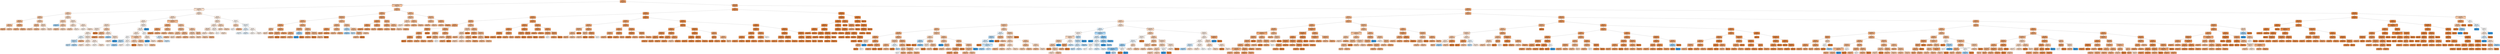 digraph Tree {
node [shape=box, style="filled, rounded", color="black", fontname="helvetica"] ;
edge [fontname="helvetica"] ;
0 [label=<edad &le; 1.5<br/>gini = 0.301<br/>samples = 100.0%<br/>value = [0.816, 0.184]<br/>class = y<SUB>0</SUB>>, fillcolor="#eb9d66"] ;
1 [label=<X2016_urban.coverfraction &le; 8460.161<br/>gini = 0.442<br/>samples = 19.2%<br/>value = [0.67, 0.33]<br/>class = y<SUB>0</SUB>>, fillcolor="#f2bf9a"] ;
0 -> 1 [labeldistance=2.5, labelangle=45, headlabel="True"] ;
2 [label=<X2016_urban.coverfraction &le; 5309.031<br/>gini = 0.488<br/>samples = 7.8%<br/>value = [0.577, 0.423]<br/>class = y<SUB>0</SUB>>, fillcolor="#f8ddca"] ;
1 -> 2 ;
3 [label=<sexo &le; 1.5<br/>gini = 0.47<br/>samples = 1.5%<br/>value = [0.623, 0.377]<br/>class = y<SUB>0</SUB>>, fillcolor="#f5cdb1"] ;
2 -> 3 ;
4 [label=<area &le; 0.5<br/>gini = 0.449<br/>samples = 0.8%<br/>value = [0.66, 0.34]<br/>class = y<SUB>0</SUB>>, fillcolor="#f2c29f"] ;
3 -> 4 ;
5 [label=<anoest &le; 2.5<br/>gini = 0.423<br/>samples = 0.3%<br/>value = [0.696, 0.304]<br/>class = y<SUB>0</SUB>>, fillcolor="#f0b890"] ;
4 -> 5 ;
6 [label=<anoest &le; 1.5<br/>gini = 0.441<br/>samples = 0.2%<br/>value = [0.672, 0.328]<br/>class = y<SUB>0</SUB>>, fillcolor="#f2be99"] ;
5 -> 6 ;
7 [label=<gini = 0.375<br/>samples = 0.0%<br/>value = [0.75, 0.25]<br/>class = y<SUB>0</SUB>>, fillcolor="#eeab7b"] ;
6 -> 7 ;
8 [label=<gini = 0.444<br/>samples = 0.2%<br/>value = [0.667, 0.333]<br/>class = y<SUB>0</SUB>>, fillcolor="#f2c09c"] ;
6 -> 8 ;
9 [label=<anoest &le; 50.5<br/>gini = 0.389<br/>samples = 0.1%<br/>value = [0.735, 0.265]<br/>class = y<SUB>0</SUB>>, fillcolor="#eeae80"] ;
5 -> 9 ;
10 [label=<gini = 0.397<br/>samples = 0.0%<br/>value = [0.727, 0.273]<br/>class = y<SUB>0</SUB>>, fillcolor="#efb083"] ;
9 -> 10 ;
11 [label=<gini = 0.386<br/>samples = 0.1%<br/>value = [0.739, 0.261]<br/>class = y<SUB>0</SUB>>, fillcolor="#eead7f"] ;
9 -> 11 ;
12 [label=<anoest &le; 2.5<br/>gini = 0.462<br/>samples = 0.5%<br/>value = [0.638, 0.362]<br/>class = y<SUB>0</SUB>>, fillcolor="#f4c9aa"] ;
4 -> 12 ;
13 [label=<anoest &le; 1.5<br/>gini = 0.428<br/>samples = 0.2%<br/>value = [0.69, 0.31]<br/>class = y<SUB>0</SUB>>, fillcolor="#f1ba92"] ;
12 -> 13 ;
14 [label=<gini = 0.444<br/>samples = 0.0%<br/>value = [0.667, 0.333]<br/>class = y<SUB>0</SUB>>, fillcolor="#f2c09c"] ;
13 -> 14 ;
15 [label=<gini = 0.426<br/>samples = 0.2%<br/>value = [0.692, 0.308]<br/>class = y<SUB>0</SUB>>, fillcolor="#f1b991"] ;
13 -> 15 ;
16 [label=<anoest &le; 50.5<br/>gini = 0.484<br/>samples = 0.2%<br/>value = [0.59, 0.41]<br/>class = y<SUB>0</SUB>>, fillcolor="#f7d9c3"] ;
12 -> 16 ;
17 [label=<gini = 0.484<br/>samples = 0.1%<br/>value = [0.588, 0.412]<br/>class = y<SUB>0</SUB>>, fillcolor="#f7d9c4"] ;
16 -> 17 ;
18 [label=<gini = 0.484<br/>samples = 0.2%<br/>value = [0.59, 0.41]<br/>class = y<SUB>0</SUB>>, fillcolor="#f7d8c2"] ;
16 -> 18 ;
19 [label=<anoest &le; 2.5<br/>gini = 0.485<br/>samples = 0.8%<br/>value = [0.587, 0.413]<br/>class = y<SUB>0</SUB>>, fillcolor="#f7dac4"] ;
3 -> 19 ;
20 [label=<anoest &le; 1.5<br/>gini = 0.469<br/>samples = 0.3%<br/>value = [0.625, 0.375]<br/>class = y<SUB>0</SUB>>, fillcolor="#f5cdb0"] ;
19 -> 20 ;
21 [label=<gini = 0.444<br/>samples = 0.0%<br/>value = [0.333, 0.667]<br/>class = y<SUB>1</SUB>>, fillcolor="#9ccef2"] ;
20 -> 21 ;
22 [label=<area &le; 0.5<br/>gini = 0.464<br/>samples = 0.3%<br/>value = [0.634, 0.366]<br/>class = y<SUB>0</SUB>>, fillcolor="#f4caab"] ;
20 -> 22 ;
23 [label=<gini = 0.438<br/>samples = 0.1%<br/>value = [0.676, 0.324]<br/>class = y<SUB>0</SUB>>, fillcolor="#f1bd98"] ;
22 -> 23 ;
24 [label=<gini = 0.475<br/>samples = 0.2%<br/>value = [0.612, 0.388]<br/>class = y<SUB>0</SUB>>, fillcolor="#f5d1b7"] ;
22 -> 24 ;
25 [label=<anoest &le; 50.5<br/>gini = 0.493<br/>samples = 0.5%<br/>value = [0.561, 0.439]<br/>class = y<SUB>0</SUB>>, fillcolor="#f9e4d4"] ;
19 -> 25 ;
26 [label=<area &le; 0.5<br/>gini = 0.49<br/>samples = 0.1%<br/>value = [0.571, 0.429]<br/>class = y<SUB>0</SUB>>, fillcolor="#f8e0ce"] ;
25 -> 26 ;
27 [label=<gini = 0.463<br/>samples = 0.0%<br/>value = [0.636, 0.364]<br/>class = y<SUB>0</SUB>>, fillcolor="#f4c9aa"] ;
26 -> 27 ;
28 [label=<gini = 0.497<br/>samples = 0.1%<br/>value = [0.542, 0.458]<br/>class = y<SUB>0</SUB>>, fillcolor="#fbece1"] ;
26 -> 28 ;
29 [label=<area &le; 0.5<br/>gini = 0.493<br/>samples = 0.4%<br/>value = [0.558, 0.442]<br/>class = y<SUB>0</SUB>>, fillcolor="#fae5d6"] ;
25 -> 29 ;
30 [label=<gini = 0.498<br/>samples = 0.1%<br/>value = [0.528, 0.472]<br/>class = y<SUB>0</SUB>>, fillcolor="#fcf2ea"] ;
29 -> 30 ;
31 [label=<gini = 0.49<br/>samples = 0.2%<br/>value = [0.571, 0.429]<br/>class = y<SUB>0</SUB>>, fillcolor="#f8e0ce"] ;
29 -> 31 ;
32 [label=<anoest &le; 50.5<br/>gini = 0.491<br/>samples = 6.3%<br/>value = [0.566, 0.434]<br/>class = y<SUB>0</SUB>>, fillcolor="#f9e2d1"] ;
2 -> 32 ;
33 [label=<anoest &le; 2.5<br/>gini = 0.488<br/>samples = 3.9%<br/>value = [0.577, 0.423]<br/>class = y<SUB>0</SUB>>, fillcolor="#f8ddca"] ;
32 -> 33 ;
34 [label=<sexo &le; 1.5<br/>gini = 0.494<br/>samples = 3.3%<br/>value = [0.553, 0.447]<br/>class = y<SUB>0</SUB>>, fillcolor="#fae7d9"] ;
33 -> 34 ;
35 [label=<anoest3 &le; 0.273<br/>gini = 0.489<br/>samples = 1.7%<br/>value = [0.574, 0.426]<br/>class = y<SUB>0</SUB>>, fillcolor="#f8dfcc"] ;
34 -> 35 ;
36 [label=<discapacidad &le; 0.5<br/>gini = 0.496<br/>samples = 1.1%<br/>value = [0.543, 0.457]<br/>class = y<SUB>0</SUB>>, fillcolor="#fbebe0"] ;
35 -> 36 ;
37 [label=<anoest &le; 1.5<br/>gini = 0.497<br/>samples = 1.1%<br/>value = [0.541, 0.459]<br/>class = y<SUB>0</SUB>>, fillcolor="#fbece1"] ;
36 -> 37 ;
38 [label=<area &le; 0.5<br/>gini = 0.498<br/>samples = 0.1%<br/>value = [0.467, 0.533]<br/>class = y<SUB>1</SUB>>, fillcolor="#e6f3fc"] ;
37 -> 38 ;
39 [label=<rezago_escolar &le; 0.116<br/>gini = 0.476<br/>samples = 0.1%<br/>value = [0.391, 0.609]<br/>class = y<SUB>1</SUB>>, fillcolor="#b8dcf6"] ;
38 -> 39 ;
40 [label=<gini = 0.48<br/>samples = 0.0%<br/>value = [0.4, 0.6]<br/>class = y<SUB>1</SUB>>, fillcolor="#bddef6"] ;
39 -> 40 ;
41 [label=<gini = 0.469<br/>samples = 0.0%<br/>value = [0.375, 0.625]<br/>class = y<SUB>1</SUB>>, fillcolor="#b0d8f5"] ;
39 -> 41 ;
42 [label=<gini = 0.408<br/>samples = 0.0%<br/>value = [0.714, 0.286]<br/>class = y<SUB>0</SUB>>, fillcolor="#efb388"] ;
38 -> 42 ;
43 [label=<discapacidad1 &le; 0.109<br/>gini = 0.495<br/>samples = 1.0%<br/>value = [0.548, 0.452]<br/>class = y<SUB>0</SUB>>, fillcolor="#fae9dc"] ;
37 -> 43 ;
44 [label=<area &le; 0.5<br/>gini = 0.493<br/>samples = 0.5%<br/>value = [0.56, 0.44]<br/>class = y<SUB>0</SUB>>, fillcolor="#f9e4d5"] ;
43 -> 44 ;
45 [label=<gini = 0.492<br/>samples = 0.4%<br/>value = [0.565, 0.435]<br/>class = y<SUB>0</SUB>>, fillcolor="#f9e2d2"] ;
44 -> 45 ;
46 [label=<gini = 0.496<br/>samples = 0.1%<br/>value = [0.545, 0.455]<br/>class = y<SUB>0</SUB>>, fillcolor="#fbeade"] ;
44 -> 46 ;
47 [label=<area &le; 0.5<br/>gini = 0.498<br/>samples = 0.4%<br/>value = [0.535, 0.465]<br/>class = y<SUB>0</SUB>>, fillcolor="#fceee5"] ;
43 -> 47 ;
48 [label=<gini = 0.499<br/>samples = 0.3%<br/>value = [0.516, 0.484]<br/>class = y<SUB>0</SUB>>, fillcolor="#fdf7f2"] ;
47 -> 48 ;
49 [label=<gini = 0.491<br/>samples = 0.2%<br/>value = [0.569, 0.431]<br/>class = y<SUB>0</SUB>>, fillcolor="#f9e1cf"] ;
47 -> 49 ;
50 [label=<gini = 0.0<br/>samples = 0.0%<br/>value = [1.0, 0.0]<br/>class = y<SUB>0</SUB>>, fillcolor="#e58139"] ;
36 -> 50 ;
51 [label=<area &le; 0.5<br/>gini = 0.467<br/>samples = 0.6%<br/>value = [0.628, 0.372]<br/>class = y<SUB>0</SUB>>, fillcolor="#f4ccaf"] ;
35 -> 51 ;
52 [label=<anoest &le; 1.5<br/>gini = 0.402<br/>samples = 0.3%<br/>value = [0.721, 0.279]<br/>class = y<SUB>0</SUB>>, fillcolor="#efb286"] ;
51 -> 52 ;
53 [label=<gini = 0.245<br/>samples = 0.0%<br/>value = [0.857, 0.143]<br/>class = y<SUB>0</SUB>>, fillcolor="#e9965a"] ;
52 -> 53 ;
54 [label=<gini = 0.413<br/>samples = 0.2%<br/>value = [0.709, 0.291]<br/>class = y<SUB>0</SUB>>, fillcolor="#f0b58a"] ;
52 -> 54 ;
55 [label=<anoest &le; 1.5<br/>gini = 0.494<br/>samples = 0.3%<br/>value = [0.555, 0.445]<br/>class = y<SUB>0</SUB>>, fillcolor="#fae6d8"] ;
51 -> 55 ;
56 [label=<gini = 0.444<br/>samples = 0.0%<br/>value = [0.333, 0.667]<br/>class = y<SUB>1</SUB>>, fillcolor="#9ccef2"] ;
55 -> 56 ;
57 [label=<discapacidad &le; 0.5<br/>gini = 0.491<br/>samples = 0.3%<br/>value = [0.567, 0.433]<br/>class = y<SUB>0</SUB>>, fillcolor="#f9e1d0"] ;
55 -> 57 ;
58 [label=<gini = 0.489<br/>samples = 0.3%<br/>value = [0.573, 0.427]<br/>class = y<SUB>0</SUB>>, fillcolor="#f8dfcd"] ;
57 -> 58 ;
59 [label=<gini = 0.0<br/>samples = 0.0%<br/>value = [0.0, 1.0]<br/>class = y<SUB>1</SUB>>, fillcolor="#399de5"] ;
57 -> 59 ;
60 [label=<discapacidad &le; 0.5<br/>gini = 0.498<br/>samples = 1.6%<br/>value = [0.531, 0.469]<br/>class = y<SUB>0</SUB>>, fillcolor="#fcf0e8"] ;
34 -> 60 ;
61 [label=<area1 &le; 0.499<br/>gini = 0.498<br/>samples = 1.6%<br/>value = [0.532, 0.468]<br/>class = y<SUB>0</SUB>>, fillcolor="#fcf0e7"] ;
60 -> 61 ;
62 [label=<area &le; 0.5<br/>gini = 0.495<br/>samples = 1.1%<br/>value = [0.548, 0.452]<br/>class = y<SUB>0</SUB>>, fillcolor="#fae9dc"] ;
61 -> 62 ;
63 [label=<anoest &le; 1.5<br/>gini = 0.5<br/>samples = 0.7%<br/>value = [0.5, 0.5]<br/>class = y<SUB>0</SUB>>, fillcolor="#ffffff"] ;
62 -> 63 ;
64 [label=<anoest2 &le; 0.483<br/>gini = 0.472<br/>samples = 0.1%<br/>value = [0.381, 0.619]<br/>class = y<SUB>1</SUB>>, fillcolor="#b3d9f5"] ;
63 -> 64 ;
65 [label=<gini = 0.5<br/>samples = 0.0%<br/>value = [0.5, 0.5]<br/>class = y<SUB>0</SUB>>, fillcolor="#ffffff"] ;
64 -> 65 ;
66 [label=<gini = 0.444<br/>samples = 0.0%<br/>value = [0.333, 0.667]<br/>class = y<SUB>1</SUB>>, fillcolor="#9ccef2"] ;
64 -> 66 ;
67 [label=<anoest3 &le; 0.258<br/>gini = 0.5<br/>samples = 0.7%<br/>value = [0.512, 0.488]<br/>class = y<SUB>0</SUB>>, fillcolor="#fef9f6"] ;
63 -> 67 ;
68 [label=<gini = 0.499<br/>samples = 0.4%<br/>value = [0.525, 0.475]<br/>class = y<SUB>0</SUB>>, fillcolor="#fdf3ec"] ;
67 -> 68 ;
69 [label=<gini = 0.5<br/>samples = 0.3%<br/>value = [0.495, 0.505]<br/>class = y<SUB>1</SUB>>, fillcolor="#fbfdfe"] ;
67 -> 69 ;
70 [label=<X2016_urban.coverfraction &le; 6077.083<br/>gini = 0.456<br/>samples = 0.3%<br/>value = [0.649, 0.351]<br/>class = y<SUB>0</SUB>>, fillcolor="#f3c5a4"] ;
62 -> 70 ;
71 [label=<anoest &le; 1.5<br/>gini = 0.471<br/>samples = 0.2%<br/>value = [0.621, 0.379]<br/>class = y<SUB>0</SUB>>, fillcolor="#f5ceb2"] ;
70 -> 71 ;
72 [label=<gini = 0.0<br/>samples = 0.0%<br/>value = [1.0, 0.0]<br/>class = y<SUB>0</SUB>>, fillcolor="#e58139"] ;
71 -> 72 ;
73 [label=<gini = 0.477<br/>samples = 0.2%<br/>value = [0.607, 0.393]<br/>class = y<SUB>0</SUB>>, fillcolor="#f6d3b9"] ;
71 -> 73 ;
74 [label=<anoest &le; 1.5<br/>gini = 0.436<br/>samples = 0.2%<br/>value = [0.679, 0.321]<br/>class = y<SUB>0</SUB>>, fillcolor="#f1bc96"] ;
70 -> 74 ;
75 [label=<gini = 0.5<br/>samples = 0.0%<br/>value = [0.5, 0.5]<br/>class = y<SUB>0</SUB>>, fillcolor="#ffffff"] ;
74 -> 75 ;
76 [label=<gini = 0.425<br/>samples = 0.2%<br/>value = [0.694, 0.306]<br/>class = y<SUB>0</SUB>>, fillcolor="#f0b990"] ;
74 -> 76 ;
77 [label=<area &le; 0.5<br/>gini = 0.5<br/>samples = 0.5%<br/>value = [0.5, 0.5]<br/>class = y<SUB>0</SUB>>, fillcolor="#ffffff"] ;
61 -> 77 ;
78 [label=<anoest &le; 1.5<br/>gini = 0.493<br/>samples = 0.3%<br/>value = [0.56, 0.44]<br/>class = y<SUB>0</SUB>>, fillcolor="#f9e4d5"] ;
77 -> 78 ;
79 [label=<gini = 0.0<br/>samples = 0.0%<br/>value = [0.0, 1.0]<br/>class = y<SUB>1</SUB>>, fillcolor="#399de5"] ;
78 -> 79 ;
80 [label=<gini = 0.491<br/>samples = 0.3%<br/>value = [0.566, 0.434]<br/>class = y<SUB>0</SUB>>, fillcolor="#f9e2d1"] ;
78 -> 80 ;
81 [label=<anoest &le; 1.5<br/>gini = 0.493<br/>samples = 0.3%<br/>value = [0.442, 0.558]<br/>class = y<SUB>1</SUB>>, fillcolor="#d6ebfa"] ;
77 -> 81 ;
82 [label=<gini = 0.444<br/>samples = 0.0%<br/>value = [0.667, 0.333]<br/>class = y<SUB>0</SUB>>, fillcolor="#f2c09c"] ;
81 -> 82 ;
83 [label=<gini = 0.489<br/>samples = 0.3%<br/>value = [0.425, 0.575]<br/>class = y<SUB>1</SUB>>, fillcolor="#cbe5f8"] ;
81 -> 83 ;
84 [label=<gini = 0.0<br/>samples = 0.0%<br/>value = [0.0, 1.0]<br/>class = y<SUB>1</SUB>>, fillcolor="#399de5"] ;
60 -> 84 ;
85 [label=<X2016_crops.coverfraction &le; 199731.047<br/>gini = 0.415<br/>samples = 0.6%<br/>value = [0.706, 0.294]<br/>class = y<SUB>0</SUB>>, fillcolor="#f0b58b"] ;
33 -> 85 ;
86 [label=<area &le; 0.5<br/>gini = 0.356<br/>samples = 0.2%<br/>value = [0.768, 0.232]<br/>class = y<SUB>0</SUB>>, fillcolor="#eda775"] ;
85 -> 86 ;
87 [label=<sexo &le; 1.5<br/>gini = 0.307<br/>samples = 0.1%<br/>value = [0.811, 0.189]<br/>class = y<SUB>0</SUB>>, fillcolor="#eb9e67"] ;
86 -> 87 ;
88 [label=<gini = 0.219<br/>samples = 0.1%<br/>value = [0.875, 0.125]<br/>class = y<SUB>0</SUB>>, fillcolor="#e99355"] ;
87 -> 88 ;
89 [label=<gini = 0.363<br/>samples = 0.1%<br/>value = [0.762, 0.238]<br/>class = y<SUB>0</SUB>>, fillcolor="#eda877"] ;
87 -> 89 ;
90 [label=<sexo &le; 1.5<br/>gini = 0.404<br/>samples = 0.1%<br/>value = [0.719, 0.281]<br/>class = y<SUB>0</SUB>>, fillcolor="#efb286"] ;
86 -> 90 ;
91 [label=<gini = 0.391<br/>samples = 0.0%<br/>value = [0.733, 0.267]<br/>class = y<SUB>0</SUB>>, fillcolor="#eeaf81"] ;
90 -> 91 ;
92 [label=<gini = 0.415<br/>samples = 0.1%<br/>value = [0.706, 0.294]<br/>class = y<SUB>0</SUB>>, fillcolor="#f0b58b"] ;
90 -> 92 ;
93 [label=<sexo &le; 1.5<br/>gini = 0.439<br/>samples = 0.4%<br/>value = [0.674, 0.326]<br/>class = y<SUB>0</SUB>>, fillcolor="#f2be99"] ;
85 -> 93 ;
94 [label=<anoest3 &le; 0.258<br/>gini = 0.421<br/>samples = 0.2%<br/>value = [0.698, 0.302]<br/>class = y<SUB>0</SUB>>, fillcolor="#f0b78e"] ;
93 -> 94 ;
95 [label=<area &le; 0.5<br/>gini = 0.436<br/>samples = 0.1%<br/>value = [0.679, 0.321]<br/>class = y<SUB>0</SUB>>, fillcolor="#f1bd97"] ;
94 -> 95 ;
96 [label=<gini = 0.423<br/>samples = 0.1%<br/>value = [0.696, 0.304]<br/>class = y<SUB>0</SUB>>, fillcolor="#f0b890"] ;
95 -> 96 ;
97 [label=<gini = 0.48<br/>samples = 0.0%<br/>value = [0.6, 0.4]<br/>class = y<SUB>0</SUB>>, fillcolor="#f6d5bd"] ;
95 -> 97 ;
98 [label=<area &le; 0.5<br/>gini = 0.408<br/>samples = 0.1%<br/>value = [0.714, 0.286]<br/>class = y<SUB>0</SUB>>, fillcolor="#efb388"] ;
94 -> 98 ;
99 [label=<gini = 0.43<br/>samples = 0.1%<br/>value = [0.688, 0.312]<br/>class = y<SUB>0</SUB>>, fillcolor="#f1ba93"] ;
98 -> 99 ;
100 [label=<gini = 0.388<br/>samples = 0.1%<br/>value = [0.737, 0.263]<br/>class = y<SUB>0</SUB>>, fillcolor="#eeae80"] ;
98 -> 100 ;
101 [label=<area &le; 0.5<br/>gini = 0.454<br/>samples = 0.2%<br/>value = [0.652, 0.348]<br/>class = y<SUB>0</SUB>>, fillcolor="#f3c4a3"] ;
93 -> 101 ;
102 [label=<edad5 &le; 0.061<br/>gini = 0.465<br/>samples = 0.2%<br/>value = [0.633, 0.367]<br/>class = y<SUB>0</SUB>>, fillcolor="#f4caac"] ;
101 -> 102 ;
103 [label=<gini = 0.463<br/>samples = 0.1%<br/>value = [0.636, 0.364]<br/>class = y<SUB>0</SUB>>, fillcolor="#f4c9aa"] ;
102 -> 103 ;
104 [label=<gini = 0.466<br/>samples = 0.1%<br/>value = [0.63, 0.37]<br/>class = y<SUB>0</SUB>>, fillcolor="#f4cbad"] ;
102 -> 104 ;
105 [label=<etnia1 &le; 0.007<br/>gini = 0.42<br/>samples = 0.1%<br/>value = [0.7, 0.3]<br/>class = y<SUB>0</SUB>>, fillcolor="#f0b78e"] ;
101 -> 105 ;
106 [label=<gini = 0.444<br/>samples = 0.0%<br/>value = [0.667, 0.333]<br/>class = y<SUB>0</SUB>>, fillcolor="#f2c09c"] ;
105 -> 106 ;
107 [label=<gini = 0.375<br/>samples = 0.0%<br/>value = [0.75, 0.25]<br/>class = y<SUB>0</SUB>>, fillcolor="#eeab7b"] ;
105 -> 107 ;
108 [label=<area &le; 0.5<br/>gini = 0.496<br/>samples = 2.4%<br/>value = [0.546, 0.454]<br/>class = y<SUB>0</SUB>>, fillcolor="#fbeadd"] ;
32 -> 108 ;
109 [label=<anoest3 &le; 0.273<br/>gini = 0.49<br/>samples = 1.4%<br/>value = [0.57, 0.43]<br/>class = y<SUB>0</SUB>>, fillcolor="#f9e0cf"] ;
108 -> 109 ;
110 [label=<sexo &le; 1.5<br/>gini = 0.495<br/>samples = 0.9%<br/>value = [0.551, 0.449]<br/>class = y<SUB>0</SUB>>, fillcolor="#fae7da"] ;
109 -> 110 ;
111 [label=<alfabeta &le; 0.052<br/>gini = 0.488<br/>samples = 0.5%<br/>value = [0.576, 0.424]<br/>class = y<SUB>0</SUB>>, fillcolor="#f8decb"] ;
110 -> 111 ;
112 [label=<gini = 0.49<br/>samples = 0.2%<br/>value = [0.569, 0.431]<br/>class = y<SUB>0</SUB>>, fillcolor="#f9e0cf"] ;
111 -> 112 ;
113 [label=<gini = 0.487<br/>samples = 0.3%<br/>value = [0.581, 0.419]<br/>class = y<SUB>0</SUB>>, fillcolor="#f8dcc8"] ;
111 -> 113 ;
114 [label=<edad5 &le; 0.061<br/>gini = 0.498<br/>samples = 0.5%<br/>value = [0.529, 0.471]<br/>class = y<SUB>0</SUB>>, fillcolor="#fcf1ea"] ;
110 -> 114 ;
115 [label=<gini = 0.5<br/>samples = 0.3%<br/>value = [0.5, 0.5]<br/>class = y<SUB>0</SUB>>, fillcolor="#ffffff"] ;
114 -> 115 ;
116 [label=<gini = 0.492<br/>samples = 0.2%<br/>value = [0.563, 0.437]<br/>class = y<SUB>0</SUB>>, fillcolor="#f9e3d2"] ;
114 -> 116 ;
117 [label=<sexo &le; 1.5<br/>gini = 0.477<br/>samples = 0.5%<br/>value = [0.607, 0.393]<br/>class = y<SUB>0</SUB>>, fillcolor="#f6d3b9"] ;
109 -> 117 ;
118 [label=<gini = 0.48<br/>samples = 0.2%<br/>value = [0.6, 0.4]<br/>class = y<SUB>0</SUB>>, fillcolor="#f6d5bd"] ;
117 -> 118 ;
119 [label=<gini = 0.475<br/>samples = 0.3%<br/>value = [0.612, 0.388]<br/>class = y<SUB>0</SUB>>, fillcolor="#f5d1b6"] ;
117 -> 119 ;
120 [label=<edad3 &le; 0.197<br/>gini = 0.5<br/>samples = 1.0%<br/>value = [0.513, 0.487]<br/>class = y<SUB>0</SUB>>, fillcolor="#fef9f5"] ;
108 -> 120 ;
121 [label=<sexo &le; 1.5<br/>gini = 0.471<br/>samples = 0.2%<br/>value = [0.62, 0.38]<br/>class = y<SUB>0</SUB>>, fillcolor="#f5ceb2"] ;
120 -> 121 ;
122 [label=<gini = 0.5<br/>samples = 0.1%<br/>value = [0.5, 0.5]<br/>class = y<SUB>0</SUB>>, fillcolor="#ffffff"] ;
121 -> 122 ;
123 [label=<gini = 0.405<br/>samples = 0.1%<br/>value = [0.718, 0.282]<br/>class = y<SUB>0</SUB>>, fillcolor="#efb287"] ;
121 -> 123 ;
124 [label=<X2016_gHM &le; 2761.957<br/>gini = 0.499<br/>samples = 0.7%<br/>value = [0.481, 0.519]<br/>class = y<SUB>1</SUB>>, fillcolor="#f1f8fd"] ;
120 -> 124 ;
125 [label=<sexo &le; 1.5<br/>gini = 0.498<br/>samples = 0.5%<br/>value = [0.465, 0.535]<br/>class = y<SUB>1</SUB>>, fillcolor="#e5f2fc"] ;
124 -> 125 ;
126 [label=<gini = 0.498<br/>samples = 0.3%<br/>value = [0.472, 0.528]<br/>class = y<SUB>1</SUB>>, fillcolor="#eaf5fc"] ;
125 -> 126 ;
127 [label=<gini = 0.496<br/>samples = 0.3%<br/>value = [0.457, 0.543]<br/>class = y<SUB>1</SUB>>, fillcolor="#e0effb"] ;
125 -> 127 ;
128 [label=<sexo &le; 1.5<br/>gini = 0.499<br/>samples = 0.2%<br/>value = [0.522, 0.478]<br/>class = y<SUB>0</SUB>>, fillcolor="#fdf4ee"] ;
124 -> 128 ;
129 [label=<gini = 0.5<br/>samples = 0.1%<br/>value = [0.515, 0.485]<br/>class = y<SUB>0</SUB>>, fillcolor="#fdf8f3"] ;
128 -> 129 ;
130 [label=<gini = 0.498<br/>samples = 0.1%<br/>value = [0.529, 0.471]<br/>class = y<SUB>0</SUB>>, fillcolor="#fcf1e9"] ;
128 -> 130 ;
131 [label=<anoest &le; 50.5<br/>gini = 0.39<br/>samples = 11.4%<br/>value = [0.734, 0.266]<br/>class = y<SUB>0</SUB>>, fillcolor="#eeaf81"] ;
1 -> 131 ;
132 [label=<anoest &le; 2.5<br/>gini = 0.371<br/>samples = 6.8%<br/>value = [0.754, 0.246]<br/>class = y<SUB>0</SUB>>, fillcolor="#edaa79"] ;
131 -> 132 ;
133 [label=<discapacidad1 &le; 0.106<br/>gini = 0.381<br/>samples = 5.8%<br/>value = [0.744, 0.256]<br/>class = y<SUB>0</SUB>>, fillcolor="#eeac7d"] ;
132 -> 133 ;
134 [label=<area &le; 0.5<br/>gini = 0.373<br/>samples = 4.8%<br/>value = [0.752, 0.248]<br/>class = y<SUB>0</SUB>>, fillcolor="#eeab7a"] ;
133 -> 134 ;
135 [label=<anoest &le; 1.5<br/>gini = 0.323<br/>samples = 0.9%<br/>value = [0.798, 0.202]<br/>class = y<SUB>0</SUB>>, fillcolor="#eca16b"] ;
134 -> 135 ;
136 [label=<sexo &le; 1.5<br/>gini = 0.42<br/>samples = 0.0%<br/>value = [0.7, 0.3]<br/>class = y<SUB>0</SUB>>, fillcolor="#f0b78e"] ;
135 -> 136 ;
137 [label=<gini = 0.48<br/>samples = 0.0%<br/>value = [0.6, 0.4]<br/>class = y<SUB>0</SUB>>, fillcolor="#f6d5bd"] ;
136 -> 137 ;
138 [label=<gini = 0.32<br/>samples = 0.0%<br/>value = [0.8, 0.2]<br/>class = y<SUB>0</SUB>>, fillcolor="#eca06a"] ;
136 -> 138 ;
139 [label=<sexo &le; 1.5<br/>gini = 0.318<br/>samples = 0.8%<br/>value = [0.801, 0.199]<br/>class = y<SUB>0</SUB>>, fillcolor="#eba06a"] ;
135 -> 139 ;
140 [label=<discapacidad &le; 0.5<br/>gini = 0.333<br/>samples = 0.5%<br/>value = [0.789, 0.211]<br/>class = y<SUB>0</SUB>>, fillcolor="#eca36e"] ;
139 -> 140 ;
141 [label=<gini = 0.334<br/>samples = 0.5%<br/>value = [0.788, 0.212]<br/>class = y<SUB>0</SUB>>, fillcolor="#eca36e"] ;
140 -> 141 ;
142 [label=<gini = 0.0<br/>samples = 0.0%<br/>value = [1.0, 0.0]<br/>class = y<SUB>0</SUB>>, fillcolor="#e58139"] ;
140 -> 142 ;
143 [label=<gini = 0.299<br/>samples = 0.4%<br/>value = [0.817, 0.183]<br/>class = y<SUB>0</SUB>>, fillcolor="#eb9d65"] ;
139 -> 143 ;
144 [label=<sexo &le; 1.5<br/>gini = 0.383<br/>samples = 4.0%<br/>value = [0.742, 0.258]<br/>class = y<SUB>0</SUB>>, fillcolor="#eead7e"] ;
134 -> 144 ;
145 [label=<discapacidad &le; 0.5<br/>gini = 0.363<br/>samples = 2.0%<br/>value = [0.762, 0.238]<br/>class = y<SUB>0</SUB>>, fillcolor="#eda877"] ;
144 -> 145 ;
146 [label=<anoest &le; 1.5<br/>gini = 0.361<br/>samples = 2.0%<br/>value = [0.764, 0.236]<br/>class = y<SUB>0</SUB>>, fillcolor="#eda876"] ;
145 -> 146 ;
147 [label=<gini = 0.245<br/>samples = 0.1%<br/>value = [0.857, 0.143]<br/>class = y<SUB>0</SUB>>, fillcolor="#e9965a"] ;
146 -> 147 ;
148 [label=<gini = 0.367<br/>samples = 1.9%<br/>value = [0.758, 0.242]<br/>class = y<SUB>0</SUB>>, fillcolor="#eda978"] ;
146 -> 148 ;
149 [label=<anoest &le; 1.5<br/>gini = 0.444<br/>samples = 0.0%<br/>value = [0.333, 0.667]<br/>class = y<SUB>1</SUB>>, fillcolor="#9ccef2"] ;
145 -> 149 ;
150 [label=<gini = 0.0<br/>samples = 0.0%<br/>value = [0.0, 1.0]<br/>class = y<SUB>1</SUB>>, fillcolor="#399de5"] ;
149 -> 150 ;
151 [label=<gini = 0.0<br/>samples = 0.0%<br/>value = [1.0, 0.0]<br/>class = y<SUB>0</SUB>>, fillcolor="#e58139"] ;
149 -> 151 ;
152 [label=<anoest &le; 1.5<br/>gini = 0.402<br/>samples = 2.0%<br/>value = [0.721, 0.279]<br/>class = y<SUB>0</SUB>>, fillcolor="#efb285"] ;
144 -> 152 ;
153 [label=<discapacidad &le; 0.5<br/>gini = 0.308<br/>samples = 0.1%<br/>value = [0.81, 0.19]<br/>class = y<SUB>0</SUB>>, fillcolor="#eb9f68"] ;
152 -> 153 ;
154 [label=<gini = 0.314<br/>samples = 0.1%<br/>value = [0.805, 0.195]<br/>class = y<SUB>0</SUB>>, fillcolor="#eba069"] ;
153 -> 154 ;
155 [label=<gini = 0.0<br/>samples = 0.0%<br/>value = [1.0, 0.0]<br/>class = y<SUB>0</SUB>>, fillcolor="#e58139"] ;
153 -> 155 ;
156 [label=<discapacidad &le; 0.5<br/>gini = 0.408<br/>samples = 1.8%<br/>value = [0.715, 0.285]<br/>class = y<SUB>0</SUB>>, fillcolor="#efb388"] ;
152 -> 156 ;
157 [label=<gini = 0.408<br/>samples = 1.8%<br/>value = [0.714, 0.286]<br/>class = y<SUB>0</SUB>>, fillcolor="#efb388"] ;
156 -> 157 ;
158 [label=<gini = 0.0<br/>samples = 0.0%<br/>value = [1.0, 0.0]<br/>class = y<SUB>0</SUB>>, fillcolor="#e58139"] ;
156 -> 158 ;
159 [label=<sexo &le; 1.5<br/>gini = 0.414<br/>samples = 1.0%<br/>value = [0.707, 0.293]<br/>class = y<SUB>0</SUB>>, fillcolor="#f0b58b"] ;
133 -> 159 ;
160 [label=<anoest &le; 1.5<br/>gini = 0.39<br/>samples = 0.5%<br/>value = [0.735, 0.265]<br/>class = y<SUB>0</SUB>>, fillcolor="#eeaf81"] ;
159 -> 160 ;
161 [label=<area &le; 0.5<br/>gini = 0.26<br/>samples = 0.0%<br/>value = [0.846, 0.154]<br/>class = y<SUB>0</SUB>>, fillcolor="#ea985d"] ;
160 -> 161 ;
162 [label=<gini = 0.32<br/>samples = 0.0%<br/>value = [0.8, 0.2]<br/>class = y<SUB>0</SUB>>, fillcolor="#eca06a"] ;
161 -> 162 ;
163 [label=<gini = 0.219<br/>samples = 0.0%<br/>value = [0.875, 0.125]<br/>class = y<SUB>0</SUB>>, fillcolor="#e99355"] ;
161 -> 163 ;
164 [label=<area &le; 0.5<br/>gini = 0.399<br/>samples = 0.5%<br/>value = [0.725, 0.275]<br/>class = y<SUB>0</SUB>>, fillcolor="#efb184"] ;
160 -> 164 ;
165 [label=<gini = 0.413<br/>samples = 0.2%<br/>value = [0.709, 0.291]<br/>class = y<SUB>0</SUB>>, fillcolor="#f0b58a"] ;
164 -> 165 ;
166 [label=<gini = 0.382<br/>samples = 0.2%<br/>value = [0.743, 0.257]<br/>class = y<SUB>0</SUB>>, fillcolor="#eead7e"] ;
164 -> 166 ;
167 [label=<anoest &le; 1.5<br/>gini = 0.438<br/>samples = 0.5%<br/>value = [0.676, 0.324]<br/>class = y<SUB>0</SUB>>, fillcolor="#f1bd98"] ;
159 -> 167 ;
168 [label=<area &le; 0.5<br/>gini = 0.469<br/>samples = 0.0%<br/>value = [0.375, 0.625]<br/>class = y<SUB>1</SUB>>, fillcolor="#b0d8f5"] ;
167 -> 168 ;
169 [label=<gini = 0.444<br/>samples = 0.0%<br/>value = [0.333, 0.667]<br/>class = y<SUB>1</SUB>>, fillcolor="#9ccef2"] ;
168 -> 169 ;
170 [label=<gini = 0.48<br/>samples = 0.0%<br/>value = [0.4, 0.6]<br/>class = y<SUB>1</SUB>>, fillcolor="#bddef6"] ;
168 -> 170 ;
171 [label=<area &le; 0.5<br/>gini = 0.425<br/>samples = 0.4%<br/>value = [0.693, 0.307]<br/>class = y<SUB>0</SUB>>, fillcolor="#f0b991"] ;
167 -> 171 ;
172 [label=<discapacidad &le; 0.5<br/>gini = 0.399<br/>samples = 0.2%<br/>value = [0.725, 0.275]<br/>class = y<SUB>0</SUB>>, fillcolor="#efb184"] ;
171 -> 172 ;
173 [label=<gini = 0.403<br/>samples = 0.2%<br/>value = [0.721, 0.279]<br/>class = y<SUB>0</SUB>>, fillcolor="#efb286"] ;
172 -> 173 ;
174 [label=<gini = 0.0<br/>samples = 0.0%<br/>value = [1.0, 0.0]<br/>class = y<SUB>0</SUB>>, fillcolor="#e58139"] ;
172 -> 174 ;
175 [label=<gini = 0.448<br/>samples = 0.2%<br/>value = [0.662, 0.338]<br/>class = y<SUB>0</SUB>>, fillcolor="#f2c19e"] ;
171 -> 175 ;
176 [label=<anoest2 &le; 0.389<br/>gini = 0.307<br/>samples = 1.0%<br/>value = [0.811, 0.189]<br/>class = y<SUB>0</SUB>>, fillcolor="#eb9e67"] ;
132 -> 176 ;
177 [label=<sexo &le; 1.5<br/>gini = 0.288<br/>samples = 0.8%<br/>value = [0.826, 0.174]<br/>class = y<SUB>0</SUB>>, fillcolor="#ea9c63"] ;
176 -> 177 ;
178 [label=<area &le; 0.5<br/>gini = 0.274<br/>samples = 0.4%<br/>value = [0.836, 0.164]<br/>class = y<SUB>0</SUB>>, fillcolor="#ea9a60"] ;
177 -> 178 ;
179 [label=<gini = 0.245<br/>samples = 0.1%<br/>value = [0.857, 0.143]<br/>class = y<SUB>0</SUB>>, fillcolor="#e9965a"] ;
178 -> 179 ;
180 [label=<gini = 0.28<br/>samples = 0.3%<br/>value = [0.832, 0.168]<br/>class = y<SUB>0</SUB>>, fillcolor="#ea9a61"] ;
178 -> 180 ;
181 [label=<area &le; 0.5<br/>gini = 0.3<br/>samples = 0.4%<br/>value = [0.816, 0.184]<br/>class = y<SUB>0</SUB>>, fillcolor="#eb9d66"] ;
177 -> 181 ;
182 [label=<gini = 0.365<br/>samples = 0.1%<br/>value = [0.76, 0.24]<br/>class = y<SUB>0</SUB>>, fillcolor="#eda978"] ;
181 -> 182 ;
183 [label=<gini = 0.284<br/>samples = 0.3%<br/>value = [0.829, 0.171]<br/>class = y<SUB>0</SUB>>, fillcolor="#ea9b62"] ;
181 -> 183 ;
184 [label=<sexo &le; 1.5<br/>gini = 0.375<br/>samples = 0.2%<br/>value = [0.75, 0.25]<br/>class = y<SUB>0</SUB>>, fillcolor="#eeab7b"] ;
176 -> 184 ;
185 [label=<area &le; 0.5<br/>gini = 0.342<br/>samples = 0.1%<br/>value = [0.781, 0.219]<br/>class = y<SUB>0</SUB>>, fillcolor="#eca470"] ;
184 -> 185 ;
186 [label=<gini = 0.36<br/>samples = 0.1%<br/>value = [0.765, 0.235]<br/>class = y<SUB>0</SUB>>, fillcolor="#eda876"] ;
185 -> 186 ;
187 [label=<gini = 0.32<br/>samples = 0.0%<br/>value = [0.8, 0.2]<br/>class = y<SUB>0</SUB>>, fillcolor="#eca06a"] ;
185 -> 187 ;
188 [label=<area &le; 0.5<br/>gini = 0.404<br/>samples = 0.1%<br/>value = [0.719, 0.281]<br/>class = y<SUB>0</SUB>>, fillcolor="#efb286"] ;
184 -> 188 ;
189 [label=<gini = 0.444<br/>samples = 0.0%<br/>value = [0.667, 0.333]<br/>class = y<SUB>0</SUB>>, fillcolor="#f2c09c"] ;
188 -> 189 ;
190 [label=<gini = 0.36<br/>samples = 0.1%<br/>value = [0.765, 0.235]<br/>class = y<SUB>0</SUB>>, fillcolor="#eda876"] ;
188 -> 190 ;
191 [label=<area &le; 0.5<br/>gini = 0.417<br/>samples = 4.6%<br/>value = [0.704, 0.296]<br/>class = y<SUB>0</SUB>>, fillcolor="#f0b68c"] ;
131 -> 191 ;
192 [label=<edad4 &le; 0.195<br/>gini = 0.434<br/>samples = 1.1%<br/>value = [0.682, 0.318]<br/>class = y<SUB>0</SUB>>, fillcolor="#f1bc95"] ;
191 -> 192 ;
193 [label=<sexo &le; 1.5<br/>gini = 0.473<br/>samples = 0.4%<br/>value = [0.617, 0.383]<br/>class = y<SUB>0</SUB>>, fillcolor="#f5cfb4"] ;
192 -> 193 ;
194 [label=<gini = 0.492<br/>samples = 0.2%<br/>value = [0.563, 0.437]<br/>class = y<SUB>0</SUB>>, fillcolor="#f9e3d2"] ;
193 -> 194 ;
195 [label=<gini = 0.432<br/>samples = 0.2%<br/>value = [0.684, 0.316]<br/>class = y<SUB>0</SUB>>, fillcolor="#f1bb94"] ;
193 -> 195 ;
196 [label=<sexo &le; 1.5<br/>gini = 0.402<br/>samples = 0.7%<br/>value = [0.721, 0.279]<br/>class = y<SUB>0</SUB>>, fillcolor="#efb286"] ;
192 -> 196 ;
197 [label=<gini = 0.378<br/>samples = 0.3%<br/>value = [0.747, 0.253]<br/>class = y<SUB>0</SUB>>, fillcolor="#eeac7c"] ;
196 -> 197 ;
198 [label=<gini = 0.421<br/>samples = 0.4%<br/>value = [0.698, 0.302]<br/>class = y<SUB>0</SUB>>, fillcolor="#f0b78f"] ;
196 -> 198 ;
199 [label=<etnia1 &le; 0.008<br/>gini = 0.411<br/>samples = 3.5%<br/>value = [0.711, 0.289]<br/>class = y<SUB>0</SUB>>, fillcolor="#f0b48a"] ;
191 -> 199 ;
200 [label=<sexo &le; 1.5<br/>gini = 0.418<br/>samples = 3.1%<br/>value = [0.703, 0.297]<br/>class = y<SUB>0</SUB>>, fillcolor="#f0b68d"] ;
199 -> 200 ;
201 [label=<gini = 0.397<br/>samples = 1.5%<br/>value = [0.727, 0.273]<br/>class = y<SUB>0</SUB>>, fillcolor="#efb083"] ;
200 -> 201 ;
202 [label=<gini = 0.434<br/>samples = 1.6%<br/>value = [0.681, 0.319]<br/>class = y<SUB>0</SUB>>, fillcolor="#f1bc96"] ;
200 -> 202 ;
203 [label=<sexo &le; 1.5<br/>gini = 0.358<br/>samples = 0.4%<br/>value = [0.766, 0.234]<br/>class = y<SUB>0</SUB>>, fillcolor="#eda775"] ;
199 -> 203 ;
204 [label=<gini = 0.405<br/>samples = 0.2%<br/>value = [0.718, 0.282]<br/>class = y<SUB>0</SUB>>, fillcolor="#efb287"] ;
203 -> 204 ;
205 [label=<gini = 0.298<br/>samples = 0.2%<br/>value = [0.818, 0.182]<br/>class = y<SUB>0</SUB>>, fillcolor="#eb9d65"] ;
203 -> 205 ;
206 [label=<alfabeta &le; 0.025<br/>gini = 0.255<br/>samples = 80.8%<br/>value = [0.85, 0.15]<br/>class = y<SUB>0</SUB>>, fillcolor="#ea975c"] ;
0 -> 206 [labeldistance=2.5, labelangle=-45, headlabel="False"] ;
207 [label=<anoest &le; 3.5<br/>gini = 0.174<br/>samples = 46.2%<br/>value = [0.904, 0.096]<br/>class = y<SUB>0</SUB>>, fillcolor="#e88e4e"] ;
206 -> 207 ;
208 [label=<edad &le; 3.5<br/>gini = 0.214<br/>samples = 35.0%<br/>value = [0.878, 0.122]<br/>class = y<SUB>0</SUB>>, fillcolor="#e99355"] ;
207 -> 208 ;
209 [label=<anoest &le; 2.5<br/>gini = 0.275<br/>samples = 18.0%<br/>value = [0.836, 0.164]<br/>class = y<SUB>0</SUB>>, fillcolor="#ea9a60"] ;
208 -> 209 ;
210 [label=<sexo &le; 1.5<br/>gini = 0.365<br/>samples = 4.6%<br/>value = [0.76, 0.24]<br/>class = y<SUB>0</SUB>>, fillcolor="#eda977"] ;
209 -> 210 ;
211 [label=<area &le; 0.5<br/>gini = 0.321<br/>samples = 2.4%<br/>value = [0.799, 0.201]<br/>class = y<SUB>0</SUB>>, fillcolor="#eca16b"] ;
210 -> 211 ;
212 [label=<discapacidad &le; 0.5<br/>gini = 0.281<br/>samples = 0.6%<br/>value = [0.831, 0.169]<br/>class = y<SUB>0</SUB>>, fillcolor="#ea9b61"] ;
211 -> 212 ;
213 [label=<anoest &le; 1.5<br/>gini = 0.285<br/>samples = 0.6%<br/>value = [0.828, 0.172]<br/>class = y<SUB>0</SUB>>, fillcolor="#ea9b62"] ;
212 -> 213 ;
214 [label=<edad &le; 2.5<br/>gini = 0.219<br/>samples = 0.0%<br/>value = [0.875, 0.125]<br/>class = y<SUB>0</SUB>>, fillcolor="#e99355"] ;
213 -> 214 ;
215 [label=<gini = 0.0<br/>samples = 0.0%<br/>value = [1.0, 0.0]<br/>class = y<SUB>0</SUB>>, fillcolor="#e58139"] ;
214 -> 215 ;
216 [label=<gini = 0.278<br/>samples = 0.0%<br/>value = [0.833, 0.167]<br/>class = y<SUB>0</SUB>>, fillcolor="#ea9a61"] ;
214 -> 216 ;
217 [label=<edad &le; 2.5<br/>gini = 0.288<br/>samples = 0.6%<br/>value = [0.826, 0.174]<br/>class = y<SUB>0</SUB>>, fillcolor="#ea9c63"] ;
213 -> 217 ;
218 [label=<gini = 0.315<br/>samples = 0.1%<br/>value = [0.804, 0.196]<br/>class = y<SUB>0</SUB>>, fillcolor="#eba069"] ;
217 -> 218 ;
219 [label=<gini = 0.278<br/>samples = 0.4%<br/>value = [0.833, 0.167]<br/>class = y<SUB>0</SUB>>, fillcolor="#ea9a61"] ;
217 -> 219 ;
220 [label=<gini = 0.0<br/>samples = 0.0%<br/>value = [1.0, 0.0]<br/>class = y<SUB>0</SUB>>, fillcolor="#e58139"] ;
212 -> 220 ;
221 [label=<edad &le; 2.5<br/>gini = 0.333<br/>samples = 1.8%<br/>value = [0.789, 0.211]<br/>class = y<SUB>0</SUB>>, fillcolor="#eca36e"] ;
211 -> 221 ;
222 [label=<anoest &le; 1.5<br/>gini = 0.352<br/>samples = 0.6%<br/>value = [0.772, 0.228]<br/>class = y<SUB>0</SUB>>, fillcolor="#eda673"] ;
221 -> 222 ;
223 [label=<gini = 0.0<br/>samples = 0.0%<br/>value = [1.0, 0.0]<br/>class = y<SUB>0</SUB>>, fillcolor="#e58139"] ;
222 -> 223 ;
224 [label=<discapacidad &le; 0.5<br/>gini = 0.359<br/>samples = 0.6%<br/>value = [0.766, 0.234]<br/>class = y<SUB>0</SUB>>, fillcolor="#eda876"] ;
222 -> 224 ;
225 [label=<gini = 0.355<br/>samples = 0.6%<br/>value = [0.769, 0.231]<br/>class = y<SUB>0</SUB>>, fillcolor="#eda775"] ;
224 -> 225 ;
226 [label=<gini = 0.5<br/>samples = 0.0%<br/>value = [0.5, 0.5]<br/>class = y<SUB>0</SUB>>, fillcolor="#ffffff"] ;
224 -> 226 ;
227 [label=<anoest &le; 1.5<br/>gini = 0.323<br/>samples = 1.2%<br/>value = [0.797, 0.203]<br/>class = y<SUB>0</SUB>>, fillcolor="#eca16b"] ;
221 -> 227 ;
228 [label=<gini = 0.423<br/>samples = 0.1%<br/>value = [0.696, 0.304]<br/>class = y<SUB>0</SUB>>, fillcolor="#f0b890"] ;
227 -> 228 ;
229 [label=<discapacidad &le; 0.5<br/>gini = 0.315<br/>samples = 1.1%<br/>value = [0.804, 0.196]<br/>class = y<SUB>0</SUB>>, fillcolor="#eba069"] ;
227 -> 229 ;
230 [label=<gini = 0.316<br/>samples = 1.1%<br/>value = [0.803, 0.197]<br/>class = y<SUB>0</SUB>>, fillcolor="#eba069"] ;
229 -> 230 ;
231 [label=<gini = 0.0<br/>samples = 0.0%<br/>value = [1.0, 0.0]<br/>class = y<SUB>0</SUB>>, fillcolor="#e58139"] ;
229 -> 231 ;
232 [label=<edad &le; 2.5<br/>gini = 0.406<br/>samples = 2.2%<br/>value = [0.717, 0.283]<br/>class = y<SUB>0</SUB>>, fillcolor="#efb387"] ;
210 -> 232 ;
233 [label=<discapacidad &le; 0.5<br/>gini = 0.465<br/>samples = 0.5%<br/>value = [0.632, 0.368]<br/>class = y<SUB>0</SUB>>, fillcolor="#f4caac"] ;
232 -> 233 ;
234 [label=<anoest &le; 1.5<br/>gini = 0.466<br/>samples = 0.5%<br/>value = [0.63, 0.37]<br/>class = y<SUB>0</SUB>>, fillcolor="#f4cbad"] ;
233 -> 234 ;
235 [label=<gini = 0.375<br/>samples = 0.0%<br/>value = [0.75, 0.25]<br/>class = y<SUB>0</SUB>>, fillcolor="#eeab7b"] ;
234 -> 235 ;
236 [label=<area &le; 0.5<br/>gini = 0.47<br/>samples = 0.5%<br/>value = [0.623, 0.377]<br/>class = y<SUB>0</SUB>>, fillcolor="#f5cdb1"] ;
234 -> 236 ;
237 [label=<gini = 0.464<br/>samples = 0.1%<br/>value = [0.633, 0.367]<br/>class = y<SUB>0</SUB>>, fillcolor="#f4caac"] ;
236 -> 237 ;
238 [label=<gini = 0.471<br/>samples = 0.4%<br/>value = [0.621, 0.379]<br/>class = y<SUB>0</SUB>>, fillcolor="#f5ceb2"] ;
236 -> 238 ;
239 [label=<gini = 0.0<br/>samples = 0.0%<br/>value = [1.0, 0.0]<br/>class = y<SUB>0</SUB>>, fillcolor="#e58139"] ;
233 -> 239 ;
240 [label=<area &le; 0.5<br/>gini = 0.382<br/>samples = 1.6%<br/>value = [0.743, 0.257]<br/>class = y<SUB>0</SUB>>, fillcolor="#eead7e"] ;
232 -> 240 ;
241 [label=<discapacidad &le; 0.5<br/>gini = 0.304<br/>samples = 0.4%<br/>value = [0.813, 0.187]<br/>class = y<SUB>0</SUB>>, fillcolor="#eb9e67"] ;
240 -> 241 ;
242 [label=<anoest &le; 1.5<br/>gini = 0.31<br/>samples = 0.4%<br/>value = [0.808, 0.192]<br/>class = y<SUB>0</SUB>>, fillcolor="#eb9f68"] ;
241 -> 242 ;
243 [label=<gini = 0.408<br/>samples = 0.0%<br/>value = [0.714, 0.286]<br/>class = y<SUB>0</SUB>>, fillcolor="#efb388"] ;
242 -> 243 ;
244 [label=<gini = 0.303<br/>samples = 0.4%<br/>value = [0.814, 0.186]<br/>class = y<SUB>0</SUB>>, fillcolor="#eb9e66"] ;
242 -> 244 ;
245 [label=<gini = 0.0<br/>samples = 0.0%<br/>value = [1.0, 0.0]<br/>class = y<SUB>0</SUB>>, fillcolor="#e58139"] ;
241 -> 245 ;
246 [label=<discapacidad &le; 0.5<br/>gini = 0.402<br/>samples = 1.3%<br/>value = [0.721, 0.279]<br/>class = y<SUB>0</SUB>>, fillcolor="#efb285"] ;
240 -> 246 ;
247 [label=<anoest &le; 1.5<br/>gini = 0.407<br/>samples = 1.2%<br/>value = [0.716, 0.284]<br/>class = y<SUB>0</SUB>>, fillcolor="#efb388"] ;
246 -> 247 ;
248 [label=<gini = 0.408<br/>samples = 0.0%<br/>value = [0.714, 0.286]<br/>class = y<SUB>0</SUB>>, fillcolor="#efb388"] ;
247 -> 248 ;
249 [label=<gini = 0.407<br/>samples = 1.2%<br/>value = [0.716, 0.284]<br/>class = y<SUB>0</SUB>>, fillcolor="#efb388"] ;
247 -> 249 ;
250 [label=<gini = 0.0<br/>samples = 0.0%<br/>value = [1.0, 0.0]<br/>class = y<SUB>0</SUB>>, fillcolor="#e58139"] ;
246 -> 250 ;
251 [label=<sexo &le; 1.5<br/>gini = 0.239<br/>samples = 13.5%<br/>value = [0.861, 0.139]<br/>class = y<SUB>0</SUB>>, fillcolor="#e99559"] ;
209 -> 251 ;
252 [label=<edad &le; 2.5<br/>gini = 0.21<br/>samples = 6.8%<br/>value = [0.881, 0.119]<br/>class = y<SUB>0</SUB>>, fillcolor="#e99254"] ;
251 -> 252 ;
253 [label=<area &le; 0.5<br/>gini = 0.23<br/>samples = 4.4%<br/>value = [0.868, 0.132]<br/>class = y<SUB>0</SUB>>, fillcolor="#e99457"] ;
252 -> 253 ;
254 [label=<discapacidad &le; 0.5<br/>gini = 0.166<br/>samples = 0.8%<br/>value = [0.908, 0.092]<br/>class = y<SUB>0</SUB>>, fillcolor="#e88e4d"] ;
253 -> 254 ;
255 [label=<gini = 0.17<br/>samples = 0.8%<br/>value = [0.907, 0.093]<br/>class = y<SUB>0</SUB>>, fillcolor="#e88e4d"] ;
254 -> 255 ;
256 [label=<gini = 0.0<br/>samples = 0.0%<br/>value = [1.0, 0.0]<br/>class = y<SUB>0</SUB>>, fillcolor="#e58139"] ;
254 -> 256 ;
257 [label=<discapacidad &le; 0.5<br/>gini = 0.242<br/>samples = 3.7%<br/>value = [0.859, 0.141]<br/>class = y<SUB>0</SUB>>, fillcolor="#e9965a"] ;
253 -> 257 ;
258 [label=<gini = 0.242<br/>samples = 3.6%<br/>value = [0.859, 0.141]<br/>class = y<SUB>0</SUB>>, fillcolor="#e99659"] ;
257 -> 258 ;
259 [label=<gini = 0.32<br/>samples = 0.0%<br/>value = [0.8, 0.2]<br/>class = y<SUB>0</SUB>>, fillcolor="#eca06a"] ;
257 -> 259 ;
260 [label=<area &le; 0.5<br/>gini = 0.17<br/>samples = 2.4%<br/>value = [0.906, 0.094]<br/>class = y<SUB>0</SUB>>, fillcolor="#e88e4e"] ;
252 -> 260 ;
261 [label=<discapacidad &le; 0.5<br/>gini = 0.215<br/>samples = 0.3%<br/>value = [0.878, 0.122]<br/>class = y<SUB>0</SUB>>, fillcolor="#e99355"] ;
260 -> 261 ;
262 [label=<gini = 0.217<br/>samples = 0.3%<br/>value = [0.876, 0.124]<br/>class = y<SUB>0</SUB>>, fillcolor="#e99355"] ;
261 -> 262 ;
263 [label=<gini = 0.0<br/>samples = 0.0%<br/>value = [1.0, 0.0]<br/>class = y<SUB>0</SUB>>, fillcolor="#e58139"] ;
261 -> 263 ;
264 [label=<discapacidad &le; 0.5<br/>gini = 0.164<br/>samples = 2.1%<br/>value = [0.91, 0.09]<br/>class = y<SUB>0</SUB>>, fillcolor="#e88d4d"] ;
260 -> 264 ;
265 [label=<gini = 0.164<br/>samples = 2.1%<br/>value = [0.91, 0.09]<br/>class = y<SUB>0</SUB>>, fillcolor="#e88e4d"] ;
264 -> 265 ;
266 [label=<gini = 0.0<br/>samples = 0.0%<br/>value = [1.0, 0.0]<br/>class = y<SUB>0</SUB>>, fillcolor="#e58139"] ;
264 -> 266 ;
267 [label=<area &le; 0.5<br/>gini = 0.268<br/>samples = 6.7%<br/>value = [0.841, 0.159]<br/>class = y<SUB>0</SUB>>, fillcolor="#ea995f"] ;
251 -> 267 ;
268 [label=<edad &le; 2.5<br/>gini = 0.238<br/>samples = 1.0%<br/>value = [0.862, 0.138]<br/>class = y<SUB>0</SUB>>, fillcolor="#e99559"] ;
267 -> 268 ;
269 [label=<gini = 0.246<br/>samples = 0.7%<br/>value = [0.856, 0.144]<br/>class = y<SUB>0</SUB>>, fillcolor="#e9965a"] ;
268 -> 269 ;
270 [label=<gini = 0.224<br/>samples = 0.4%<br/>value = [0.872, 0.128]<br/>class = y<SUB>0</SUB>>, fillcolor="#e99456"] ;
268 -> 270 ;
271 [label=<edad &le; 2.5<br/>gini = 0.273<br/>samples = 5.6%<br/>value = [0.837, 0.163]<br/>class = y<SUB>0</SUB>>, fillcolor="#ea9a60"] ;
267 -> 271 ;
272 [label=<discapacidad &le; 0.5<br/>gini = 0.276<br/>samples = 3.5%<br/>value = [0.835, 0.165]<br/>class = y<SUB>0</SUB>>, fillcolor="#ea9a60"] ;
271 -> 272 ;
273 [label=<gini = 0.275<br/>samples = 3.5%<br/>value = [0.835, 0.165]<br/>class = y<SUB>0</SUB>>, fillcolor="#ea9a60"] ;
272 -> 273 ;
274 [label=<gini = 0.5<br/>samples = 0.0%<br/>value = [0.5, 0.5]<br/>class = y<SUB>0</SUB>>, fillcolor="#ffffff"] ;
272 -> 274 ;
275 [label=<discapacidad &le; 0.5<br/>gini = 0.269<br/>samples = 2.1%<br/>value = [0.84, 0.16]<br/>class = y<SUB>0</SUB>>, fillcolor="#ea995f"] ;
271 -> 275 ;
276 [label=<gini = 0.27<br/>samples = 2.1%<br/>value = [0.839, 0.161]<br/>class = y<SUB>0</SUB>>, fillcolor="#ea995f"] ;
275 -> 276 ;
277 [label=<gini = 0.0<br/>samples = 0.0%<br/>value = [1.0, 0.0]<br/>class = y<SUB>0</SUB>>, fillcolor="#e58139"] ;
275 -> 277 ;
278 [label=<anoest &le; 1.5<br/>gini = 0.143<br/>samples = 17.0%<br/>value = [0.923, 0.077]<br/>class = y<SUB>0</SUB>>, fillcolor="#e78c4a"] ;
208 -> 278 ;
279 [label=<edad &le; 4.5<br/>gini = 0.294<br/>samples = 0.7%<br/>value = [0.821, 0.179]<br/>class = y<SUB>0</SUB>>, fillcolor="#eb9c64"] ;
278 -> 279 ;
280 [label=<sexo &le; 1.5<br/>gini = 0.352<br/>samples = 0.2%<br/>value = [0.772, 0.228]<br/>class = y<SUB>0</SUB>>, fillcolor="#eda673"] ;
279 -> 280 ;
281 [label=<discapacidad &le; 0.5<br/>gini = 0.388<br/>samples = 0.1%<br/>value = [0.737, 0.263]<br/>class = y<SUB>0</SUB>>, fillcolor="#eeae80"] ;
280 -> 281 ;
282 [label=<area &le; 0.5<br/>gini = 0.415<br/>samples = 0.1%<br/>value = [0.706, 0.294]<br/>class = y<SUB>0</SUB>>, fillcolor="#f0b58b"] ;
281 -> 282 ;
283 [label=<gini = 0.375<br/>samples = 0.0%<br/>value = [0.75, 0.25]<br/>class = y<SUB>0</SUB>>, fillcolor="#eeab7b"] ;
282 -> 283 ;
284 [label=<gini = 0.434<br/>samples = 0.1%<br/>value = [0.682, 0.318]<br/>class = y<SUB>0</SUB>>, fillcolor="#f1bc95"] ;
282 -> 284 ;
285 [label=<gini = 0.0<br/>samples = 0.0%<br/>value = [1.0, 0.0]<br/>class = y<SUB>0</SUB>>, fillcolor="#e58139"] ;
281 -> 285 ;
286 [label=<area &le; 0.5<br/>gini = 0.314<br/>samples = 0.1%<br/>value = [0.805, 0.195]<br/>class = y<SUB>0</SUB>>, fillcolor="#eba069"] ;
280 -> 286 ;
287 [label=<discapacidad &le; 0.5<br/>gini = 0.42<br/>samples = 0.0%<br/>value = [0.7, 0.3]<br/>class = y<SUB>0</SUB>>, fillcolor="#f0b78e"] ;
286 -> 287 ;
288 [label=<gini = 0.444<br/>samples = 0.0%<br/>value = [0.667, 0.333]<br/>class = y<SUB>0</SUB>>, fillcolor="#f2c09c"] ;
287 -> 288 ;
289 [label=<gini = 0.0<br/>samples = 0.0%<br/>value = [1.0, 0.0]<br/>class = y<SUB>0</SUB>>, fillcolor="#e58139"] ;
287 -> 289 ;
290 [label=<discapacidad &le; 0.5<br/>gini = 0.271<br/>samples = 0.1%<br/>value = [0.839, 0.161]<br/>class = y<SUB>0</SUB>>, fillcolor="#ea995f"] ;
286 -> 290 ;
291 [label=<gini = 0.238<br/>samples = 0.1%<br/>value = [0.862, 0.138]<br/>class = y<SUB>0</SUB>>, fillcolor="#e99559"] ;
290 -> 291 ;
292 [label=<gini = 0.5<br/>samples = 0.0%<br/>value = [0.5, 0.5]<br/>class = y<SUB>0</SUB>>, fillcolor="#ffffff"] ;
290 -> 292 ;
293 [label=<area &le; 0.5<br/>gini = 0.257<br/>samples = 0.4%<br/>value = [0.849, 0.151]<br/>class = y<SUB>0</SUB>>, fillcolor="#ea975c"] ;
279 -> 293 ;
294 [label=<sexo &le; 1.5<br/>gini = 0.292<br/>samples = 0.1%<br/>value = [0.822, 0.178]<br/>class = y<SUB>0</SUB>>, fillcolor="#eb9c64"] ;
293 -> 294 ;
295 [label=<discapacidad &le; 0.5<br/>gini = 0.34<br/>samples = 0.1%<br/>value = [0.783, 0.217]<br/>class = y<SUB>0</SUB>>, fillcolor="#eca470"] ;
294 -> 295 ;
296 [label=<gini = 0.363<br/>samples = 0.1%<br/>value = [0.762, 0.238]<br/>class = y<SUB>0</SUB>>, fillcolor="#eda877"] ;
295 -> 296 ;
297 [label=<gini = 0.0<br/>samples = 0.0%<br/>value = [1.0, 0.0]<br/>class = y<SUB>0</SUB>>, fillcolor="#e58139"] ;
295 -> 297 ;
298 [label=<discapacidad &le; 0.5<br/>gini = 0.236<br/>samples = 0.1%<br/>value = [0.864, 0.136]<br/>class = y<SUB>0</SUB>>, fillcolor="#e99558"] ;
294 -> 298 ;
299 [label=<gini = 0.208<br/>samples = 0.1%<br/>value = [0.882, 0.118]<br/>class = y<SUB>0</SUB>>, fillcolor="#e89253"] ;
298 -> 299 ;
300 [label=<gini = 0.32<br/>samples = 0.0%<br/>value = [0.8, 0.2]<br/>class = y<SUB>0</SUB>>, fillcolor="#eca06a"] ;
298 -> 300 ;
301 [label=<sexo &le; 1.5<br/>gini = 0.238<br/>samples = 0.3%<br/>value = [0.862, 0.138]<br/>class = y<SUB>0</SUB>>, fillcolor="#e99559"] ;
293 -> 301 ;
302 [label=<discapacidad &le; 0.5<br/>gini = 0.165<br/>samples = 0.1%<br/>value = [0.909, 0.091]<br/>class = y<SUB>0</SUB>>, fillcolor="#e88e4d"] ;
301 -> 302 ;
303 [label=<gini = 0.108<br/>samples = 0.1%<br/>value = [0.943, 0.057]<br/>class = y<SUB>0</SUB>>, fillcolor="#e78945"] ;
302 -> 303 ;
304 [label=<gini = 0.346<br/>samples = 0.0%<br/>value = [0.778, 0.222]<br/>class = y<SUB>0</SUB>>, fillcolor="#eca572"] ;
302 -> 304 ;
305 [label=<discapacidad &le; 0.5<br/>gini = 0.295<br/>samples = 0.2%<br/>value = [0.82, 0.18]<br/>class = y<SUB>0</SUB>>, fillcolor="#eb9d64"] ;
301 -> 305 ;
306 [label=<gini = 0.295<br/>samples = 0.1%<br/>value = [0.821, 0.179]<br/>class = y<SUB>0</SUB>>, fillcolor="#eb9d64"] ;
305 -> 306 ;
307 [label=<gini = 0.298<br/>samples = 0.0%<br/>value = [0.818, 0.182]<br/>class = y<SUB>0</SUB>>, fillcolor="#eb9d65"] ;
305 -> 307 ;
308 [label=<edad &le; 4.5<br/>gini = 0.136<br/>samples = 16.3%<br/>value = [0.927, 0.073]<br/>class = y<SUB>0</SUB>>, fillcolor="#e78b49"] ;
278 -> 308 ;
309 [label=<anoest &le; 2.5<br/>gini = 0.163<br/>samples = 10.3%<br/>value = [0.91, 0.09]<br/>class = y<SUB>0</SUB>>, fillcolor="#e88d4d"] ;
308 -> 309 ;
310 [label=<area &le; 0.5<br/>gini = 0.202<br/>samples = 5.7%<br/>value = [0.886, 0.114]<br/>class = y<SUB>0</SUB>>, fillcolor="#e89152"] ;
309 -> 310 ;
311 [label=<discapacidad &le; 0.5<br/>gini = 0.19<br/>samples = 1.6%<br/>value = [0.894, 0.106]<br/>class = y<SUB>0</SUB>>, fillcolor="#e89051"] ;
310 -> 311 ;
312 [label=<sexo &le; 1.5<br/>gini = 0.194<br/>samples = 1.5%<br/>value = [0.891, 0.109]<br/>class = y<SUB>0</SUB>>, fillcolor="#e89051"] ;
311 -> 312 ;
313 [label=<gini = 0.174<br/>samples = 0.7%<br/>value = [0.904, 0.096]<br/>class = y<SUB>0</SUB>>, fillcolor="#e88e4e"] ;
312 -> 313 ;
314 [label=<gini = 0.211<br/>samples = 0.8%<br/>value = [0.88, 0.12]<br/>class = y<SUB>0</SUB>>, fillcolor="#e99254"] ;
312 -> 314 ;
315 [label=<gini = 0.0<br/>samples = 0.0%<br/>value = [1.0, 0.0]<br/>class = y<SUB>0</SUB>>, fillcolor="#e58139"] ;
311 -> 315 ;
316 [label=<discapacidad &le; 0.5<br/>gini = 0.206<br/>samples = 4.2%<br/>value = [0.883, 0.117]<br/>class = y<SUB>0</SUB>>, fillcolor="#e89253"] ;
310 -> 316 ;
317 [label=<sexo &le; 1.5<br/>gini = 0.205<br/>samples = 4.1%<br/>value = [0.884, 0.116]<br/>class = y<SUB>0</SUB>>, fillcolor="#e89153"] ;
316 -> 317 ;
318 [label=<gini = 0.208<br/>samples = 1.8%<br/>value = [0.882, 0.118]<br/>class = y<SUB>0</SUB>>, fillcolor="#e89253"] ;
317 -> 318 ;
319 [label=<gini = 0.202<br/>samples = 2.2%<br/>value = [0.886, 0.114]<br/>class = y<SUB>0</SUB>>, fillcolor="#e89152"] ;
317 -> 319 ;
320 [label=<sexo &le; 1.5<br/>gini = 0.26<br/>samples = 0.1%<br/>value = [0.846, 0.154]<br/>class = y<SUB>0</SUB>>, fillcolor="#ea985d"] ;
316 -> 320 ;
321 [label=<gini = 0.444<br/>samples = 0.0%<br/>value = [0.667, 0.333]<br/>class = y<SUB>0</SUB>>, fillcolor="#f2c09c"] ;
320 -> 321 ;
322 [label=<gini = 0.137<br/>samples = 0.1%<br/>value = [0.926, 0.074]<br/>class = y<SUB>0</SUB>>, fillcolor="#e78b49"] ;
320 -> 322 ;
323 [label=<discapacidad &le; 0.5<br/>gini = 0.111<br/>samples = 4.6%<br/>value = [0.941, 0.059]<br/>class = y<SUB>0</SUB>>, fillcolor="#e78945"] ;
309 -> 323 ;
324 [label=<area &le; 0.5<br/>gini = 0.108<br/>samples = 4.5%<br/>value = [0.943, 0.057]<br/>class = y<SUB>0</SUB>>, fillcolor="#e78945"] ;
323 -> 324 ;
325 [label=<sexo &le; 1.5<br/>gini = 0.067<br/>samples = 0.5%<br/>value = [0.966, 0.034]<br/>class = y<SUB>0</SUB>>, fillcolor="#e68640"] ;
324 -> 325 ;
326 [label=<gini = 0.053<br/>samples = 0.2%<br/>value = [0.973, 0.027]<br/>class = y<SUB>0</SUB>>, fillcolor="#e6853f"] ;
325 -> 326 ;
327 [label=<gini = 0.08<br/>samples = 0.2%<br/>value = [0.958, 0.042]<br/>class = y<SUB>0</SUB>>, fillcolor="#e68642"] ;
325 -> 327 ;
328 [label=<sexo &le; 1.5<br/>gini = 0.112<br/>samples = 4.0%<br/>value = [0.94, 0.06]<br/>class = y<SUB>0</SUB>>, fillcolor="#e78946"] ;
324 -> 328 ;
329 [label=<gini = 0.123<br/>samples = 1.8%<br/>value = [0.934, 0.066]<br/>class = y<SUB>0</SUB>>, fillcolor="#e78a47"] ;
328 -> 329 ;
330 [label=<gini = 0.104<br/>samples = 2.2%<br/>value = [0.945, 0.055]<br/>class = y<SUB>0</SUB>>, fillcolor="#e78844"] ;
328 -> 330 ;
331 [label=<sexo &le; 1.5<br/>gini = 0.308<br/>samples = 0.1%<br/>value = [0.81, 0.19]<br/>class = y<SUB>0</SUB>>, fillcolor="#eb9f68"] ;
323 -> 331 ;
332 [label=<area &le; 0.5<br/>gini = 0.18<br/>samples = 0.0%<br/>value = [0.9, 0.1]<br/>class = y<SUB>0</SUB>>, fillcolor="#e88f4f"] ;
331 -> 332 ;
333 [label=<gini = 0.0<br/>samples = 0.0%<br/>value = [1.0, 0.0]<br/>class = y<SUB>0</SUB>>, fillcolor="#e58139"] ;
332 -> 333 ;
334 [label=<gini = 0.198<br/>samples = 0.0%<br/>value = [0.889, 0.111]<br/>class = y<SUB>0</SUB>>, fillcolor="#e89152"] ;
332 -> 334 ;
335 [label=<area &le; 0.5<br/>gini = 0.397<br/>samples = 0.0%<br/>value = [0.727, 0.273]<br/>class = y<SUB>0</SUB>>, fillcolor="#efb083"] ;
331 -> 335 ;
336 [label=<gini = 0.0<br/>samples = 0.0%<br/>value = [1.0, 0.0]<br/>class = y<SUB>0</SUB>>, fillcolor="#e58139"] ;
335 -> 336 ;
337 [label=<gini = 0.42<br/>samples = 0.0%<br/>value = [0.7, 0.3]<br/>class = y<SUB>0</SUB>>, fillcolor="#f0b78e"] ;
335 -> 337 ;
338 [label=<area &le; 0.5<br/>gini = 0.085<br/>samples = 6.0%<br/>value = [0.955, 0.045]<br/>class = y<SUB>0</SUB>>, fillcolor="#e68742"] ;
308 -> 338 ;
339 [label=<discapacidad &le; 0.5<br/>gini = 0.134<br/>samples = 1.1%<br/>value = [0.928, 0.072]<br/>class = y<SUB>0</SUB>>, fillcolor="#e78b48"] ;
338 -> 339 ;
340 [label=<anoest &le; 2.5<br/>gini = 0.124<br/>samples = 1.0%<br/>value = [0.934, 0.066]<br/>class = y<SUB>0</SUB>>, fillcolor="#e78a47"] ;
339 -> 340 ;
341 [label=<sexo &le; 1.5<br/>gini = 0.132<br/>samples = 0.9%<br/>value = [0.929, 0.071]<br/>class = y<SUB>0</SUB>>, fillcolor="#e78b48"] ;
340 -> 341 ;
342 [label=<gini = 0.14<br/>samples = 0.5%<br/>value = [0.924, 0.076]<br/>class = y<SUB>0</SUB>>, fillcolor="#e78b49"] ;
341 -> 342 ;
343 [label=<gini = 0.123<br/>samples = 0.4%<br/>value = [0.934, 0.066]<br/>class = y<SUB>0</SUB>>, fillcolor="#e78a47"] ;
341 -> 343 ;
344 [label=<sexo &le; 1.5<br/>gini = 0.056<br/>samples = 0.1%<br/>value = [0.971, 0.029]<br/>class = y<SUB>0</SUB>>, fillcolor="#e6853f"] ;
340 -> 344 ;
345 [label=<gini = 0.0<br/>samples = 0.1%<br/>value = [1.0, 0.0]<br/>class = y<SUB>0</SUB>>, fillcolor="#e58139"] ;
344 -> 345 ;
346 [label=<gini = 0.105<br/>samples = 0.1%<br/>value = [0.944, 0.056]<br/>class = y<SUB>0</SUB>>, fillcolor="#e78845"] ;
344 -> 346 ;
347 [label=<anoest &le; 2.5<br/>gini = 0.238<br/>samples = 0.1%<br/>value = [0.862, 0.138]<br/>class = y<SUB>0</SUB>>, fillcolor="#e99559"] ;
339 -> 347 ;
348 [label=<sexo &le; 1.5<br/>gini = 0.198<br/>samples = 0.1%<br/>value = [0.889, 0.111]<br/>class = y<SUB>0</SUB>>, fillcolor="#e89152"] ;
347 -> 348 ;
349 [label=<gini = 0.198<br/>samples = 0.0%<br/>value = [0.889, 0.111]<br/>class = y<SUB>0</SUB>>, fillcolor="#e89152"] ;
348 -> 349 ;
350 [label=<gini = 0.198<br/>samples = 0.1%<br/>value = [0.889, 0.111]<br/>class = y<SUB>0</SUB>>, fillcolor="#e89152"] ;
348 -> 350 ;
351 [label=<gini = 0.5<br/>samples = 0.0%<br/>value = [0.5, 0.5]<br/>class = y<SUB>0</SUB>>, fillcolor="#ffffff"] ;
347 -> 351 ;
352 [label=<anoest &le; 2.5<br/>gini = 0.074<br/>samples = 4.9%<br/>value = [0.961, 0.039]<br/>class = y<SUB>0</SUB>>, fillcolor="#e68641"] ;
338 -> 352 ;
353 [label=<sexo &le; 1.5<br/>gini = 0.086<br/>samples = 3.3%<br/>value = [0.955, 0.045]<br/>class = y<SUB>0</SUB>>, fillcolor="#e68742"] ;
352 -> 353 ;
354 [label=<discapacidad &le; 0.5<br/>gini = 0.11<br/>samples = 1.3%<br/>value = [0.941, 0.059]<br/>class = y<SUB>0</SUB>>, fillcolor="#e78945"] ;
353 -> 354 ;
355 [label=<gini = 0.1<br/>samples = 1.2%<br/>value = [0.947, 0.053]<br/>class = y<SUB>0</SUB>>, fillcolor="#e68844"] ;
354 -> 355 ;
356 [label=<gini = 0.231<br/>samples = 0.1%<br/>value = [0.867, 0.133]<br/>class = y<SUB>0</SUB>>, fillcolor="#e99457"] ;
354 -> 356 ;
357 [label=<discapacidad &le; 0.5<br/>gini = 0.068<br/>samples = 1.9%<br/>value = [0.965, 0.035]<br/>class = y<SUB>0</SUB>>, fillcolor="#e68640"] ;
353 -> 357 ;
358 [label=<gini = 0.069<br/>samples = 1.7%<br/>value = [0.964, 0.036]<br/>class = y<SUB>0</SUB>>, fillcolor="#e68640"] ;
357 -> 358 ;
359 [label=<gini = 0.06<br/>samples = 0.2%<br/>value = [0.969, 0.031]<br/>class = y<SUB>0</SUB>>, fillcolor="#e6853f"] ;
357 -> 359 ;
360 [label=<discapacidad &le; 0.5<br/>gini = 0.052<br/>samples = 1.7%<br/>value = [0.973, 0.027]<br/>class = y<SUB>0</SUB>>, fillcolor="#e6843e"] ;
352 -> 360 ;
361 [label=<sexo &le; 1.5<br/>gini = 0.051<br/>samples = 1.6%<br/>value = [0.974, 0.026]<br/>class = y<SUB>0</SUB>>, fillcolor="#e6843e"] ;
360 -> 361 ;
362 [label=<gini = 0.056<br/>samples = 0.7%<br/>value = [0.971, 0.029]<br/>class = y<SUB>0</SUB>>, fillcolor="#e6853f"] ;
361 -> 362 ;
363 [label=<gini = 0.047<br/>samples = 0.9%<br/>value = [0.976, 0.024]<br/>class = y<SUB>0</SUB>>, fillcolor="#e6843e"] ;
361 -> 363 ;
364 [label=<sexo &le; 1.5<br/>gini = 0.064<br/>samples = 0.1%<br/>value = [0.967, 0.033]<br/>class = y<SUB>0</SUB>>, fillcolor="#e68540"] ;
360 -> 364 ;
365 [label=<gini = 0.0<br/>samples = 0.0%<br/>value = [1.0, 0.0]<br/>class = y<SUB>0</SUB>>, fillcolor="#e58139"] ;
364 -> 365 ;
366 [label=<gini = 0.095<br/>samples = 0.1%<br/>value = [0.95, 0.05]<br/>class = y<SUB>0</SUB>>, fillcolor="#e68843"] ;
364 -> 366 ;
367 [label=<edad &le; 4.5<br/>gini = 0.028<br/>samples = 11.1%<br/>value = [0.986, 0.014]<br/>class = y<SUB>0</SUB>>, fillcolor="#e5833c"] ;
207 -> 367 ;
368 [label=<anoest &le; 51.0<br/>gini = 0.031<br/>samples = 9.9%<br/>value = [0.984, 0.016]<br/>class = y<SUB>0</SUB>>, fillcolor="#e5833c"] ;
367 -> 368 ;
369 [label=<sexo &le; 1.5<br/>gini = 0.03<br/>samples = 9.8%<br/>value = [0.985, 0.015]<br/>class = y<SUB>0</SUB>>, fillcolor="#e5833c"] ;
368 -> 369 ;
370 [label=<edad &le; 2.5<br/>gini = 0.025<br/>samples = 4.4%<br/>value = [0.987, 0.013]<br/>class = y<SUB>0</SUB>>, fillcolor="#e5833c"] ;
369 -> 370 ;
371 [label=<area &le; 0.5<br/>gini = 0.043<br/>samples = 1.3%<br/>value = [0.978, 0.022]<br/>class = y<SUB>0</SUB>>, fillcolor="#e6843d"] ;
370 -> 371 ;
372 [label=<gini = 0.063<br/>samples = 0.2%<br/>value = [0.967, 0.033]<br/>class = y<SUB>0</SUB>>, fillcolor="#e68540"] ;
371 -> 372 ;
373 [label=<gini = 0.039<br/>samples = 1.1%<br/>value = [0.98, 0.02]<br/>class = y<SUB>0</SUB>>, fillcolor="#e6843d"] ;
371 -> 373 ;
374 [label=<area &le; 0.5<br/>gini = 0.018<br/>samples = 3.2%<br/>value = [0.991, 0.009]<br/>class = y<SUB>0</SUB>>, fillcolor="#e5823b"] ;
370 -> 374 ;
375 [label=<edad &le; 3.5<br/>gini = 0.024<br/>samples = 0.3%<br/>value = [0.988, 0.012]<br/>class = y<SUB>0</SUB>>, fillcolor="#e5833b"] ;
374 -> 375 ;
376 [label=<gini = 0.036<br/>samples = 0.2%<br/>value = [0.981, 0.019]<br/>class = y<SUB>0</SUB>>, fillcolor="#e5833d"] ;
375 -> 376 ;
377 [label=<gini = 0.0<br/>samples = 0.1%<br/>value = [1.0, 0.0]<br/>class = y<SUB>0</SUB>>, fillcolor="#e58139"] ;
375 -> 377 ;
378 [label=<discapacidad &le; 0.5<br/>gini = 0.017<br/>samples = 2.9%<br/>value = [0.991, 0.009]<br/>class = y<SUB>0</SUB>>, fillcolor="#e5823b"] ;
374 -> 378 ;
379 [label=<edad &le; 3.5<br/>gini = 0.017<br/>samples = 2.9%<br/>value = [0.991, 0.009]<br/>class = y<SUB>0</SUB>>, fillcolor="#e5823b"] ;
378 -> 379 ;
380 [label=<gini = 0.016<br/>samples = 1.5%<br/>value = [0.992, 0.008]<br/>class = y<SUB>0</SUB>>, fillcolor="#e5823b"] ;
379 -> 380 ;
381 [label=<gini = 0.018<br/>samples = 1.4%<br/>value = [0.991, 0.009]<br/>class = y<SUB>0</SUB>>, fillcolor="#e5823b"] ;
379 -> 381 ;
382 [label=<gini = 0.0<br/>samples = 0.0%<br/>value = [1.0, 0.0]<br/>class = y<SUB>0</SUB>>, fillcolor="#e58139"] ;
378 -> 382 ;
383 [label=<edad &le; 2.5<br/>gini = 0.033<br/>samples = 5.3%<br/>value = [0.983, 0.017]<br/>class = y<SUB>0</SUB>>, fillcolor="#e5833c"] ;
369 -> 383 ;
384 [label=<area &le; 0.5<br/>gini = 0.029<br/>samples = 1.5%<br/>value = [0.985, 0.015]<br/>class = y<SUB>0</SUB>>, fillcolor="#e5833c"] ;
383 -> 384 ;
385 [label=<gini = 0.036<br/>samples = 0.2%<br/>value = [0.981, 0.019]<br/>class = y<SUB>0</SUB>>, fillcolor="#e5833d"] ;
384 -> 385 ;
386 [label=<gini = 0.028<br/>samples = 1.3%<br/>value = [0.986, 0.014]<br/>class = y<SUB>0</SUB>>, fillcolor="#e5833c"] ;
384 -> 386 ;
387 [label=<area &le; 0.5<br/>gini = 0.035<br/>samples = 3.9%<br/>value = [0.982, 0.018]<br/>class = y<SUB>0</SUB>>, fillcolor="#e5833d"] ;
383 -> 387 ;
388 [label=<edad &le; 3.5<br/>gini = 0.02<br/>samples = 0.3%<br/>value = [0.99, 0.01]<br/>class = y<SUB>0</SUB>>, fillcolor="#e5823b"] ;
387 -> 388 ;
389 [label=<gini = 0.031<br/>samples = 0.2%<br/>value = [0.984, 0.016]<br/>class = y<SUB>0</SUB>>, fillcolor="#e5833c"] ;
388 -> 389 ;
390 [label=<gini = 0.0<br/>samples = 0.1%<br/>value = [1.0, 0.0]<br/>class = y<SUB>0</SUB>>, fillcolor="#e58139"] ;
388 -> 390 ;
391 [label=<edad &le; 3.5<br/>gini = 0.036<br/>samples = 3.6%<br/>value = [0.982, 0.018]<br/>class = y<SUB>0</SUB>>, fillcolor="#e5833d"] ;
387 -> 391 ;
392 [label=<gini = 0.039<br/>samples = 1.9%<br/>value = [0.98, 0.02]<br/>class = y<SUB>0</SUB>>, fillcolor="#e6843d"] ;
391 -> 392 ;
393 [label=<discapacidad &le; 0.5<br/>gini = 0.034<br/>samples = 1.6%<br/>value = [0.983, 0.017]<br/>class = y<SUB>0</SUB>>, fillcolor="#e5833c"] ;
391 -> 393 ;
394 [label=<gini = 0.034<br/>samples = 1.6%<br/>value = [0.983, 0.017]<br/>class = y<SUB>0</SUB>>, fillcolor="#e5833c"] ;
393 -> 394 ;
395 [label=<gini = 0.0<br/>samples = 0.0%<br/>value = [1.0, 0.0]<br/>class = y<SUB>0</SUB>>, fillcolor="#e58139"] ;
393 -> 395 ;
396 [label=<edad &le; 3.5<br/>gini = 0.117<br/>samples = 0.1%<br/>value = [0.938, 0.062]<br/>class = y<SUB>0</SUB>>, fillcolor="#e78946"] ;
368 -> 396 ;
397 [label=<gini = 0.0<br/>samples = 0.1%<br/>value = [1.0, 0.0]<br/>class = y<SUB>0</SUB>>, fillcolor="#e58139"] ;
396 -> 397 ;
398 [label=<sexo &le; 1.5<br/>gini = 0.219<br/>samples = 0.1%<br/>value = [0.875, 0.125]<br/>class = y<SUB>0</SUB>>, fillcolor="#e99355"] ;
396 -> 398 ;
399 [label=<gini = 0.346<br/>samples = 0.0%<br/>value = [0.778, 0.222]<br/>class = y<SUB>0</SUB>>, fillcolor="#eca572"] ;
398 -> 399 ;
400 [label=<gini = 0.0<br/>samples = 0.0%<br/>value = [1.0, 0.0]<br/>class = y<SUB>0</SUB>>, fillcolor="#e58139"] ;
398 -> 400 ;
401 [label=<sexo &le; 1.5<br/>gini = 0.005<br/>samples = 1.2%<br/>value = [0.997, 0.003]<br/>class = y<SUB>0</SUB>>, fillcolor="#e58139"] ;
367 -> 401 ;
402 [label=<area &le; 0.5<br/>gini = 0.01<br/>samples = 0.6%<br/>value = [0.995, 0.005]<br/>class = y<SUB>0</SUB>>, fillcolor="#e5823a"] ;
401 -> 402 ;
403 [label=<gini = 0.0<br/>samples = 0.0%<br/>value = [1.0, 0.0]<br/>class = y<SUB>0</SUB>>, fillcolor="#e58139"] ;
402 -> 403 ;
404 [label=<anoest &le; 51.0<br/>gini = 0.011<br/>samples = 0.6%<br/>value = [0.994, 0.006]<br/>class = y<SUB>0</SUB>>, fillcolor="#e5823a"] ;
402 -> 404 ;
405 [label=<discapacidad &le; 0.5<br/>gini = 0.011<br/>samples = 0.5%<br/>value = [0.994, 0.006]<br/>class = y<SUB>0</SUB>>, fillcolor="#e5823a"] ;
404 -> 405 ;
406 [label=<gini = 0.012<br/>samples = 0.5%<br/>value = [0.994, 0.006]<br/>class = y<SUB>0</SUB>>, fillcolor="#e5823a"] ;
405 -> 406 ;
407 [label=<gini = 0.0<br/>samples = 0.0%<br/>value = [1.0, 0.0]<br/>class = y<SUB>0</SUB>>, fillcolor="#e58139"] ;
405 -> 407 ;
408 [label=<gini = 0.0<br/>samples = 0.0%<br/>value = [1.0, 0.0]<br/>class = y<SUB>0</SUB>>, fillcolor="#e58139"] ;
404 -> 408 ;
409 [label=<gini = 0.0<br/>samples = 0.6%<br/>value = [1.0, 0.0]<br/>class = y<SUB>0</SUB>>, fillcolor="#e58139"] ;
401 -> 409 ;
410 [label=<anoest &le; 3.5<br/>gini = 0.345<br/>samples = 34.6%<br/>value = [0.779, 0.221]<br/>class = y<SUB>0</SUB>>, fillcolor="#eca571"] ;
206 -> 410 ;
411 [label=<edad &le; 3.5<br/>gini = 0.372<br/>samples = 30.1%<br/>value = [0.753, 0.247]<br/>class = y<SUB>0</SUB>>, fillcolor="#eeaa7a"] ;
410 -> 411 ;
412 [label=<anoest &le; 2.5<br/>gini = 0.41<br/>samples = 16.6%<br/>value = [0.712, 0.288]<br/>class = y<SUB>0</SUB>>, fillcolor="#f0b489"] ;
411 -> 412 ;
413 [label=<sexo &le; 1.5<br/>gini = 0.47<br/>samples = 5.1%<br/>value = [0.622, 0.378]<br/>class = y<SUB>0</SUB>>, fillcolor="#f5ceb1"] ;
412 -> 413 ;
414 [label=<eliminar_basura &le; 0.479<br/>gini = 0.437<br/>samples = 2.7%<br/>value = [0.678, 0.322]<br/>class = y<SUB>0</SUB>>, fillcolor="#f1bd97"] ;
413 -> 414 ;
415 [label=<area &le; 0.5<br/>gini = 0.412<br/>samples = 1.6%<br/>value = [0.71, 0.29]<br/>class = y<SUB>0</SUB>>, fillcolor="#f0b58a"] ;
414 -> 415 ;
416 [label=<etnia1 &le; 0.009<br/>gini = 0.381<br/>samples = 0.9%<br/>value = [0.744, 0.256]<br/>class = y<SUB>0</SUB>>, fillcolor="#eeac7d"] ;
415 -> 416 ;
417 [label=<anoest &le; 1.5<br/>gini = 0.302<br/>samples = 0.2%<br/>value = [0.815, 0.185]<br/>class = y<SUB>0</SUB>>, fillcolor="#eb9e66"] ;
416 -> 417 ;
418 [label=<discapacidad &le; 0.5<br/>gini = 0.48<br/>samples = 0.0%<br/>value = [0.6, 0.4]<br/>class = y<SUB>0</SUB>>, fillcolor="#f6d5bd"] ;
417 -> 418 ;
419 [label=<edad &le; 2.5<br/>gini = 0.375<br/>samples = 0.0%<br/>value = [0.75, 0.25]<br/>class = y<SUB>0</SUB>>, fillcolor="#eeab7b"] ;
418 -> 419 ;
420 [label=<gini = 0.0<br/>samples = 0.0%<br/>value = [1.0, 0.0]<br/>class = y<SUB>0</SUB>>, fillcolor="#e58139"] ;
419 -> 420 ;
421 [label=<gini = 0.5<br/>samples = 0.0%<br/>value = [0.5, 0.5]<br/>class = y<SUB>0</SUB>>, fillcolor="#ffffff"] ;
419 -> 421 ;
422 [label=<gini = 0.0<br/>samples = 0.0%<br/>value = [0.0, 1.0]<br/>class = y<SUB>1</SUB>>, fillcolor="#399de5"] ;
418 -> 422 ;
423 [label=<edad &le; 2.5<br/>gini = 0.273<br/>samples = 0.2%<br/>value = [0.837, 0.163]<br/>class = y<SUB>0</SUB>>, fillcolor="#ea9a60"] ;
417 -> 423 ;
424 [label=<gini = 0.153<br/>samples = 0.0%<br/>value = [0.917, 0.083]<br/>class = y<SUB>0</SUB>>, fillcolor="#e78c4b"] ;
423 -> 424 ;
425 [label=<discapacidad &le; 0.5<br/>gini = 0.307<br/>samples = 0.1%<br/>value = [0.811, 0.189]<br/>class = y<SUB>0</SUB>>, fillcolor="#eb9e67"] ;
423 -> 425 ;
426 [label=<gini = 0.313<br/>samples = 0.1%<br/>value = [0.806, 0.194]<br/>class = y<SUB>0</SUB>>, fillcolor="#eb9f69"] ;
425 -> 426 ;
427 [label=<gini = 0.0<br/>samples = 0.0%<br/>value = [1.0, 0.0]<br/>class = y<SUB>0</SUB>>, fillcolor="#e58139"] ;
425 -> 427 ;
428 [label=<edad &le; 2.5<br/>gini = 0.397<br/>samples = 0.7%<br/>value = [0.726, 0.274]<br/>class = y<SUB>0</SUB>>, fillcolor="#efb084"] ;
416 -> 428 ;
429 [label=<material_techo &le; 0.166<br/>gini = 0.452<br/>samples = 0.2%<br/>value = [0.655, 0.345]<br/>class = y<SUB>0</SUB>>, fillcolor="#f3c3a1"] ;
428 -> 429 ;
430 [label=<anoest &le; 1.5<br/>gini = 0.393<br/>samples = 0.1%<br/>value = [0.732, 0.268]<br/>class = y<SUB>0</SUB>>, fillcolor="#efaf82"] ;
429 -> 430 ;
431 [label=<gini = 0.0<br/>samples = 0.0%<br/>value = [1.0, 0.0]<br/>class = y<SUB>0</SUB>>, fillcolor="#e58139"] ;
430 -> 431 ;
432 [label=<gini = 0.405<br/>samples = 0.1%<br/>value = [0.718, 0.282]<br/>class = y<SUB>0</SUB>>, fillcolor="#efb287"] ;
430 -> 432 ;
433 [label=<anoest &le; 1.5<br/>gini = 0.498<br/>samples = 0.1%<br/>value = [0.471, 0.529]<br/>class = y<SUB>1</SUB>>, fillcolor="#e9f4fc"] ;
429 -> 433 ;
434 [label=<gini = 0.0<br/>samples = 0.0%<br/>value = [1.0, 0.0]<br/>class = y<SUB>0</SUB>>, fillcolor="#e58139"] ;
433 -> 434 ;
435 [label=<gini = 0.48<br/>samples = 0.0%<br/>value = [0.4, 0.6]<br/>class = y<SUB>1</SUB>>, fillcolor="#bddef6"] ;
433 -> 435 ;
436 [label=<discapacidad &le; 0.5<br/>gini = 0.373<br/>samples = 0.5%<br/>value = [0.752, 0.248]<br/>class = y<SUB>0</SUB>>, fillcolor="#eeab7a"] ;
428 -> 436 ;
437 [label=<anoest &le; 1.5<br/>gini = 0.377<br/>samples = 0.5%<br/>value = [0.748, 0.252]<br/>class = y<SUB>0</SUB>>, fillcolor="#eeab7c"] ;
436 -> 437 ;
438 [label=<area1 &le; 0.559<br/>gini = 0.42<br/>samples = 0.0%<br/>value = [0.7, 0.3]<br/>class = y<SUB>0</SUB>>, fillcolor="#f0b78e"] ;
437 -> 438 ;
439 [label=<gini = 0.5<br/>samples = 0.0%<br/>value = [0.5, 0.5]<br/>class = y<SUB>0</SUB>>, fillcolor="#ffffff"] ;
438 -> 439 ;
440 [label=<gini = 0.375<br/>samples = 0.0%<br/>value = [0.75, 0.25]<br/>class = y<SUB>0</SUB>>, fillcolor="#eeab7b"] ;
438 -> 440 ;
441 [label=<tiene_alcantarillado &le; 0.94<br/>gini = 0.373<br/>samples = 0.5%<br/>value = [0.752, 0.248]<br/>class = y<SUB>0</SUB>>, fillcolor="#eeab7a"] ;
437 -> 441 ;
442 [label=<gini = 0.378<br/>samples = 0.3%<br/>value = [0.747, 0.253]<br/>class = y<SUB>0</SUB>>, fillcolor="#eeac7c"] ;
441 -> 442 ;
443 [label=<gini = 0.366<br/>samples = 0.2%<br/>value = [0.759, 0.241]<br/>class = y<SUB>0</SUB>>, fillcolor="#eda978"] ;
441 -> 443 ;
444 [label=<gini = 0.0<br/>samples = 0.0%<br/>value = [1.0, 0.0]<br/>class = y<SUB>0</SUB>>, fillcolor="#e58139"] ;
436 -> 444 ;
445 [label=<material_techo &le; 0.166<br/>gini = 0.444<br/>samples = 0.7%<br/>value = [0.667, 0.333]<br/>class = y<SUB>0</SUB>>, fillcolor="#f2c09c"] ;
415 -> 445 ;
446 [label=<anoest &le; 1.5<br/>gini = 0.47<br/>samples = 0.3%<br/>value = [0.622, 0.378]<br/>class = y<SUB>0</SUB>>, fillcolor="#f5ceb1"] ;
445 -> 446 ;
447 [label=<edad &le; 2.5<br/>gini = 0.469<br/>samples = 0.0%<br/>value = [0.375, 0.625]<br/>class = y<SUB>1</SUB>>, fillcolor="#b0d8f5"] ;
446 -> 447 ;
448 [label=<gini = 0.0<br/>samples = 0.0%<br/>value = [1.0, 0.0]<br/>class = y<SUB>0</SUB>>, fillcolor="#e58139"] ;
447 -> 448 ;
449 [label=<gini = 0.408<br/>samples = 0.0%<br/>value = [0.286, 0.714]<br/>class = y<SUB>1</SUB>>, fillcolor="#88c4ef"] ;
447 -> 449 ;
450 [label=<edad &le; 2.5<br/>gini = 0.456<br/>samples = 0.2%<br/>value = [0.649, 0.351]<br/>class = y<SUB>0</SUB>>, fillcolor="#f3c5a4"] ;
446 -> 450 ;
451 [label=<discapacidad &le; 0.5<br/>gini = 0.495<br/>samples = 0.1%<br/>value = [0.55, 0.45]<br/>class = y<SUB>0</SUB>>, fillcolor="#fae8db"] ;
450 -> 451 ;
452 [label=<gini = 0.499<br/>samples = 0.1%<br/>value = [0.526, 0.474]<br/>class = y<SUB>0</SUB>>, fillcolor="#fcf2eb"] ;
451 -> 452 ;
453 [label=<gini = 0.0<br/>samples = 0.0%<br/>value = [1.0, 0.0]<br/>class = y<SUB>0</SUB>>, fillcolor="#e58139"] ;
451 -> 453 ;
454 [label=<discapacidad &le; 0.5<br/>gini = 0.431<br/>samples = 0.2%<br/>value = [0.685, 0.315]<br/>class = y<SUB>0</SUB>>, fillcolor="#f1bb94"] ;
450 -> 454 ;
455 [label=<gini = 0.436<br/>samples = 0.2%<br/>value = [0.679, 0.321]<br/>class = y<SUB>0</SUB>>, fillcolor="#f1bc96"] ;
454 -> 455 ;
456 [label=<gini = 0.0<br/>samples = 0.0%<br/>value = [1.0, 0.0]<br/>class = y<SUB>0</SUB>>, fillcolor="#e58139"] ;
454 -> 456 ;
457 [label=<edad &le; 2.5<br/>gini = 0.425<br/>samples = 0.4%<br/>value = [0.693, 0.307]<br/>class = y<SUB>0</SUB>>, fillcolor="#f0b991"] ;
445 -> 457 ;
458 [label=<anoest &le; 1.5<br/>gini = 0.449<br/>samples = 0.1%<br/>value = [0.659, 0.341]<br/>class = y<SUB>0</SUB>>, fillcolor="#f2c29f"] ;
457 -> 458 ;
459 [label=<gini = 0.0<br/>samples = 0.0%<br/>value = [0.0, 1.0]<br/>class = y<SUB>1</SUB>>, fillcolor="#399de5"] ;
458 -> 459 ;
460 [label=<piso_tierra &le; 0.031<br/>gini = 0.427<br/>samples = 0.1%<br/>value = [0.69, 0.31]<br/>class = y<SUB>0</SUB>>, fillcolor="#f1b992"] ;
458 -> 460 ;
461 [label=<gini = 0.423<br/>samples = 0.1%<br/>value = [0.696, 0.304]<br/>class = y<SUB>0</SUB>>, fillcolor="#f0b890"] ;
460 -> 461 ;
462 [label=<gini = 0.432<br/>samples = 0.1%<br/>value = [0.684, 0.316]<br/>class = y<SUB>0</SUB>>, fillcolor="#f1bb94"] ;
460 -> 462 ;
463 [label=<anoest &le; 1.5<br/>gini = 0.412<br/>samples = 0.3%<br/>value = [0.71, 0.29]<br/>class = y<SUB>0</SUB>>, fillcolor="#f0b58a"] ;
457 -> 463 ;
464 [label=<discapacidad &le; 0.5<br/>gini = 0.26<br/>samples = 0.0%<br/>value = [0.846, 0.154]<br/>class = y<SUB>0</SUB>>, fillcolor="#ea985d"] ;
463 -> 464 ;
465 [label=<material_paredes &le; 0.216<br/>gini = 0.278<br/>samples = 0.0%<br/>value = [0.833, 0.167]<br/>class = y<SUB>0</SUB>>, fillcolor="#ea9a61"] ;
464 -> 465 ;
466 [label=<gini = 0.245<br/>samples = 0.0%<br/>value = [0.857, 0.143]<br/>class = y<SUB>0</SUB>>, fillcolor="#e9965a"] ;
465 -> 466 ;
467 [label=<gini = 0.32<br/>samples = 0.0%<br/>value = [0.8, 0.2]<br/>class = y<SUB>0</SUB>>, fillcolor="#eca06a"] ;
465 -> 467 ;
468 [label=<gini = 0.0<br/>samples = 0.0%<br/>value = [1.0, 0.0]<br/>class = y<SUB>0</SUB>>, fillcolor="#e58139"] ;
464 -> 468 ;
469 [label=<discapacidad &le; 0.5<br/>gini = 0.43<br/>samples = 0.3%<br/>value = [0.688, 0.312]<br/>class = y<SUB>0</SUB>>, fillcolor="#f1ba93"] ;
463 -> 469 ;
470 [label=<accessibility &le; 197320.902<br/>gini = 0.423<br/>samples = 0.2%<br/>value = [0.696, 0.304]<br/>class = y<SUB>0</SUB>>, fillcolor="#f0b88f"] ;
469 -> 470 ;
471 [label=<gini = 0.408<br/>samples = 0.1%<br/>value = [0.714, 0.286]<br/>class = y<SUB>0</SUB>>, fillcolor="#efb388"] ;
470 -> 471 ;
472 [label=<gini = 0.434<br/>samples = 0.1%<br/>value = [0.682, 0.318]<br/>class = y<SUB>0</SUB>>, fillcolor="#f1bc95"] ;
470 -> 472 ;
473 [label=<gini = 0.0<br/>samples = 0.0%<br/>value = [0.0, 1.0]<br/>class = y<SUB>1</SUB>>, fillcolor="#399de5"] ;
469 -> 473 ;
474 [label=<anoest &le; 1.5<br/>gini = 0.464<br/>samples = 1.1%<br/>value = [0.633, 0.367]<br/>class = y<SUB>0</SUB>>, fillcolor="#f4caac"] ;
414 -> 474 ;
475 [label=<area &le; 0.5<br/>gini = 0.497<br/>samples = 0.1%<br/>value = [0.464, 0.536]<br/>class = y<SUB>1</SUB>>, fillcolor="#e5f2fc"] ;
474 -> 475 ;
476 [label=<discapacidad &le; 0.5<br/>gini = 0.472<br/>samples = 0.1%<br/>value = [0.381, 0.619]<br/>class = y<SUB>1</SUB>>, fillcolor="#b3d9f5"] ;
475 -> 476 ;
477 [label=<edad &le; 2.5<br/>gini = 0.494<br/>samples = 0.1%<br/>value = [0.444, 0.556]<br/>class = y<SUB>1</SUB>>, fillcolor="#d7ebfa"] ;
476 -> 477 ;
478 [label=<gini = 0.0<br/>samples = 0.0%<br/>value = [1.0, 0.0]<br/>class = y<SUB>0</SUB>>, fillcolor="#e58139"] ;
477 -> 478 ;
479 [label=<X2016_crops.coverfraction &le; 310970.672<br/>gini = 0.484<br/>samples = 0.1%<br/>value = [0.412, 0.588]<br/>class = y<SUB>1</SUB>>, fillcolor="#c4e2f7"] ;
477 -> 479 ;
480 [label=<gini = 0.444<br/>samples = 0.0%<br/>value = [0.333, 0.667]<br/>class = y<SUB>1</SUB>>, fillcolor="#9ccef2"] ;
479 -> 480 ;
481 [label=<gini = 0.49<br/>samples = 0.0%<br/>value = [0.429, 0.571]<br/>class = y<SUB>1</SUB>>, fillcolor="#cee6f8"] ;
479 -> 481 ;
482 [label=<gini = 0.0<br/>samples = 0.0%<br/>value = [0.0, 1.0]<br/>class = y<SUB>1</SUB>>, fillcolor="#399de5"] ;
476 -> 482 ;
483 [label=<piso_tierra &le; 0.028<br/>gini = 0.408<br/>samples = 0.0%<br/>value = [0.714, 0.286]<br/>class = y<SUB>0</SUB>>, fillcolor="#efb388"] ;
475 -> 483 ;
484 [label=<gini = 0.0<br/>samples = 0.0%<br/>value = [1.0, 0.0]<br/>class = y<SUB>0</SUB>>, fillcolor="#e58139"] ;
483 -> 484 ;
485 [label=<gini = 0.444<br/>samples = 0.0%<br/>value = [0.667, 0.333]<br/>class = y<SUB>0</SUB>>, fillcolor="#f2c09c"] ;
483 -> 485 ;
486 [label=<discapacidad &le; 0.5<br/>gini = 0.456<br/>samples = 1.0%<br/>value = [0.648, 0.352]<br/>class = y<SUB>0</SUB>>, fillcolor="#f3c6a5"] ;
474 -> 486 ;
487 [label=<tiene_electricidad &le; 0.455<br/>gini = 0.458<br/>samples = 1.0%<br/>value = [0.644, 0.356]<br/>class = y<SUB>0</SUB>>, fillcolor="#f3c7a6"] ;
486 -> 487 ;
488 [label=<edad &le; 2.5<br/>gini = 0.475<br/>samples = 0.4%<br/>value = [0.611, 0.389]<br/>class = y<SUB>0</SUB>>, fillcolor="#f6d1b7"] ;
487 -> 488 ;
489 [label=<area &le; 0.5<br/>gini = 0.417<br/>samples = 0.1%<br/>value = [0.704, 0.296]<br/>class = y<SUB>0</SUB>>, fillcolor="#f0b68c"] ;
488 -> 489 ;
490 [label=<gini = 0.401<br/>samples = 0.1%<br/>value = [0.722, 0.278]<br/>class = y<SUB>0</SUB>>, fillcolor="#efb185"] ;
489 -> 490 ;
491 [label=<gini = 0.444<br/>samples = 0.0%<br/>value = [0.667, 0.333]<br/>class = y<SUB>0</SUB>>, fillcolor="#f2c09c"] ;
489 -> 491 ;
492 [label=<area &le; 0.5<br/>gini = 0.485<br/>samples = 0.3%<br/>value = [0.586, 0.414]<br/>class = y<SUB>0</SUB>>, fillcolor="#f7dac5"] ;
488 -> 492 ;
493 [label=<gini = 0.488<br/>samples = 0.2%<br/>value = [0.577, 0.423]<br/>class = y<SUB>0</SUB>>, fillcolor="#f8ddca"] ;
492 -> 493 ;
494 [label=<gini = 0.477<br/>samples = 0.1%<br/>value = [0.607, 0.393]<br/>class = y<SUB>0</SUB>>, fillcolor="#f6d3b9"] ;
492 -> 494 ;
495 [label=<area &le; 0.5<br/>gini = 0.446<br/>samples = 0.6%<br/>value = [0.665, 0.335]<br/>class = y<SUB>0</SUB>>, fillcolor="#f2c09d"] ;
487 -> 495 ;
496 [label=<edad &le; 2.5<br/>gini = 0.434<br/>samples = 0.5%<br/>value = [0.682, 0.318]<br/>class = y<SUB>0</SUB>>, fillcolor="#f1bc95"] ;
495 -> 496 ;
497 [label=<gini = 0.457<br/>samples = 0.2%<br/>value = [0.647, 0.353]<br/>class = y<SUB>0</SUB>>, fillcolor="#f3c6a5"] ;
496 -> 497 ;
498 [label=<gini = 0.421<br/>samples = 0.3%<br/>value = [0.699, 0.301]<br/>class = y<SUB>0</SUB>>, fillcolor="#f0b78e"] ;
496 -> 498 ;
499 [label=<edad &le; 2.5<br/>gini = 0.475<br/>samples = 0.2%<br/>value = [0.612, 0.388]<br/>class = y<SUB>0</SUB>>, fillcolor="#f5d1b6"] ;
495 -> 499 ;
500 [label=<gini = 0.426<br/>samples = 0.0%<br/>value = [0.692, 0.308]<br/>class = y<SUB>0</SUB>>, fillcolor="#f1b991"] ;
499 -> 500 ;
501 [label=<gini = 0.486<br/>samples = 0.1%<br/>value = [0.583, 0.417]<br/>class = y<SUB>0</SUB>>, fillcolor="#f8dbc6"] ;
499 -> 501 ;
502 [label=<gini = 0.0<br/>samples = 0.0%<br/>value = [1.0, 0.0]<br/>class = y<SUB>0</SUB>>, fillcolor="#e58139"] ;
486 -> 502 ;
503 [label=<edad &le; 2.5<br/>gini = 0.492<br/>samples = 2.5%<br/>value = [0.562, 0.438]<br/>class = y<SUB>0</SUB>>, fillcolor="#f9e3d3"] ;
413 -> 503 ;
504 [label=<area &le; 0.5<br/>gini = 0.496<br/>samples = 0.5%<br/>value = [0.456, 0.544]<br/>class = y<SUB>1</SUB>>, fillcolor="#dfeffb"] ;
503 -> 504 ;
505 [label=<eliminar_basura &le; 0.479<br/>gini = 0.499<br/>samples = 0.3%<br/>value = [0.52, 0.48]<br/>class = y<SUB>0</SUB>>, fillcolor="#fdf5f0"] ;
504 -> 505 ;
506 [label=<F182013_stable_lights &le; 41139.572<br/>gini = 0.48<br/>samples = 0.2%<br/>value = [0.6, 0.4]<br/>class = y<SUB>0</SUB>>, fillcolor="#f6d5bd"] ;
505 -> 506 ;
507 [label=<discapacidad &le; 0.5<br/>gini = 0.467<br/>samples = 0.1%<br/>value = [0.628, 0.372]<br/>class = y<SUB>0</SUB>>, fillcolor="#f4ccae"] ;
506 -> 507 ;
508 [label=<anoest &le; 1.5<br/>gini = 0.459<br/>samples = 0.1%<br/>value = [0.643, 0.357]<br/>class = y<SUB>0</SUB>>, fillcolor="#f3c7a7"] ;
507 -> 508 ;
509 [label=<gini = 0.0<br/>samples = 0.0%<br/>value = [1.0, 0.0]<br/>class = y<SUB>0</SUB>>, fillcolor="#e58139"] ;
508 -> 509 ;
510 [label=<discapacidad1 &le; 0.109<br/>gini = 0.464<br/>samples = 0.1%<br/>value = [0.634, 0.366]<br/>class = y<SUB>0</SUB>>, fillcolor="#f4caab"] ;
508 -> 510 ;
511 [label=<gini = 0.49<br/>samples = 0.0%<br/>value = [0.571, 0.429]<br/>class = y<SUB>0</SUB>>, fillcolor="#f8e0ce"] ;
510 -> 511 ;
512 [label=<gini = 0.444<br/>samples = 0.1%<br/>value = [0.667, 0.333]<br/>class = y<SUB>0</SUB>>, fillcolor="#f2c09c"] ;
510 -> 512 ;
513 [label=<gini = 0.0<br/>samples = 0.0%<br/>value = [0.0, 1.0]<br/>class = y<SUB>1</SUB>>, fillcolor="#399de5"] ;
507 -> 513 ;
514 [label=<anoest &le; 1.5<br/>gini = 0.498<br/>samples = 0.1%<br/>value = [0.529, 0.471]<br/>class = y<SUB>0</SUB>>, fillcolor="#fcf1e9"] ;
506 -> 514 ;
515 [label=<discapacidad &le; 0.5<br/>gini = 0.32<br/>samples = 0.0%<br/>value = [0.8, 0.2]<br/>class = y<SUB>0</SUB>>, fillcolor="#eca06a"] ;
514 -> 515 ;
516 [label=<gini = 0.375<br/>samples = 0.0%<br/>value = [0.75, 0.25]<br/>class = y<SUB>0</SUB>>, fillcolor="#eeab7b"] ;
515 -> 516 ;
517 [label=<gini = 0.0<br/>samples = 0.0%<br/>value = [1.0, 0.0]<br/>class = y<SUB>0</SUB>>, fillcolor="#e58139"] ;
515 -> 517 ;
518 [label=<gini = 0.486<br/>samples = 0.0%<br/>value = [0.417, 0.583]<br/>class = y<SUB>1</SUB>>, fillcolor="#c6e3f8"] ;
514 -> 518 ;
519 [label=<discapacidad &le; 0.5<br/>gini = 0.48<br/>samples = 0.1%<br/>value = [0.4, 0.6]<br/>class = y<SUB>1</SUB>>, fillcolor="#bddef6"] ;
505 -> 519 ;
520 [label=<material_techo &le; 0.152<br/>gini = 0.484<br/>samples = 0.1%<br/>value = [0.41, 0.59]<br/>class = y<SUB>1</SUB>>, fillcolor="#c3e1f7"] ;
519 -> 520 ;
521 [label=<anoest &le; 1.5<br/>gini = 0.49<br/>samples = 0.1%<br/>value = [0.429, 0.571]<br/>class = y<SUB>1</SUB>>, fillcolor="#cee6f8"] ;
520 -> 521 ;
522 [label=<gini = 0.48<br/>samples = 0.0%<br/>value = [0.4, 0.6]<br/>class = y<SUB>1</SUB>>, fillcolor="#bddef6"] ;
521 -> 522 ;
523 [label=<gini = 0.491<br/>samples = 0.1%<br/>value = [0.435, 0.565]<br/>class = y<SUB>1</SUB>>, fillcolor="#d1e8f9"] ;
521 -> 523 ;
524 [label=<gini = 0.463<br/>samples = 0.0%<br/>value = [0.364, 0.636]<br/>class = y<SUB>1</SUB>>, fillcolor="#aad5f4"] ;
520 -> 524 ;
525 [label=<gini = 0.0<br/>samples = 0.0%<br/>value = [0.0, 1.0]<br/>class = y<SUB>1</SUB>>, fillcolor="#399de5"] ;
519 -> 525 ;
526 [label=<accessibility_walking_only &le; 2042618.875<br/>gini = 0.462<br/>samples = 0.2%<br/>value = [0.362, 0.638]<br/>class = y<SUB>1</SUB>>, fillcolor="#aad5f4"] ;
504 -> 526 ;
527 [label=<anoest &le; 1.5<br/>gini = 0.494<br/>samples = 0.1%<br/>value = [0.444, 0.556]<br/>class = y<SUB>1</SUB>>, fillcolor="#d7ebfa"] ;
526 -> 527 ;
528 [label=<gini = 0.0<br/>samples = 0.0%<br/>value = [0.0, 1.0]<br/>class = y<SUB>1</SUB>>, fillcolor="#399de5"] ;
527 -> 528 ;
529 [label=<anoest2 &le; 0.42<br/>gini = 0.498<br/>samples = 0.1%<br/>value = [0.471, 0.529]<br/>class = y<SUB>1</SUB>>, fillcolor="#e9f4fc"] ;
527 -> 529 ;
530 [label=<discapacidad &le; 0.5<br/>gini = 0.5<br/>samples = 0.0%<br/>value = [0.5, 0.5]<br/>class = y<SUB>0</SUB>>, fillcolor="#ffffff"] ;
529 -> 530 ;
531 [label=<gini = 0.5<br/>samples = 0.0%<br/>value = [0.5, 0.5]<br/>class = y<SUB>0</SUB>>, fillcolor="#ffffff"] ;
530 -> 531 ;
532 [label=<gini = 0.5<br/>samples = 0.0%<br/>value = [0.5, 0.5]<br/>class = y<SUB>0</SUB>>, fillcolor="#ffffff"] ;
530 -> 532 ;
533 [label=<discapacidad1 &le; 0.103<br/>gini = 0.496<br/>samples = 0.1%<br/>value = [0.455, 0.545]<br/>class = y<SUB>1</SUB>>, fillcolor="#deeffb"] ;
529 -> 533 ;
534 [label=<gini = 0.494<br/>samples = 0.0%<br/>value = [0.444, 0.556]<br/>class = y<SUB>1</SUB>>, fillcolor="#d7ebfa"] ;
533 -> 534 ;
535 [label=<gini = 0.497<br/>samples = 0.0%<br/>value = [0.462, 0.538]<br/>class = y<SUB>1</SUB>>, fillcolor="#e3f1fb"] ;
533 -> 535 ;
536 [label=<edad4 &le; 0.17<br/>gini = 0.397<br/>samples = 0.1%<br/>value = [0.273, 0.727]<br/>class = y<SUB>1</SUB>>, fillcolor="#83c2ef"] ;
526 -> 536 ;
537 [label=<anoest &le; 1.5<br/>gini = 0.426<br/>samples = 0.1%<br/>value = [0.308, 0.692]<br/>class = y<SUB>1</SUB>>, fillcolor="#91c9f1"] ;
536 -> 537 ;
538 [label=<gini = 0.0<br/>samples = 0.0%<br/>value = [0.0, 1.0]<br/>class = y<SUB>1</SUB>>, fillcolor="#399de5"] ;
537 -> 538 ;
539 [label=<gini = 0.435<br/>samples = 0.1%<br/>value = [0.32, 0.68]<br/>class = y<SUB>1</SUB>>, fillcolor="#96cbf1"] ;
537 -> 539 ;
540 [label=<gini = 0.245<br/>samples = 0.0%<br/>value = [0.143, 0.857]<br/>class = y<SUB>1</SUB>>, fillcolor="#5aade9"] ;
536 -> 540 ;
541 [label=<tiene_alcantarillado &le; 0.958<br/>gini = 0.483<br/>samples = 1.9%<br/>value = [0.591, 0.409]<br/>class = y<SUB>0</SUB>>, fillcolor="#f7d8c2"] ;
503 -> 541 ;
542 [label=<anoest &le; 1.5<br/>gini = 0.467<br/>samples = 1.1%<br/>value = [0.629, 0.371]<br/>class = y<SUB>0</SUB>>, fillcolor="#f4cbae"] ;
541 -> 542 ;
543 [label=<discapacidad &le; 0.5<br/>gini = 0.499<br/>samples = 0.1%<br/>value = [0.524, 0.476]<br/>class = y<SUB>0</SUB>>, fillcolor="#fdf4ed"] ;
542 -> 543 ;
544 [label=<edad5 &le; 0.072<br/>gini = 0.499<br/>samples = 0.1%<br/>value = [0.474, 0.526]<br/>class = y<SUB>1</SUB>>, fillcolor="#ebf5fc"] ;
543 -> 544 ;
545 [label=<area &le; 0.5<br/>gini = 0.444<br/>samples = 0.0%<br/>value = [0.333, 0.667]<br/>class = y<SUB>1</SUB>>, fillcolor="#9ccef2"] ;
544 -> 545 ;
546 [label=<accessibility_walking_only &le; 2486477.25<br/>gini = 0.408<br/>samples = 0.0%<br/>value = [0.286, 0.714]<br/>class = y<SUB>1</SUB>>, fillcolor="#88c4ef"] ;
545 -> 546 ;
547 [label=<gini = 0.0<br/>samples = 0.0%<br/>value = [0.0, 1.0]<br/>class = y<SUB>1</SUB>>, fillcolor="#399de5"] ;
546 -> 547 ;
548 [label=<gini = 0.48<br/>samples = 0.0%<br/>value = [0.4, 0.6]<br/>class = y<SUB>1</SUB>>, fillcolor="#bddef6"] ;
546 -> 548 ;
549 [label=<tiene_alcantarillado &le; 0.915<br/>gini = 0.5<br/>samples = 0.0%<br/>value = [0.5, 0.5]<br/>class = y<SUB>0</SUB>>, fillcolor="#ffffff"] ;
545 -> 549 ;
550 [label=<gini = 0.0<br/>samples = 0.0%<br/>value = [1.0, 0.0]<br/>class = y<SUB>0</SUB>>, fillcolor="#e58139"] ;
549 -> 550 ;
551 [label=<gini = 0.0<br/>samples = 0.0%<br/>value = [0.0, 1.0]<br/>class = y<SUB>1</SUB>>, fillcolor="#399de5"] ;
549 -> 551 ;
552 [label=<area &le; 0.5<br/>gini = 0.48<br/>samples = 0.0%<br/>value = [0.6, 0.4]<br/>class = y<SUB>0</SUB>>, fillcolor="#f6d5bd"] ;
544 -> 552 ;
553 [label=<gini = 0.49<br/>samples = 0.0%<br/>value = [0.571, 0.429]<br/>class = y<SUB>0</SUB>>, fillcolor="#f8e0ce"] ;
552 -> 553 ;
554 [label=<gini = 0.444<br/>samples = 0.0%<br/>value = [0.667, 0.333]<br/>class = y<SUB>0</SUB>>, fillcolor="#f2c09c"] ;
552 -> 554 ;
555 [label=<gini = 0.0<br/>samples = 0.0%<br/>value = [1.0, 0.0]<br/>class = y<SUB>0</SUB>>, fillcolor="#e58139"] ;
543 -> 555 ;
556 [label=<area &le; 0.5<br/>gini = 0.463<br/>samples = 1.0%<br/>value = [0.636, 0.364]<br/>class = y<SUB>0</SUB>>, fillcolor="#f4c9aa"] ;
542 -> 556 ;
557 [label=<edad3 &le; 0.209<br/>gini = 0.442<br/>samples = 0.6%<br/>value = [0.67, 0.33]<br/>class = y<SUB>0</SUB>>, fillcolor="#f2bf9a"] ;
556 -> 557 ;
558 [label=<material_techo &le; 0.166<br/>gini = 0.46<br/>samples = 0.4%<br/>value = [0.641, 0.359]<br/>class = y<SUB>0</SUB>>, fillcolor="#f4c8a8"] ;
557 -> 558 ;
559 [label=<gini = 0.457<br/>samples = 0.2%<br/>value = [0.646, 0.354]<br/>class = y<SUB>0</SUB>>, fillcolor="#f3c6a5"] ;
558 -> 559 ;
560 [label=<gini = 0.463<br/>samples = 0.2%<br/>value = [0.636, 0.364]<br/>class = y<SUB>0</SUB>>, fillcolor="#f4c9aa"] ;
558 -> 560 ;
561 [label=<gini = 0.375<br/>samples = 0.2%<br/>value = [0.75, 0.25]<br/>class = y<SUB>0</SUB>>, fillcolor="#eeab7b"] ;
557 -> 561 ;
562 [label=<tiene_acueducto &le; 0.293<br/>gini = 0.482<br/>samples = 0.5%<br/>value = [0.596, 0.404]<br/>class = y<SUB>0</SUB>>, fillcolor="#f7d6bf"] ;
556 -> 562 ;
563 [label=<discapacidad &le; 0.5<br/>gini = 0.472<br/>samples = 0.3%<br/>value = [0.618, 0.382]<br/>class = y<SUB>0</SUB>>, fillcolor="#f5cfb3"] ;
562 -> 563 ;
564 [label=<anoest4 &le; 0.104<br/>gini = 0.471<br/>samples = 0.3%<br/>value = [0.621, 0.379]<br/>class = y<SUB>0</SUB>>, fillcolor="#f5ceb2"] ;
563 -> 564 ;
565 [label=<gini = 0.468<br/>samples = 0.2%<br/>value = [0.627, 0.373]<br/>class = y<SUB>0</SUB>>, fillcolor="#f4ccaf"] ;
564 -> 565 ;
566 [label=<gini = 0.475<br/>samples = 0.1%<br/>value = [0.611, 0.389]<br/>class = y<SUB>0</SUB>>, fillcolor="#f6d1b7"] ;
564 -> 566 ;
567 [label=<X2016_gHM &le; 2358.068<br/>gini = 0.5<br/>samples = 0.0%<br/>value = [0.5, 0.5]<br/>class = y<SUB>0</SUB>>, fillcolor="#ffffff"] ;
563 -> 567 ;
568 [label=<gini = 0.0<br/>samples = 0.0%<br/>value = [0.0, 1.0]<br/>class = y<SUB>1</SUB>>, fillcolor="#399de5"] ;
567 -> 568 ;
569 [label=<gini = 0.0<br/>samples = 0.0%<br/>value = [1.0, 0.0]<br/>class = y<SUB>0</SUB>>, fillcolor="#e58139"] ;
567 -> 569 ;
570 [label=<discapacidad &le; 0.5<br/>gini = 0.491<br/>samples = 0.2%<br/>value = [0.567, 0.433]<br/>class = y<SUB>0</SUB>>, fillcolor="#f9e1d0"] ;
562 -> 570 ;
571 [label=<gini = 0.493<br/>samples = 0.2%<br/>value = [0.561, 0.439]<br/>class = y<SUB>0</SUB>>, fillcolor="#f9e4d4"] ;
570 -> 571 ;
572 [label=<gini = 0.0<br/>samples = 0.0%<br/>value = [1.0, 0.0]<br/>class = y<SUB>0</SUB>>, fillcolor="#e58139"] ;
570 -> 572 ;
573 [label=<discapacidad &le; 0.5<br/>gini = 0.497<br/>samples = 0.8%<br/>value = [0.538, 0.462]<br/>class = y<SUB>0</SUB>>, fillcolor="#fbede3"] ;
541 -> 573 ;
574 [label=<area &le; 0.5<br/>gini = 0.498<br/>samples = 0.8%<br/>value = [0.533, 0.467]<br/>class = y<SUB>0</SUB>>, fillcolor="#fcefe6"] ;
573 -> 574 ;
575 [label=<anoest &le; 1.5<br/>gini = 0.499<br/>samples = 0.6%<br/>value = [0.518, 0.482]<br/>class = y<SUB>0</SUB>>, fillcolor="#fdf6f1"] ;
574 -> 575 ;
576 [label=<anoest3 &le; 0.258<br/>gini = 0.49<br/>samples = 0.1%<br/>value = [0.429, 0.571]<br/>class = y<SUB>1</SUB>>, fillcolor="#cee6f8"] ;
575 -> 576 ;
577 [label=<gini = 0.459<br/>samples = 0.0%<br/>value = [0.357, 0.643]<br/>class = y<SUB>1</SUB>>, fillcolor="#a7d3f3"] ;
576 -> 577 ;
578 [label=<gini = 0.49<br/>samples = 0.0%<br/>value = [0.571, 0.429]<br/>class = y<SUB>0</SUB>>, fillcolor="#f8e0ce"] ;
576 -> 578 ;
579 [label=<edad4 &le; 0.166<br/>gini = 0.498<br/>samples = 0.5%<br/>value = [0.529, 0.471]<br/>class = y<SUB>0</SUB>>, fillcolor="#fcf1e9"] ;
575 -> 579 ;
580 [label=<gini = 0.492<br/>samples = 0.3%<br/>value = [0.563, 0.437]<br/>class = y<SUB>0</SUB>>, fillcolor="#f9e3d3"] ;
579 -> 580 ;
581 [label=<gini = 0.5<br/>samples = 0.3%<br/>value = [0.494, 0.506]<br/>class = y<SUB>1</SUB>>, fillcolor="#fafdfe"] ;
579 -> 581 ;
582 [label=<anoest3 &le; 0.258<br/>gini = 0.487<br/>samples = 0.2%<br/>value = [0.581, 0.419]<br/>class = y<SUB>0</SUB>>, fillcolor="#f8dcc8"] ;
574 -> 582 ;
583 [label=<anoest &le; 1.5<br/>gini = 0.482<br/>samples = 0.1%<br/>value = [0.594, 0.406]<br/>class = y<SUB>0</SUB>>, fillcolor="#f7d7c0"] ;
582 -> 583 ;
584 [label=<gini = 0.5<br/>samples = 0.0%<br/>value = [0.5, 0.5]<br/>class = y<SUB>0</SUB>>, fillcolor="#ffffff"] ;
583 -> 584 ;
585 [label=<gini = 0.477<br/>samples = 0.1%<br/>value = [0.607, 0.393]<br/>class = y<SUB>0</SUB>>, fillcolor="#f6d3b9"] ;
583 -> 585 ;
586 [label=<anoest &le; 1.5<br/>gini = 0.491<br/>samples = 0.1%<br/>value = [0.567, 0.433]<br/>class = y<SUB>0</SUB>>, fillcolor="#f9e1d0"] ;
582 -> 586 ;
587 [label=<gini = 0.0<br/>samples = 0.0%<br/>value = [1.0, 0.0]<br/>class = y<SUB>0</SUB>>, fillcolor="#e58139"] ;
586 -> 587 ;
588 [label=<gini = 0.495<br/>samples = 0.1%<br/>value = [0.552, 0.448]<br/>class = y<SUB>0</SUB>>, fillcolor="#fae7da"] ;
586 -> 588 ;
589 [label=<eliminar_basura &le; 0.523<br/>gini = 0.32<br/>samples = 0.0%<br/>value = [0.8, 0.2]<br/>class = y<SUB>0</SUB>>, fillcolor="#eca06a"] ;
573 -> 589 ;
590 [label=<gini = 0.0<br/>samples = 0.0%<br/>value = [0.0, 1.0]<br/>class = y<SUB>1</SUB>>, fillcolor="#399de5"] ;
589 -> 590 ;
591 [label=<gini = 0.0<br/>samples = 0.0%<br/>value = [1.0, 0.0]<br/>class = y<SUB>0</SUB>>, fillcolor="#e58139"] ;
589 -> 591 ;
592 [label=<sexo &le; 1.5<br/>gini = 0.373<br/>samples = 11.4%<br/>value = [0.752, 0.248]<br/>class = y<SUB>0</SUB>>, fillcolor="#eeaa7a"] ;
412 -> 592 ;
593 [label=<edad &le; 2.5<br/>gini = 0.334<br/>samples = 5.7%<br/>value = [0.788, 0.212]<br/>class = y<SUB>0</SUB>>, fillcolor="#eca36e"] ;
592 -> 593 ;
594 [label=<etnia1 &le; 0.028<br/>gini = 0.366<br/>samples = 4.0%<br/>value = [0.759, 0.241]<br/>class = y<SUB>0</SUB>>, fillcolor="#eda978"] ;
593 -> 594 ;
595 [label=<accessibility_walking_only &le; 2042618.875<br/>gini = 0.346<br/>samples = 3.1%<br/>value = [0.778, 0.222]<br/>class = y<SUB>0</SUB>>, fillcolor="#eca572"] ;
594 -> 595 ;
596 [label=<discapacidad &le; 0.5<br/>gini = 0.335<br/>samples = 2.2%<br/>value = [0.787, 0.213]<br/>class = y<SUB>0</SUB>>, fillcolor="#eca36f"] ;
595 -> 596 ;
597 [label=<tiene_gas &le; 0.207<br/>gini = 0.336<br/>samples = 2.2%<br/>value = [0.787, 0.213]<br/>class = y<SUB>0</SUB>>, fillcolor="#eca36f"] ;
596 -> 597 ;
598 [label=<area &le; 0.5<br/>gini = 0.342<br/>samples = 1.6%<br/>value = [0.781, 0.219]<br/>class = y<SUB>0</SUB>>, fillcolor="#eca470"] ;
597 -> 598 ;
599 [label=<F182013_stable_lights &le; 42754.561<br/>gini = 0.362<br/>samples = 0.9%<br/>value = [0.763, 0.237]<br/>class = y<SUB>0</SUB>>, fillcolor="#eda876"] ;
598 -> 599 ;
600 [label=<gini = 0.372<br/>samples = 0.5%<br/>value = [0.753, 0.247]<br/>class = y<SUB>0</SUB>>, fillcolor="#eeaa7a"] ;
599 -> 600 ;
601 [label=<gini = 0.346<br/>samples = 0.4%<br/>value = [0.778, 0.222]<br/>class = y<SUB>0</SUB>>, fillcolor="#eca572"] ;
599 -> 601 ;
602 [label=<anoest4 &le; 0.09<br/>gini = 0.315<br/>samples = 0.7%<br/>value = [0.805, 0.195]<br/>class = y<SUB>0</SUB>>, fillcolor="#eba069"] ;
598 -> 602 ;
603 [label=<gini = 0.275<br/>samples = 0.2%<br/>value = [0.836, 0.164]<br/>class = y<SUB>0</SUB>>, fillcolor="#ea9a60"] ;
602 -> 603 ;
604 [label=<gini = 0.333<br/>samples = 0.5%<br/>value = [0.789, 0.211]<br/>class = y<SUB>0</SUB>>, fillcolor="#eca36e"] ;
602 -> 604 ;
605 [label=<area &le; 0.5<br/>gini = 0.319<br/>samples = 0.6%<br/>value = [0.801, 0.199]<br/>class = y<SUB>0</SUB>>, fillcolor="#eba06a"] ;
597 -> 605 ;
606 [label=<gini = 0.242<br/>samples = 0.2%<br/>value = [0.859, 0.141]<br/>class = y<SUB>0</SUB>>, fillcolor="#e99659"] ;
605 -> 606 ;
607 [label=<gini = 0.356<br/>samples = 0.4%<br/>value = [0.768, 0.232]<br/>class = y<SUB>0</SUB>>, fillcolor="#eda775"] ;
605 -> 607 ;
608 [label=<gini = 0.0<br/>samples = 0.0%<br/>value = [1.0, 0.0]<br/>class = y<SUB>0</SUB>>, fillcolor="#e58139"] ;
596 -> 608 ;
609 [label=<area &le; 0.5<br/>gini = 0.371<br/>samples = 0.9%<br/>value = [0.754, 0.246]<br/>class = y<SUB>0</SUB>>, fillcolor="#edaa7a"] ;
595 -> 609 ;
610 [label=<discapacidad &le; 0.5<br/>gini = 0.389<br/>samples = 0.5%<br/>value = [0.736, 0.264]<br/>class = y<SUB>0</SUB>>, fillcolor="#eeae80"] ;
609 -> 610 ;
611 [label=<gini = 0.39<br/>samples = 0.5%<br/>value = [0.734, 0.266]<br/>class = y<SUB>0</SUB>>, fillcolor="#eeaf81"] ;
610 -> 611 ;
612 [label=<gini = 0.0<br/>samples = 0.0%<br/>value = [1.0, 0.0]<br/>class = y<SUB>0</SUB>>, fillcolor="#e58139"] ;
610 -> 612 ;
613 [label=<discapacidad &le; 0.5<br/>gini = 0.345<br/>samples = 0.4%<br/>value = [0.779, 0.221]<br/>class = y<SUB>0</SUB>>, fillcolor="#eca571"] ;
609 -> 613 ;
614 [label=<gini = 0.339<br/>samples = 0.3%<br/>value = [0.784, 0.216]<br/>class = y<SUB>0</SUB>>, fillcolor="#eca470"] ;
613 -> 614 ;
615 [label=<gini = 0.5<br/>samples = 0.0%<br/>value = [0.5, 0.5]<br/>class = y<SUB>0</SUB>>, fillcolor="#ffffff"] ;
613 -> 615 ;
616 [label=<area &le; 0.5<br/>gini = 0.419<br/>samples = 1.0%<br/>value = [0.701, 0.299]<br/>class = y<SUB>0</SUB>>, fillcolor="#f0b78d"] ;
594 -> 616 ;
617 [label=<gini = 0.364<br/>samples = 0.4%<br/>value = [0.76, 0.24]<br/>class = y<SUB>0</SUB>>, fillcolor="#eda977"] ;
616 -> 617 ;
618 [label=<discapacidad &le; 0.5<br/>gini = 0.447<br/>samples = 0.6%<br/>value = [0.663, 0.337]<br/>class = y<SUB>0</SUB>>, fillcolor="#f2c19e"] ;
616 -> 618 ;
619 [label=<gini = 0.448<br/>samples = 0.6%<br/>value = [0.661, 0.339]<br/>class = y<SUB>0</SUB>>, fillcolor="#f2c29e"] ;
618 -> 619 ;
620 [label=<gini = 0.0<br/>samples = 0.0%<br/>value = [1.0, 0.0]<br/>class = y<SUB>0</SUB>>, fillcolor="#e58139"] ;
618 -> 620 ;
621 [label=<tiene_alcantarillado &le; 0.958<br/>gini = 0.245<br/>samples = 1.7%<br/>value = [0.857, 0.143]<br/>class = y<SUB>0</SUB>>, fillcolor="#e9965a"] ;
593 -> 621 ;
622 [label=<tiene_alcantarillado &le; 0.94<br/>gini = 0.205<br/>samples = 1.2%<br/>value = [0.884, 0.116]<br/>class = y<SUB>0</SUB>>, fillcolor="#e89253"] ;
621 -> 622 ;
623 [label=<area &le; 0.5<br/>gini = 0.227<br/>samples = 0.7%<br/>value = [0.869, 0.131]<br/>class = y<SUB>0</SUB>>, fillcolor="#e99457"] ;
622 -> 623 ;
624 [label=<tiene_acueducto &le; 0.285<br/>gini = 0.203<br/>samples = 0.3%<br/>value = [0.885, 0.115]<br/>class = y<SUB>0</SUB>>, fillcolor="#e89153"] ;
623 -> 624 ;
625 [label=<discapacidad &le; 0.5<br/>gini = 0.257<br/>samples = 0.1%<br/>value = [0.848, 0.152]<br/>class = y<SUB>0</SUB>>, fillcolor="#ea985c"] ;
624 -> 625 ;
626 [label=<gini = 0.264<br/>samples = 0.1%<br/>value = [0.844, 0.156]<br/>class = y<SUB>0</SUB>>, fillcolor="#ea985e"] ;
625 -> 626 ;
627 [label=<gini = 0.0<br/>samples = 0.0%<br/>value = [1.0, 0.0]<br/>class = y<SUB>0</SUB>>, fillcolor="#e58139"] ;
625 -> 627 ;
628 [label=<gini = 0.168<br/>samples = 0.2%<br/>value = [0.907, 0.093]<br/>class = y<SUB>0</SUB>>, fillcolor="#e88e4d"] ;
624 -> 628 ;
629 [label=<rezago_escolar &le; 0.126<br/>gini = 0.243<br/>samples = 0.4%<br/>value = [0.858, 0.142]<br/>class = y<SUB>0</SUB>>, fillcolor="#e9965a"] ;
623 -> 629 ;
630 [label=<gini = 0.281<br/>samples = 0.2%<br/>value = [0.831, 0.169]<br/>class = y<SUB>0</SUB>>, fillcolor="#ea9b61"] ;
629 -> 630 ;
631 [label=<discapacidad &le; 0.5<br/>gini = 0.191<br/>samples = 0.2%<br/>value = [0.893, 0.107]<br/>class = y<SUB>0</SUB>>, fillcolor="#e89051"] ;
629 -> 631 ;
632 [label=<gini = 0.194<br/>samples = 0.2%<br/>value = [0.891, 0.109]<br/>class = y<SUB>0</SUB>>, fillcolor="#e89051"] ;
631 -> 632 ;
633 [label=<gini = 0.0<br/>samples = 0.0%<br/>value = [1.0, 0.0]<br/>class = y<SUB>0</SUB>>, fillcolor="#e58139"] ;
631 -> 633 ;
634 [label=<discapacidad &le; 0.5<br/>gini = 0.174<br/>samples = 0.5%<br/>value = [0.904, 0.096]<br/>class = y<SUB>0</SUB>>, fillcolor="#e88e4e"] ;
622 -> 634 ;
635 [label=<area &le; 0.5<br/>gini = 0.177<br/>samples = 0.5%<br/>value = [0.902, 0.098]<br/>class = y<SUB>0</SUB>>, fillcolor="#e88f4f"] ;
634 -> 635 ;
636 [label=<gini = 0.182<br/>samples = 0.2%<br/>value = [0.899, 0.101]<br/>class = y<SUB>0</SUB>>, fillcolor="#e88f4f"] ;
635 -> 636 ;
637 [label=<gini = 0.171<br/>samples = 0.2%<br/>value = [0.905, 0.095]<br/>class = y<SUB>0</SUB>>, fillcolor="#e88e4e"] ;
635 -> 637 ;
638 [label=<gini = 0.0<br/>samples = 0.0%<br/>value = [1.0, 0.0]<br/>class = y<SUB>0</SUB>>, fillcolor="#e58139"] ;
634 -> 638 ;
639 [label=<area &le; 0.5<br/>gini = 0.323<br/>samples = 0.5%<br/>value = [0.798, 0.202]<br/>class = y<SUB>0</SUB>>, fillcolor="#eca16b"] ;
621 -> 639 ;
640 [label=<tasa_desocupacion &le; 0.002<br/>gini = 0.282<br/>samples = 0.3%<br/>value = [0.83, 0.17]<br/>class = y<SUB>0</SUB>>, fillcolor="#ea9b62"] ;
639 -> 640 ;
641 [label=<gini = 0.3<br/>samples = 0.2%<br/>value = [0.816, 0.184]<br/>class = y<SUB>0</SUB>>, fillcolor="#eb9d66"] ;
640 -> 641 ;
642 [label=<gini = 0.263<br/>samples = 0.1%<br/>value = [0.844, 0.156]<br/>class = y<SUB>0</SUB>>, fillcolor="#ea985d"] ;
640 -> 642 ;
643 [label=<eliminar_basura &le; 0.523<br/>gini = 0.371<br/>samples = 0.2%<br/>value = [0.754, 0.246]<br/>class = y<SUB>0</SUB>>, fillcolor="#eeaa7a"] ;
639 -> 643 ;
644 [label=<gini = 0.408<br/>samples = 0.1%<br/>value = [0.714, 0.286]<br/>class = y<SUB>0</SUB>>, fillcolor="#efb388"] ;
643 -> 644 ;
645 [label=<gini = 0.327<br/>samples = 0.1%<br/>value = [0.794, 0.206]<br/>class = y<SUB>0</SUB>>, fillcolor="#eca26c"] ;
643 -> 645 ;
646 [label=<material_techo &le; 0.18<br/>gini = 0.406<br/>samples = 5.7%<br/>value = [0.717, 0.283]<br/>class = y<SUB>0</SUB>>, fillcolor="#efb387"] ;
592 -> 646 ;
647 [label=<edad &le; 2.5<br/>gini = 0.425<br/>samples = 3.7%<br/>value = [0.693, 0.307]<br/>class = y<SUB>0</SUB>>, fillcolor="#f0b991"] ;
646 -> 647 ;
648 [label=<accessibility_walking_only &le; 2042618.875<br/>gini = 0.437<br/>samples = 2.5%<br/>value = [0.678, 0.322]<br/>class = y<SUB>0</SUB>>, fillcolor="#f1bd97"] ;
647 -> 648 ;
649 [label=<area &le; 0.5<br/>gini = 0.449<br/>samples = 0.8%<br/>value = [0.66, 0.34]<br/>class = y<SUB>0</SUB>>, fillcolor="#f2c29f"] ;
648 -> 649 ;
650 [label=<gini = 0.477<br/>samples = 0.5%<br/>value = [0.607, 0.393]<br/>class = y<SUB>0</SUB>>, fillcolor="#f6d2b9"] ;
649 -> 650 ;
651 [label=<gini = 0.359<br/>samples = 0.3%<br/>value = [0.765, 0.235]<br/>class = y<SUB>0</SUB>>, fillcolor="#eda876"] ;
649 -> 651 ;
652 [label=<area &le; 0.5<br/>gini = 0.431<br/>samples = 1.7%<br/>value = [0.686, 0.314]<br/>class = y<SUB>0</SUB>>, fillcolor="#f1bb94"] ;
648 -> 652 ;
653 [label=<discapacidad &le; 0.5<br/>gini = 0.409<br/>samples = 0.9%<br/>value = [0.714, 0.286]<br/>class = y<SUB>0</SUB>>, fillcolor="#efb488"] ;
652 -> 653 ;
654 [label=<area1 &le; 0.499<br/>gini = 0.409<br/>samples = 0.9%<br/>value = [0.713, 0.287]<br/>class = y<SUB>0</SUB>>, fillcolor="#efb489"] ;
653 -> 654 ;
655 [label=<gini = 0.42<br/>samples = 0.5%<br/>value = [0.7, 0.3]<br/>class = y<SUB>0</SUB>>, fillcolor="#f0b78e"] ;
654 -> 655 ;
656 [label=<gini = 0.392<br/>samples = 0.4%<br/>value = [0.732, 0.268]<br/>class = y<SUB>0</SUB>>, fillcolor="#efaf81"] ;
654 -> 656 ;
657 [label=<gini = 0.0<br/>samples = 0.0%<br/>value = [1.0, 0.0]<br/>class = y<SUB>0</SUB>>, fillcolor="#e58139"] ;
653 -> 657 ;
658 [label=<tiene_alcantarillado &le; 0.951<br/>gini = 0.451<br/>samples = 0.9%<br/>value = [0.657, 0.343]<br/>class = y<SUB>0</SUB>>, fillcolor="#f3c3a0"] ;
652 -> 658 ;
659 [label=<gini = 0.452<br/>samples = 0.6%<br/>value = [0.655, 0.345]<br/>class = y<SUB>0</SUB>>, fillcolor="#f3c3a1"] ;
658 -> 659 ;
660 [label=<gini = 0.447<br/>samples = 0.2%<br/>value = [0.662, 0.338]<br/>class = y<SUB>0</SUB>>, fillcolor="#f2c19e"] ;
658 -> 660 ;
661 [label=<area &le; 0.5<br/>gini = 0.397<br/>samples = 1.2%<br/>value = [0.727, 0.273]<br/>class = y<SUB>0</SUB>>, fillcolor="#efb084"] ;
647 -> 661 ;
662 [label=<discapacidad &le; 0.5<br/>gini = 0.363<br/>samples = 0.6%<br/>value = [0.762, 0.238]<br/>class = y<SUB>0</SUB>>, fillcolor="#eda877"] ;
661 -> 662 ;
663 [label=<rezago_escolar &le; 0.108<br/>gini = 0.359<br/>samples = 0.6%<br/>value = [0.766, 0.234]<br/>class = y<SUB>0</SUB>>, fillcolor="#eda876"] ;
662 -> 663 ;
664 [label=<gini = 0.344<br/>samples = 0.2%<br/>value = [0.779, 0.221]<br/>class = y<SUB>0</SUB>>, fillcolor="#eca571"] ;
663 -> 664 ;
665 [label=<hacinamiento &le; 0.033<br/>gini = 0.366<br/>samples = 0.4%<br/>value = [0.759, 0.241]<br/>class = y<SUB>0</SUB>>, fillcolor="#eda978"] ;
663 -> 665 ;
666 [label=<gini = 0.363<br/>samples = 0.2%<br/>value = [0.762, 0.238]<br/>class = y<SUB>0</SUB>>, fillcolor="#eda877"] ;
665 -> 666 ;
667 [label=<gini = 0.368<br/>samples = 0.2%<br/>value = [0.757, 0.243]<br/>class = y<SUB>0</SUB>>, fillcolor="#edaa79"] ;
665 -> 667 ;
668 [label=<gini = 0.0<br/>samples = 0.0%<br/>value = [0.0, 1.0]<br/>class = y<SUB>1</SUB>>, fillcolor="#399de5"] ;
662 -> 668 ;
669 [label=<edad3 &le; 0.197<br/>gini = 0.433<br/>samples = 0.5%<br/>value = [0.683, 0.317]<br/>class = y<SUB>0</SUB>>, fillcolor="#f1bc95"] ;
661 -> 669 ;
670 [label=<gini = 0.497<br/>samples = 0.1%<br/>value = [0.537, 0.463]<br/>class = y<SUB>0</SUB>>, fillcolor="#fbeee4"] ;
669 -> 670 ;
671 [label=<anoest2 &le; 0.474<br/>gini = 0.394<br/>samples = 0.4%<br/>value = [0.73, 0.27]<br/>class = y<SUB>0</SUB>>, fillcolor="#efb082"] ;
669 -> 671 ;
672 [label=<gini = 0.415<br/>samples = 0.3%<br/>value = [0.707, 0.293]<br/>class = y<SUB>0</SUB>>, fillcolor="#f0b58b"] ;
671 -> 672 ;
673 [label=<gini = 0.327<br/>samples = 0.1%<br/>value = [0.794, 0.206]<br/>class = y<SUB>0</SUB>>, fillcolor="#eca26c"] ;
671 -> 673 ;
674 [label=<area &le; 0.5<br/>gini = 0.366<br/>samples = 2.1%<br/>value = [0.759, 0.241]<br/>class = y<SUB>0</SUB>>, fillcolor="#eda978"] ;
646 -> 674 ;
675 [label=<material_paredes &le; 0.216<br/>gini = 0.315<br/>samples = 0.8%<br/>value = [0.805, 0.195]<br/>class = y<SUB>0</SUB>>, fillcolor="#eba069"] ;
674 -> 675 ;
676 [label=<edad &le; 2.5<br/>gini = 0.357<br/>samples = 0.6%<br/>value = [0.767, 0.233]<br/>class = y<SUB>0</SUB>>, fillcolor="#eda775"] ;
675 -> 676 ;
677 [label=<gini = 0.384<br/>samples = 0.4%<br/>value = [0.741, 0.259]<br/>class = y<SUB>0</SUB>>, fillcolor="#eead7e"] ;
676 -> 677 ;
678 [label=<gini = 0.305<br/>samples = 0.2%<br/>value = [0.812, 0.188]<br/>class = y<SUB>0</SUB>>, fillcolor="#eb9e67"] ;
676 -> 678 ;
679 [label=<edad &le; 2.5<br/>gini = 0.215<br/>samples = 0.3%<br/>value = [0.878, 0.122]<br/>class = y<SUB>0</SUB>>, fillcolor="#e99355"] ;
675 -> 679 ;
680 [label=<gini = 0.264<br/>samples = 0.2%<br/>value = [0.844, 0.156]<br/>class = y<SUB>0</SUB>>, fillcolor="#ea985e"] ;
679 -> 680 ;
681 [label=<gini = 0.074<br/>samples = 0.1%<br/>value = [0.962, 0.038]<br/>class = y<SUB>0</SUB>>, fillcolor="#e68641"] ;
679 -> 681 ;
682 [label=<tiene_internet &le; 0.827<br/>gini = 0.396<br/>samples = 1.2%<br/>value = [0.728, 0.272]<br/>class = y<SUB>0</SUB>>, fillcolor="#efb083"] ;
674 -> 682 ;
683 [label=<discapacidad &le; 0.5<br/>gini = 0.433<br/>samples = 0.6%<br/>value = [0.683, 0.317]<br/>class = y<SUB>0</SUB>>, fillcolor="#f1bb95"] ;
682 -> 683 ;
684 [label=<edad &le; 2.5<br/>gini = 0.434<br/>samples = 0.6%<br/>value = [0.681, 0.319]<br/>class = y<SUB>0</SUB>>, fillcolor="#f1bc96"] ;
683 -> 684 ;
685 [label=<gini = 0.431<br/>samples = 0.3%<br/>value = [0.685, 0.315]<br/>class = y<SUB>0</SUB>>, fillcolor="#f1bb94"] ;
684 -> 685 ;
686 [label=<gini = 0.438<br/>samples = 0.2%<br/>value = [0.676, 0.324]<br/>class = y<SUB>0</SUB>>, fillcolor="#f1bd98"] ;
684 -> 686 ;
687 [label=<gini = 0.0<br/>samples = 0.0%<br/>value = [1.0, 0.0]<br/>class = y<SUB>0</SUB>>, fillcolor="#e58139"] ;
683 -> 687 ;
688 [label=<edad &le; 2.5<br/>gini = 0.358<br/>samples = 0.7%<br/>value = [0.767, 0.233]<br/>class = y<SUB>0</SUB>>, fillcolor="#eda775"] ;
682 -> 688 ;
689 [label=<gini = 0.341<br/>samples = 0.4%<br/>value = [0.782, 0.218]<br/>class = y<SUB>0</SUB>>, fillcolor="#eca470"] ;
688 -> 689 ;
690 [label=<gini = 0.385<br/>samples = 0.2%<br/>value = [0.74, 0.26]<br/>class = y<SUB>0</SUB>>, fillcolor="#eead7e"] ;
688 -> 690 ;
691 [label=<anoest2 &le; 0.445<br/>gini = 0.317<br/>samples = 13.5%<br/>value = [0.803, 0.197]<br/>class = y<SUB>0</SUB>>, fillcolor="#eba06a"] ;
411 -> 691 ;
692 [label=<anoest &le; 1.5<br/>gini = 0.259<br/>samples = 5.1%<br/>value = [0.847, 0.153]<br/>class = y<SUB>0</SUB>>, fillcolor="#ea985d"] ;
691 -> 692 ;
693 [label=<discapacidad &le; 0.5<br/>gini = 0.377<br/>samples = 0.4%<br/>value = [0.748, 0.252]<br/>class = y<SUB>0</SUB>>, fillcolor="#eeab7c"] ;
692 -> 693 ;
694 [label=<edad &le; 4.5<br/>gini = 0.419<br/>samples = 0.4%<br/>value = [0.702, 0.298]<br/>class = y<SUB>0</SUB>>, fillcolor="#f0b78d"] ;
693 -> 694 ;
695 [label=<material_paredes &le; 0.216<br/>gini = 0.477<br/>samples = 0.2%<br/>value = [0.608, 0.392]<br/>class = y<SUB>0</SUB>>, fillcolor="#f6d2b9"] ;
694 -> 695 ;
696 [label=<area &le; 0.5<br/>gini = 0.454<br/>samples = 0.1%<br/>value = [0.652, 0.348]<br/>class = y<SUB>0</SUB>>, fillcolor="#f3c4a3"] ;
695 -> 696 ;
697 [label=<sexo &le; 1.5<br/>gini = 0.492<br/>samples = 0.1%<br/>value = [0.562, 0.438]<br/>class = y<SUB>0</SUB>>, fillcolor="#f9e3d3"] ;
696 -> 697 ;
698 [label=<gini = 0.42<br/>samples = 0.0%<br/>value = [0.7, 0.3]<br/>class = y<SUB>0</SUB>>, fillcolor="#f0b78e"] ;
697 -> 698 ;
699 [label=<gini = 0.444<br/>samples = 0.0%<br/>value = [0.333, 0.667]<br/>class = y<SUB>1</SUB>>, fillcolor="#9ccef2"] ;
697 -> 699 ;
700 [label=<sexo &le; 1.5<br/>gini = 0.245<br/>samples = 0.0%<br/>value = [0.857, 0.143]<br/>class = y<SUB>0</SUB>>, fillcolor="#e9965a"] ;
696 -> 700 ;
701 [label=<gini = 0.444<br/>samples = 0.0%<br/>value = [0.667, 0.333]<br/>class = y<SUB>0</SUB>>, fillcolor="#f2c09c"] ;
700 -> 701 ;
702 [label=<gini = 0.0<br/>samples = 0.0%<br/>value = [1.0, 0.0]<br/>class = y<SUB>0</SUB>>, fillcolor="#e58139"] ;
700 -> 702 ;
703 [label=<area &le; 0.5<br/>gini = 0.49<br/>samples = 0.1%<br/>value = [0.571, 0.429]<br/>class = y<SUB>0</SUB>>, fillcolor="#f8e0ce"] ;
695 -> 703 ;
704 [label=<sexo &le; 1.5<br/>gini = 0.245<br/>samples = 0.0%<br/>value = [0.857, 0.143]<br/>class = y<SUB>0</SUB>>, fillcolor="#e9965a"] ;
703 -> 704 ;
705 [label=<gini = 0.0<br/>samples = 0.0%<br/>value = [1.0, 0.0]<br/>class = y<SUB>0</SUB>>, fillcolor="#e58139"] ;
704 -> 705 ;
706 [label=<gini = 0.444<br/>samples = 0.0%<br/>value = [0.667, 0.333]<br/>class = y<SUB>0</SUB>>, fillcolor="#f2c09c"] ;
704 -> 706 ;
707 [label=<sexo &le; 1.5<br/>gini = 0.499<br/>samples = 0.1%<br/>value = [0.476, 0.524]<br/>class = y<SUB>1</SUB>>, fillcolor="#edf6fd"] ;
703 -> 707 ;
708 [label=<gini = 0.48<br/>samples = 0.0%<br/>value = [0.4, 0.6]<br/>class = y<SUB>1</SUB>>, fillcolor="#bddef6"] ;
707 -> 708 ;
709 [label=<gini = 0.496<br/>samples = 0.0%<br/>value = [0.545, 0.455]<br/>class = y<SUB>0</SUB>>, fillcolor="#fbeade"] ;
707 -> 709 ;
710 [label=<sexo &le; 1.5<br/>gini = 0.346<br/>samples = 0.2%<br/>value = [0.778, 0.222]<br/>class = y<SUB>0</SUB>>, fillcolor="#eca572"] ;
694 -> 710 ;
711 [label=<area &le; 0.5<br/>gini = 0.426<br/>samples = 0.1%<br/>value = [0.692, 0.308]<br/>class = y<SUB>0</SUB>>, fillcolor="#f1b991"] ;
710 -> 711 ;
712 [label=<edad4 &le; 0.186<br/>gini = 0.469<br/>samples = 0.1%<br/>value = [0.625, 0.375]<br/>class = y<SUB>0</SUB>>, fillcolor="#f5cdb0"] ;
711 -> 712 ;
713 [label=<gini = 0.444<br/>samples = 0.0%<br/>value = [0.667, 0.333]<br/>class = y<SUB>0</SUB>>, fillcolor="#f2c09c"] ;
712 -> 713 ;
714 [label=<gini = 0.48<br/>samples = 0.0%<br/>value = [0.6, 0.4]<br/>class = y<SUB>0</SUB>>, fillcolor="#f6d5bd"] ;
712 -> 714 ;
715 [label=<anoest2 &le; 0.42<br/>gini = 0.32<br/>samples = 0.0%<br/>value = [0.8, 0.2]<br/>class = y<SUB>0</SUB>>, fillcolor="#eca06a"] ;
711 -> 715 ;
716 [label=<gini = 0.0<br/>samples = 0.0%<br/>value = [1.0, 0.0]<br/>class = y<SUB>0</SUB>>, fillcolor="#e58139"] ;
715 -> 716 ;
717 [label=<gini = 0.5<br/>samples = 0.0%<br/>value = [0.5, 0.5]<br/>class = y<SUB>0</SUB>>, fillcolor="#ffffff"] ;
715 -> 717 ;
718 [label=<tiene_alcantarillado &le; 0.921<br/>gini = 0.272<br/>samples = 0.1%<br/>value = [0.838, 0.162]<br/>class = y<SUB>0</SUB>>, fillcolor="#ea995f"] ;
710 -> 718 ;
719 [label=<area &le; 0.5<br/>gini = 0.117<br/>samples = 0.1%<br/>value = [0.938, 0.062]<br/>class = y<SUB>0</SUB>>, fillcolor="#e78946"] ;
718 -> 719 ;
720 [label=<gini = 0.0<br/>samples = 0.0%<br/>value = [1.0, 0.0]<br/>class = y<SUB>0</SUB>>, fillcolor="#e58139"] ;
719 -> 720 ;
721 [label=<gini = 0.278<br/>samples = 0.0%<br/>value = [0.833, 0.167]<br/>class = y<SUB>0</SUB>>, fillcolor="#ea9a61"] ;
719 -> 721 ;
722 [label=<area &le; 0.5<br/>gini = 0.363<br/>samples = 0.1%<br/>value = [0.762, 0.238]<br/>class = y<SUB>0</SUB>>, fillcolor="#eda877"] ;
718 -> 722 ;
723 [label=<gini = 0.444<br/>samples = 0.0%<br/>value = [0.667, 0.333]<br/>class = y<SUB>0</SUB>>, fillcolor="#f2c09c"] ;
722 -> 723 ;
724 [label=<gini = 0.278<br/>samples = 0.0%<br/>value = [0.833, 0.167]<br/>class = y<SUB>0</SUB>>, fillcolor="#ea9a61"] ;
722 -> 724 ;
725 [label=<gini = 0.0<br/>samples = 0.1%<br/>value = [1.0, 0.0]<br/>class = y<SUB>0</SUB>>, fillcolor="#e58139"] ;
693 -> 725 ;
726 [label=<edad &le; 4.5<br/>gini = 0.246<br/>samples = 4.7%<br/>value = [0.856, 0.144]<br/>class = y<SUB>0</SUB>>, fillcolor="#e9965a"] ;
692 -> 726 ;
727 [label=<sexo2 &le; 0.502<br/>gini = 0.274<br/>samples = 3.2%<br/>value = [0.836, 0.164]<br/>class = y<SUB>0</SUB>>, fillcolor="#ea9a60"] ;
726 -> 727 ;
728 [label=<area &le; 0.5<br/>gini = 0.299<br/>samples = 1.4%<br/>value = [0.817, 0.183]<br/>class = y<SUB>0</SUB>>, fillcolor="#eb9d65"] ;
727 -> 728 ;
729 [label=<anoest &le; 2.5<br/>gini = 0.232<br/>samples = 0.5%<br/>value = [0.866, 0.134]<br/>class = y<SUB>0</SUB>>, fillcolor="#e99558"] ;
728 -> 729 ;
730 [label=<discapacidad &le; 0.5<br/>gini = 0.256<br/>samples = 0.4%<br/>value = [0.849, 0.151]<br/>class = y<SUB>0</SUB>>, fillcolor="#ea975c"] ;
729 -> 730 ;
731 [label=<sexo &le; 1.5<br/>gini = 0.265<br/>samples = 0.4%<br/>value = [0.843, 0.157]<br/>class = y<SUB>0</SUB>>, fillcolor="#ea985e"] ;
730 -> 731 ;
732 [label=<gini = 0.228<br/>samples = 0.2%<br/>value = [0.869, 0.131]<br/>class = y<SUB>0</SUB>>, fillcolor="#e99457"] ;
731 -> 732 ;
733 [label=<gini = 0.299<br/>samples = 0.2%<br/>value = [0.817, 0.183]<br/>class = y<SUB>0</SUB>>, fillcolor="#eb9d65"] ;
731 -> 733 ;
734 [label=<gini = 0.0<br/>samples = 0.0%<br/>value = [1.0, 0.0]<br/>class = y<SUB>0</SUB>>, fillcolor="#e58139"] ;
730 -> 734 ;
735 [label=<discapacidad &le; 0.5<br/>gini = 0.145<br/>samples = 0.1%<br/>value = [0.921, 0.079]<br/>class = y<SUB>0</SUB>>, fillcolor="#e78c4a"] ;
729 -> 735 ;
736 [label=<sexo &le; 1.5<br/>gini = 0.105<br/>samples = 0.1%<br/>value = [0.944, 0.056]<br/>class = y<SUB>0</SUB>>, fillcolor="#e78845"] ;
735 -> 736 ;
737 [label=<gini = 0.188<br/>samples = 0.1%<br/>value = [0.895, 0.105]<br/>class = y<SUB>0</SUB>>, fillcolor="#e89050"] ;
736 -> 737 ;
738 [label=<gini = 0.0<br/>samples = 0.1%<br/>value = [1.0, 0.0]<br/>class = y<SUB>0</SUB>>, fillcolor="#e58139"] ;
736 -> 738 ;
739 [label=<sexo &le; 1.5<br/>gini = 0.5<br/>samples = 0.0%<br/>value = [0.5, 0.5]<br/>class = y<SUB>0</SUB>>, fillcolor="#ffffff"] ;
735 -> 739 ;
740 [label=<gini = 0.0<br/>samples = 0.0%<br/>value = [1.0, 0.0]<br/>class = y<SUB>0</SUB>>, fillcolor="#e58139"] ;
739 -> 740 ;
741 [label=<gini = 0.0<br/>samples = 0.0%<br/>value = [0.0, 1.0]<br/>class = y<SUB>1</SUB>>, fillcolor="#399de5"] ;
739 -> 741 ;
742 [label=<anoest &le; 2.5<br/>gini = 0.334<br/>samples = 0.9%<br/>value = [0.788, 0.212]<br/>class = y<SUB>0</SUB>>, fillcolor="#eca36e"] ;
728 -> 742 ;
743 [label=<sexo &le; 1.5<br/>gini = 0.375<br/>samples = 0.5%<br/>value = [0.75, 0.25]<br/>class = y<SUB>0</SUB>>, fillcolor="#eeab7b"] ;
742 -> 743 ;
744 [label=<discapacidad &le; 0.5<br/>gini = 0.333<br/>samples = 0.2%<br/>value = [0.789, 0.211]<br/>class = y<SUB>0</SUB>>, fillcolor="#eca36e"] ;
743 -> 744 ;
745 [label=<gini = 0.331<br/>samples = 0.2%<br/>value = [0.791, 0.209]<br/>class = y<SUB>0</SUB>>, fillcolor="#eca26d"] ;
744 -> 745 ;
746 [label=<gini = 0.375<br/>samples = 0.0%<br/>value = [0.75, 0.25]<br/>class = y<SUB>0</SUB>>, fillcolor="#eeab7b"] ;
744 -> 746 ;
747 [label=<discapacidad &le; 0.5<br/>gini = 0.41<br/>samples = 0.2%<br/>value = [0.712, 0.288]<br/>class = y<SUB>0</SUB>>, fillcolor="#f0b489"] ;
743 -> 747 ;
748 [label=<gini = 0.403<br/>samples = 0.2%<br/>value = [0.721, 0.279]<br/>class = y<SUB>0</SUB>>, fillcolor="#efb286"] ;
747 -> 748 ;
749 [label=<gini = 0.48<br/>samples = 0.0%<br/>value = [0.6, 0.4]<br/>class = y<SUB>0</SUB>>, fillcolor="#f6d5bd"] ;
747 -> 749 ;
750 [label=<sexo &le; 1.5<br/>gini = 0.281<br/>samples = 0.4%<br/>value = [0.831, 0.169]<br/>class = y<SUB>0</SUB>>, fillcolor="#ea9b61"] ;
742 -> 750 ;
751 [label=<discapacidad &le; 0.5<br/>gini = 0.379<br/>samples = 0.2%<br/>value = [0.746, 0.254]<br/>class = y<SUB>0</SUB>>, fillcolor="#eeac7c"] ;
750 -> 751 ;
752 [label=<gini = 0.371<br/>samples = 0.2%<br/>value = [0.754, 0.246]<br/>class = y<SUB>0</SUB>>, fillcolor="#edaa7a"] ;
751 -> 752 ;
753 [label=<gini = 0.5<br/>samples = 0.0%<br/>value = [0.5, 0.5]<br/>class = y<SUB>0</SUB>>, fillcolor="#ffffff"] ;
751 -> 753 ;
754 [label=<discapacidad &le; 0.5<br/>gini = 0.163<br/>samples = 0.2%<br/>value = [0.91, 0.09]<br/>class = y<SUB>0</SUB>>, fillcolor="#e88d4c"] ;
750 -> 754 ;
755 [label=<gini = 0.168<br/>samples = 0.2%<br/>value = [0.908, 0.092]<br/>class = y<SUB>0</SUB>>, fillcolor="#e88e4d"] ;
754 -> 755 ;
756 [label=<gini = 0.0<br/>samples = 0.0%<br/>value = [1.0, 0.0]<br/>class = y<SUB>0</SUB>>, fillcolor="#e58139"] ;
754 -> 756 ;
757 [label=<area &le; 0.5<br/>gini = 0.254<br/>samples = 1.8%<br/>value = [0.851, 0.149]<br/>class = y<SUB>0</SUB>>, fillcolor="#ea975c"] ;
727 -> 757 ;
758 [label=<anoest &le; 2.5<br/>gini = 0.276<br/>samples = 0.8%<br/>value = [0.835, 0.165]<br/>class = y<SUB>0</SUB>>, fillcolor="#ea9a60"] ;
757 -> 758 ;
759 [label=<discapacidad &le; 0.5<br/>gini = 0.264<br/>samples = 0.6%<br/>value = [0.844, 0.156]<br/>class = y<SUB>0</SUB>>, fillcolor="#ea985e"] ;
758 -> 759 ;
760 [label=<sexo &le; 1.5<br/>gini = 0.267<br/>samples = 0.6%<br/>value = [0.842, 0.158]<br/>class = y<SUB>0</SUB>>, fillcolor="#ea995e"] ;
759 -> 760 ;
761 [label=<gini = 0.282<br/>samples = 0.3%<br/>value = [0.83, 0.17]<br/>class = y<SUB>0</SUB>>, fillcolor="#ea9b61"] ;
760 -> 761 ;
762 [label=<gini = 0.245<br/>samples = 0.2%<br/>value = [0.857, 0.143]<br/>class = y<SUB>0</SUB>>, fillcolor="#e9965a"] ;
760 -> 762 ;
763 [label=<sexo &le; 1.5<br/>gini = 0.198<br/>samples = 0.0%<br/>value = [0.889, 0.111]<br/>class = y<SUB>0</SUB>>, fillcolor="#e89152"] ;
759 -> 763 ;
764 [label=<gini = 0.0<br/>samples = 0.0%<br/>value = [1.0, 0.0]<br/>class = y<SUB>0</SUB>>, fillcolor="#e58139"] ;
763 -> 764 ;
765 [label=<gini = 0.32<br/>samples = 0.0%<br/>value = [0.8, 0.2]<br/>class = y<SUB>0</SUB>>, fillcolor="#eca06a"] ;
763 -> 765 ;
766 [label=<discapacidad &le; 0.5<br/>gini = 0.307<br/>samples = 0.2%<br/>value = [0.811, 0.189]<br/>class = y<SUB>0</SUB>>, fillcolor="#eb9e67"] ;
758 -> 766 ;
767 [label=<sexo &le; 1.5<br/>gini = 0.31<br/>samples = 0.2%<br/>value = [0.808, 0.192]<br/>class = y<SUB>0</SUB>>, fillcolor="#eb9f68"] ;
766 -> 767 ;
768 [label=<gini = 0.332<br/>samples = 0.1%<br/>value = [0.789, 0.211]<br/>class = y<SUB>0</SUB>>, fillcolor="#eca36e"] ;
767 -> 768 ;
769 [label=<gini = 0.284<br/>samples = 0.1%<br/>value = [0.829, 0.171]<br/>class = y<SUB>0</SUB>>, fillcolor="#ea9b62"] ;
767 -> 769 ;
770 [label=<gini = 0.0<br/>samples = 0.0%<br/>value = [1.0, 0.0]<br/>class = y<SUB>0</SUB>>, fillcolor="#e58139"] ;
766 -> 770 ;
771 [label=<discapacidad &le; 0.5<br/>gini = 0.233<br/>samples = 1.0%<br/>value = [0.865, 0.135]<br/>class = y<SUB>0</SUB>>, fillcolor="#e99558"] ;
757 -> 771 ;
772 [label=<anoest &le; 2.5<br/>gini = 0.229<br/>samples = 0.9%<br/>value = [0.868, 0.132]<br/>class = y<SUB>0</SUB>>, fillcolor="#e99457"] ;
771 -> 772 ;
773 [label=<sexo &le; 1.5<br/>gini = 0.255<br/>samples = 0.5%<br/>value = [0.85, 0.15]<br/>class = y<SUB>0</SUB>>, fillcolor="#ea975c"] ;
772 -> 773 ;
774 [label=<gini = 0.268<br/>samples = 0.3%<br/>value = [0.841, 0.159]<br/>class = y<SUB>0</SUB>>, fillcolor="#ea995e"] ;
773 -> 774 ;
775 [label=<gini = 0.24<br/>samples = 0.2%<br/>value = [0.861, 0.139]<br/>class = y<SUB>0</SUB>>, fillcolor="#e99559"] ;
773 -> 775 ;
776 [label=<sexo &le; 1.5<br/>gini = 0.195<br/>samples = 0.4%<br/>value = [0.891, 0.109]<br/>class = y<SUB>0</SUB>>, fillcolor="#e89051"] ;
772 -> 776 ;
777 [label=<gini = 0.123<br/>samples = 0.2%<br/>value = [0.934, 0.066]<br/>class = y<SUB>0</SUB>>, fillcolor="#e78a47"] ;
776 -> 777 ;
778 [label=<gini = 0.254<br/>samples = 0.2%<br/>value = [0.851, 0.149]<br/>class = y<SUB>0</SUB>>, fillcolor="#ea975c"] ;
776 -> 778 ;
779 [label=<sexo &le; 1.5<br/>gini = 0.346<br/>samples = 0.0%<br/>value = [0.778, 0.222]<br/>class = y<SUB>0</SUB>>, fillcolor="#eca572"] ;
771 -> 779 ;
780 [label=<anoest &le; 2.5<br/>gini = 0.444<br/>samples = 0.0%<br/>value = [0.333, 0.667]<br/>class = y<SUB>1</SUB>>, fillcolor="#9ccef2"] ;
779 -> 780 ;
781 [label=<gini = 0.0<br/>samples = 0.0%<br/>value = [1.0, 0.0]<br/>class = y<SUB>0</SUB>>, fillcolor="#e58139"] ;
780 -> 781 ;
782 [label=<gini = 0.0<br/>samples = 0.0%<br/>value = [0.0, 1.0]<br/>class = y<SUB>1</SUB>>, fillcolor="#399de5"] ;
780 -> 782 ;
783 [label=<gini = 0.0<br/>samples = 0.0%<br/>value = [1.0, 0.0]<br/>class = y<SUB>0</SUB>>, fillcolor="#e58139"] ;
779 -> 783 ;
784 [label=<anoest &le; 2.5<br/>gini = 0.185<br/>samples = 1.5%<br/>value = [0.897, 0.103]<br/>class = y<SUB>0</SUB>>, fillcolor="#e88f50"] ;
726 -> 784 ;
785 [label=<area &le; 0.5<br/>gini = 0.208<br/>samples = 1.2%<br/>value = [0.882, 0.118]<br/>class = y<SUB>0</SUB>>, fillcolor="#e89253"] ;
784 -> 785 ;
786 [label=<anoest2 &le; 0.42<br/>gini = 0.238<br/>samples = 0.6%<br/>value = [0.862, 0.138]<br/>class = y<SUB>0</SUB>>, fillcolor="#e99559"] ;
785 -> 786 ;
787 [label=<sexo &le; 1.5<br/>gini = 0.298<br/>samples = 0.4%<br/>value = [0.817, 0.183]<br/>class = y<SUB>0</SUB>>, fillcolor="#eb9d65"] ;
786 -> 787 ;
788 [label=<discapacidad &le; 0.5<br/>gini = 0.352<br/>samples = 0.2%<br/>value = [0.772, 0.228]<br/>class = y<SUB>0</SUB>>, fillcolor="#eda674"] ;
787 -> 788 ;
789 [label=<gini = 0.37<br/>samples = 0.2%<br/>value = [0.755, 0.245]<br/>class = y<SUB>0</SUB>>, fillcolor="#edaa79"] ;
788 -> 789 ;
790 [label=<gini = 0.0<br/>samples = 0.0%<br/>value = [1.0, 0.0]<br/>class = y<SUB>0</SUB>>, fillcolor="#e58139"] ;
788 -> 790 ;
791 [label=<discapacidad &le; 0.5<br/>gini = 0.248<br/>samples = 0.2%<br/>value = [0.855, 0.145]<br/>class = y<SUB>0</SUB>>, fillcolor="#e9965b"] ;
787 -> 791 ;
792 [label=<gini = 0.238<br/>samples = 0.2%<br/>value = [0.862, 0.138]<br/>class = y<SUB>0</SUB>>, fillcolor="#e99559"] ;
791 -> 792 ;
793 [label=<gini = 0.298<br/>samples = 0.0%<br/>value = [0.818, 0.182]<br/>class = y<SUB>0</SUB>>, fillcolor="#eb9d65"] ;
791 -> 793 ;
794 [label=<discapacidad &le; 0.5<br/>gini = 0.07<br/>samples = 0.2%<br/>value = [0.964, 0.036]<br/>class = y<SUB>0</SUB>>, fillcolor="#e68640"] ;
786 -> 794 ;
795 [label=<sexo &le; 1.5<br/>gini = 0.04<br/>samples = 0.2%<br/>value = [0.98, 0.02]<br/>class = y<SUB>0</SUB>>, fillcolor="#e6843d"] ;
794 -> 795 ;
796 [label=<gini = 0.071<br/>samples = 0.1%<br/>value = [0.963, 0.037]<br/>class = y<SUB>0</SUB>>, fillcolor="#e68641"] ;
795 -> 796 ;
797 [label=<gini = 0.0<br/>samples = 0.1%<br/>value = [1.0, 0.0]<br/>class = y<SUB>0</SUB>>, fillcolor="#e58139"] ;
795 -> 797 ;
798 [label=<sexo &le; 1.5<br/>gini = 0.278<br/>samples = 0.0%<br/>value = [0.833, 0.167]<br/>class = y<SUB>0</SUB>>, fillcolor="#ea9a61"] ;
794 -> 798 ;
799 [label=<gini = 0.375<br/>samples = 0.0%<br/>value = [0.75, 0.25]<br/>class = y<SUB>0</SUB>>, fillcolor="#eeab7b"] ;
798 -> 799 ;
800 [label=<gini = 0.0<br/>samples = 0.0%<br/>value = [1.0, 0.0]<br/>class = y<SUB>0</SUB>>, fillcolor="#e58139"] ;
798 -> 800 ;
801 [label=<X2016_gHM &le; 2358.068<br/>gini = 0.18<br/>samples = 0.7%<br/>value = [0.9, 0.1]<br/>class = y<SUB>0</SUB>>, fillcolor="#e88f4f"] ;
785 -> 801 ;
802 [label=<discapacidad &le; 0.5<br/>gini = 0.245<br/>samples = 0.3%<br/>value = [0.857, 0.143]<br/>class = y<SUB>0</SUB>>, fillcolor="#e9965a"] ;
801 -> 802 ;
803 [label=<sexo &le; 1.5<br/>gini = 0.268<br/>samples = 0.3%<br/>value = [0.841, 0.159]<br/>class = y<SUB>0</SUB>>, fillcolor="#ea995e"] ;
802 -> 803 ;
804 [label=<gini = 0.208<br/>samples = 0.1%<br/>value = [0.882, 0.118]<br/>class = y<SUB>0</SUB>>, fillcolor="#e89253"] ;
803 -> 804 ;
805 [label=<gini = 0.302<br/>samples = 0.2%<br/>value = [0.815, 0.185]<br/>class = y<SUB>0</SUB>>, fillcolor="#eb9e66"] ;
803 -> 805 ;
806 [label=<gini = 0.0<br/>samples = 0.0%<br/>value = [1.0, 0.0]<br/>class = y<SUB>0</SUB>>, fillcolor="#e58139"] ;
802 -> 806 ;
807 [label=<discapacidad &le; 0.5<br/>gini = 0.117<br/>samples = 0.4%<br/>value = [0.938, 0.062]<br/>class = y<SUB>0</SUB>>, fillcolor="#e78946"] ;
801 -> 807 ;
808 [label=<sexo &le; 1.5<br/>gini = 0.111<br/>samples = 0.3%<br/>value = [0.941, 0.059]<br/>class = y<SUB>0</SUB>>, fillcolor="#e78945"] ;
807 -> 808 ;
809 [label=<gini = 0.1<br/>samples = 0.1%<br/>value = [0.947, 0.053]<br/>class = y<SUB>0</SUB>>, fillcolor="#e68844"] ;
808 -> 809 ;
810 [label=<gini = 0.117<br/>samples = 0.2%<br/>value = [0.938, 0.062]<br/>class = y<SUB>0</SUB>>, fillcolor="#e78946"] ;
808 -> 810 ;
811 [label=<sexo &le; 1.5<br/>gini = 0.18<br/>samples = 0.0%<br/>value = [0.9, 0.1]<br/>class = y<SUB>0</SUB>>, fillcolor="#e88f4f"] ;
807 -> 811 ;
812 [label=<gini = 0.0<br/>samples = 0.0%<br/>value = [1.0, 0.0]<br/>class = y<SUB>0</SUB>>, fillcolor="#e58139"] ;
811 -> 812 ;
813 [label=<gini = 0.245<br/>samples = 0.0%<br/>value = [0.857, 0.143]<br/>class = y<SUB>0</SUB>>, fillcolor="#e9965a"] ;
811 -> 813 ;
814 [label=<area &le; 0.5<br/>gini = 0.081<br/>samples = 0.3%<br/>value = [0.958, 0.042]<br/>class = y<SUB>0</SUB>>, fillcolor="#e68742"] ;
784 -> 814 ;
815 [label=<gini = 0.0<br/>samples = 0.1%<br/>value = [1.0, 0.0]<br/>class = y<SUB>0</SUB>>, fillcolor="#e58139"] ;
814 -> 815 ;
816 [label=<tiene_acueducto &le; 0.265<br/>gini = 0.111<br/>samples = 0.2%<br/>value = [0.941, 0.059]<br/>class = y<SUB>0</SUB>>, fillcolor="#e78945"] ;
814 -> 816 ;
817 [label=<discapacidad &le; 0.5<br/>gini = 0.165<br/>samples = 0.1%<br/>value = [0.909, 0.091]<br/>class = y<SUB>0</SUB>>, fillcolor="#e88e4d"] ;
816 -> 817 ;
818 [label=<sexo &le; 1.5<br/>gini = 0.175<br/>samples = 0.1%<br/>value = [0.903, 0.097]<br/>class = y<SUB>0</SUB>>, fillcolor="#e88e4e"] ;
817 -> 818 ;
819 [label=<gini = 0.124<br/>samples = 0.0%<br/>value = [0.933, 0.067]<br/>class = y<SUB>0</SUB>>, fillcolor="#e78a47"] ;
818 -> 819 ;
820 [label=<gini = 0.219<br/>samples = 0.1%<br/>value = [0.875, 0.125]<br/>class = y<SUB>0</SUB>>, fillcolor="#e99355"] ;
818 -> 820 ;
821 [label=<gini = 0.0<br/>samples = 0.0%<br/>value = [1.0, 0.0]<br/>class = y<SUB>0</SUB>>, fillcolor="#e58139"] ;
817 -> 821 ;
822 [label=<sexo &le; 1.5<br/>gini = 0.056<br/>samples = 0.1%<br/>value = [0.971, 0.029]<br/>class = y<SUB>0</SUB>>, fillcolor="#e6853f"] ;
816 -> 822 ;
823 [label=<gini = 0.0<br/>samples = 0.0%<br/>value = [1.0, 0.0]<br/>class = y<SUB>0</SUB>>, fillcolor="#e58139"] ;
822 -> 823 ;
824 [label=<discapacidad &le; 0.5<br/>gini = 0.083<br/>samples = 0.1%<br/>value = [0.957, 0.043]<br/>class = y<SUB>0</SUB>>, fillcolor="#e68742"] ;
822 -> 824 ;
825 [label=<gini = 0.091<br/>samples = 0.1%<br/>value = [0.952, 0.048]<br/>class = y<SUB>0</SUB>>, fillcolor="#e68743"] ;
824 -> 825 ;
826 [label=<gini = 0.0<br/>samples = 0.0%<br/>value = [1.0, 0.0]<br/>class = y<SUB>0</SUB>>, fillcolor="#e58139"] ;
824 -> 826 ;
827 [label=<anoest &le; 2.5<br/>gini = 0.348<br/>samples = 8.4%<br/>value = [0.776, 0.224]<br/>class = y<SUB>0</SUB>>, fillcolor="#eda572"] ;
691 -> 827 ;
828 [label=<edad &le; 4.5<br/>gini = 0.365<br/>samples = 6.5%<br/>value = [0.76, 0.24]<br/>class = y<SUB>0</SUB>>, fillcolor="#eda977"] ;
827 -> 828 ;
829 [label=<area &le; 0.5<br/>gini = 0.39<br/>samples = 4.2%<br/>value = [0.735, 0.265]<br/>class = y<SUB>0</SUB>>, fillcolor="#eeae80"] ;
828 -> 829 ;
830 [label=<material_paredes &le; 0.144<br/>gini = 0.378<br/>samples = 2.7%<br/>value = [0.747, 0.253]<br/>class = y<SUB>0</SUB>>, fillcolor="#eeac7c"] ;
829 -> 830 ;
831 [label=<discapacidad &le; 0.5<br/>gini = 0.32<br/>samples = 0.7%<br/>value = [0.8, 0.2]<br/>class = y<SUB>0</SUB>>, fillcolor="#eca06a"] ;
830 -> 831 ;
832 [label=<anoest &le; 1.5<br/>gini = 0.315<br/>samples = 0.7%<br/>value = [0.804, 0.196]<br/>class = y<SUB>0</SUB>>, fillcolor="#eba069"] ;
831 -> 832 ;
833 [label=<sexo &le; 1.5<br/>gini = 0.278<br/>samples = 0.1%<br/>value = [0.833, 0.167]<br/>class = y<SUB>0</SUB>>, fillcolor="#ea9a61"] ;
832 -> 833 ;
834 [label=<gini = 0.245<br/>samples = 0.0%<br/>value = [0.857, 0.143]<br/>class = y<SUB>0</SUB>>, fillcolor="#e9965a"] ;
833 -> 834 ;
835 [label=<gini = 0.32<br/>samples = 0.0%<br/>value = [0.8, 0.2]<br/>class = y<SUB>0</SUB>>, fillcolor="#eca06a"] ;
833 -> 835 ;
836 [label=<sexo &le; 1.5<br/>gini = 0.319<br/>samples = 0.6%<br/>value = [0.801, 0.199]<br/>class = y<SUB>0</SUB>>, fillcolor="#eba06a"] ;
832 -> 836 ;
837 [label=<gini = 0.32<br/>samples = 0.3%<br/>value = [0.8, 0.2]<br/>class = y<SUB>0</SUB>>, fillcolor="#eca06a"] ;
836 -> 837 ;
838 [label=<gini = 0.318<br/>samples = 0.3%<br/>value = [0.802, 0.198]<br/>class = y<SUB>0</SUB>>, fillcolor="#eba06a"] ;
836 -> 838 ;
839 [label=<sexo &le; 1.5<br/>gini = 0.48<br/>samples = 0.0%<br/>value = [0.6, 0.4]<br/>class = y<SUB>0</SUB>>, fillcolor="#f6d5bd"] ;
831 -> 839 ;
840 [label=<anoest &le; 1.5<br/>gini = 0.5<br/>samples = 0.0%<br/>value = [0.5, 0.5]<br/>class = y<SUB>0</SUB>>, fillcolor="#ffffff"] ;
839 -> 840 ;
841 [label=<gini = 0.0<br/>samples = 0.0%<br/>value = [1.0, 0.0]<br/>class = y<SUB>0</SUB>>, fillcolor="#e58139"] ;
840 -> 841 ;
842 [label=<gini = 0.444<br/>samples = 0.0%<br/>value = [0.333, 0.667]<br/>class = y<SUB>1</SUB>>, fillcolor="#9ccef2"] ;
840 -> 842 ;
843 [label=<gini = 0.0<br/>samples = 0.0%<br/>value = [1.0, 0.0]<br/>class = y<SUB>0</SUB>>, fillcolor="#e58139"] ;
839 -> 843 ;
844 [label=<sexo &le; 1.5<br/>gini = 0.397<br/>samples = 2.0%<br/>value = [0.727, 0.273]<br/>class = y<SUB>0</SUB>>, fillcolor="#efb083"] ;
830 -> 844 ;
845 [label=<anoest &le; 1.5<br/>gini = 0.388<br/>samples = 0.9%<br/>value = [0.737, 0.263]<br/>class = y<SUB>0</SUB>>, fillcolor="#eeae80"] ;
844 -> 845 ;
846 [label=<discapacidad &le; 0.5<br/>gini = 0.417<br/>samples = 0.1%<br/>value = [0.704, 0.296]<br/>class = y<SUB>0</SUB>>, fillcolor="#f0b68c"] ;
845 -> 846 ;
847 [label=<X2016_crops.coverfraction &le; 310970.672<br/>gini = 0.403<br/>samples = 0.1%<br/>value = [0.72, 0.28]<br/>class = y<SUB>0</SUB>>, fillcolor="#efb286"] ;
846 -> 847 ;
848 [label=<gini = 0.375<br/>samples = 0.0%<br/>value = [0.75, 0.25]<br/>class = y<SUB>0</SUB>>, fillcolor="#eeab7b"] ;
847 -> 848 ;
849 [label=<gini = 0.415<br/>samples = 0.1%<br/>value = [0.706, 0.294]<br/>class = y<SUB>0</SUB>>, fillcolor="#f0b58b"] ;
847 -> 849 ;
850 [label=<etnia1 &le; 0.007<br/>gini = 0.5<br/>samples = 0.0%<br/>value = [0.5, 0.5]<br/>class = y<SUB>0</SUB>>, fillcolor="#ffffff"] ;
846 -> 850 ;
851 [label=<gini = 0.0<br/>samples = 0.0%<br/>value = [0.0, 1.0]<br/>class = y<SUB>1</SUB>>, fillcolor="#399de5"] ;
850 -> 851 ;
852 [label=<gini = 0.0<br/>samples = 0.0%<br/>value = [1.0, 0.0]<br/>class = y<SUB>0</SUB>>, fillcolor="#e58139"] ;
850 -> 852 ;
853 [label=<edad2 &le; 0.284<br/>gini = 0.385<br/>samples = 0.9%<br/>value = [0.74, 0.26]<br/>class = y<SUB>0</SUB>>, fillcolor="#eead7f"] ;
845 -> 853 ;
854 [label=<discapacidad &le; 0.5<br/>gini = 0.382<br/>samples = 0.4%<br/>value = [0.743, 0.257]<br/>class = y<SUB>0</SUB>>, fillcolor="#eead7e"] ;
853 -> 854 ;
855 [label=<gini = 0.379<br/>samples = 0.4%<br/>value = [0.746, 0.254]<br/>class = y<SUB>0</SUB>>, fillcolor="#eeac7c"] ;
854 -> 855 ;
856 [label=<gini = 0.5<br/>samples = 0.0%<br/>value = [0.5, 0.5]<br/>class = y<SUB>0</SUB>>, fillcolor="#ffffff"] ;
854 -> 856 ;
857 [label=<discapacidad &le; 0.5<br/>gini = 0.387<br/>samples = 0.4%<br/>value = [0.737, 0.263]<br/>class = y<SUB>0</SUB>>, fillcolor="#eeae80"] ;
853 -> 857 ;
858 [label=<gini = 0.391<br/>samples = 0.4%<br/>value = [0.733, 0.267]<br/>class = y<SUB>0</SUB>>, fillcolor="#eeaf81"] ;
857 -> 858 ;
859 [label=<gini = 0.0<br/>samples = 0.0%<br/>value = [1.0, 0.0]<br/>class = y<SUB>0</SUB>>, fillcolor="#e58139"] ;
857 -> 859 ;
860 [label=<alfabeta &le; 0.052<br/>gini = 0.405<br/>samples = 1.0%<br/>value = [0.718, 0.282]<br/>class = y<SUB>0</SUB>>, fillcolor="#efb287"] ;
844 -> 860 ;
861 [label=<anoest &le; 1.5<br/>gini = 0.391<br/>samples = 0.5%<br/>value = [0.734, 0.266]<br/>class = y<SUB>0</SUB>>, fillcolor="#eeaf81"] ;
860 -> 861 ;
862 [label=<discapacidad &le; 0.5<br/>gini = 0.444<br/>samples = 0.0%<br/>value = [0.667, 0.333]<br/>class = y<SUB>0</SUB>>, fillcolor="#f2c09c"] ;
861 -> 862 ;
863 [label=<gini = 0.469<br/>samples = 0.0%<br/>value = [0.625, 0.375]<br/>class = y<SUB>0</SUB>>, fillcolor="#f5cdb0"] ;
862 -> 863 ;
864 [label=<gini = 0.0<br/>samples = 0.0%<br/>value = [1.0, 0.0]<br/>class = y<SUB>0</SUB>>, fillcolor="#e58139"] ;
862 -> 864 ;
865 [label=<discapacidad &le; 0.5<br/>gini = 0.387<br/>samples = 0.5%<br/>value = [0.738, 0.262]<br/>class = y<SUB>0</SUB>>, fillcolor="#eeae7f"] ;
861 -> 865 ;
866 [label=<gini = 0.383<br/>samples = 0.5%<br/>value = [0.742, 0.258]<br/>class = y<SUB>0</SUB>>, fillcolor="#eead7e"] ;
865 -> 866 ;
867 [label=<gini = 0.444<br/>samples = 0.0%<br/>value = [0.667, 0.333]<br/>class = y<SUB>0</SUB>>, fillcolor="#f2c09c"] ;
865 -> 867 ;
868 [label=<anoest &le; 1.5<br/>gini = 0.419<br/>samples = 0.5%<br/>value = [0.702, 0.298]<br/>class = y<SUB>0</SUB>>, fillcolor="#f0b78d"] ;
860 -> 868 ;
869 [label=<gini = 0.375<br/>samples = 0.1%<br/>value = [0.75, 0.25]<br/>class = y<SUB>0</SUB>>, fillcolor="#eeab7b"] ;
868 -> 869 ;
870 [label=<discapacidad &le; 0.5<br/>gini = 0.424<br/>samples = 0.4%<br/>value = [0.695, 0.305]<br/>class = y<SUB>0</SUB>>, fillcolor="#f0b890"] ;
868 -> 870 ;
871 [label=<gini = 0.423<br/>samples = 0.4%<br/>value = [0.696, 0.304]<br/>class = y<SUB>0</SUB>>, fillcolor="#f0b890"] ;
870 -> 871 ;
872 [label=<gini = 0.444<br/>samples = 0.0%<br/>value = [0.667, 0.333]<br/>class = y<SUB>0</SUB>>, fillcolor="#f2c09c"] ;
870 -> 872 ;
873 [label=<sexo &le; 1.5<br/>gini = 0.409<br/>samples = 1.5%<br/>value = [0.713, 0.287]<br/>class = y<SUB>0</SUB>>, fillcolor="#efb489"] ;
829 -> 873 ;
874 [label=<anoest &le; 1.5<br/>gini = 0.391<br/>samples = 0.7%<br/>value = [0.733, 0.267]<br/>class = y<SUB>0</SUB>>, fillcolor="#eeaf81"] ;
873 -> 874 ;
875 [label=<discapacidad1 &le; 0.114<br/>gini = 0.298<br/>samples = 0.1%<br/>value = [0.818, 0.182]<br/>class = y<SUB>0</SUB>>, fillcolor="#eb9d65"] ;
874 -> 875 ;
876 [label=<discapacidad &le; 0.5<br/>gini = 0.32<br/>samples = 0.1%<br/>value = [0.8, 0.2]<br/>class = y<SUB>0</SUB>>, fillcolor="#eca06a"] ;
875 -> 876 ;
877 [label=<area1 &le; 0.45<br/>gini = 0.346<br/>samples = 0.1%<br/>value = [0.778, 0.222]<br/>class = y<SUB>0</SUB>>, fillcolor="#eca572"] ;
876 -> 877 ;
878 [label=<gini = 0.32<br/>samples = 0.0%<br/>value = [0.8, 0.2]<br/>class = y<SUB>0</SUB>>, fillcolor="#eca06a"] ;
877 -> 878 ;
879 [label=<gini = 0.355<br/>samples = 0.0%<br/>value = [0.769, 0.231]<br/>class = y<SUB>0</SUB>>, fillcolor="#eda774"] ;
877 -> 879 ;
880 [label=<gini = 0.0<br/>samples = 0.0%<br/>value = [1.0, 0.0]<br/>class = y<SUB>0</SUB>>, fillcolor="#e58139"] ;
876 -> 880 ;
881 [label=<gini = 0.0<br/>samples = 0.0%<br/>value = [1.0, 0.0]<br/>class = y<SUB>0</SUB>>, fillcolor="#e58139"] ;
875 -> 881 ;
882 [label=<tasa_desocupacion &le; 0.002<br/>gini = 0.4<br/>samples = 0.6%<br/>value = [0.724, 0.276]<br/>class = y<SUB>0</SUB>>, fillcolor="#efb185"] ;
874 -> 882 ;
883 [label=<gini = 0.355<br/>samples = 0.1%<br/>value = [0.769, 0.231]<br/>class = y<SUB>0</SUB>>, fillcolor="#eda774"] ;
882 -> 883 ;
884 [label=<discapacidad &le; 0.5<br/>gini = 0.41<br/>samples = 0.5%<br/>value = [0.712, 0.288]<br/>class = y<SUB>0</SUB>>, fillcolor="#efb489"] ;
882 -> 884 ;
885 [label=<edad4 &le; 0.17<br/>gini = 0.412<br/>samples = 0.5%<br/>value = [0.71, 0.29]<br/>class = y<SUB>0</SUB>>, fillcolor="#f0b58a"] ;
884 -> 885 ;
886 [label=<gini = 0.418<br/>samples = 0.3%<br/>value = [0.703, 0.297]<br/>class = y<SUB>0</SUB>>, fillcolor="#f0b68d"] ;
885 -> 886 ;
887 [label=<gini = 0.401<br/>samples = 0.2%<br/>value = [0.722, 0.278]<br/>class = y<SUB>0</SUB>>, fillcolor="#efb185"] ;
885 -> 887 ;
888 [label=<accessibility &le; 1193632.906<br/>gini = 0.32<br/>samples = 0.0%<br/>value = [0.8, 0.2]<br/>class = y<SUB>0</SUB>>, fillcolor="#eca06a"] ;
884 -> 888 ;
889 [label=<gini = 0.444<br/>samples = 0.0%<br/>value = [0.667, 0.333]<br/>class = y<SUB>0</SUB>>, fillcolor="#f2c09c"] ;
888 -> 889 ;
890 [label=<gini = 0.0<br/>samples = 0.0%<br/>value = [1.0, 0.0]<br/>class = y<SUB>0</SUB>>, fillcolor="#e58139"] ;
888 -> 890 ;
891 [label=<anoest &le; 1.5<br/>gini = 0.423<br/>samples = 0.8%<br/>value = [0.696, 0.304]<br/>class = y<SUB>0</SUB>>, fillcolor="#f0b88f"] ;
873 -> 891 ;
892 [label=<edad4 &le; 0.161<br/>gini = 0.5<br/>samples = 0.1%<br/>value = [0.5, 0.5]<br/>class = y<SUB>0</SUB>>, fillcolor="#ffffff"] ;
891 -> 892 ;
893 [label=<gini = 0.0<br/>samples = 0.0%<br/>value = [1.0, 0.0]<br/>class = y<SUB>0</SUB>>, fillcolor="#e58139"] ;
892 -> 893 ;
894 [label=<X2016_gHM &le; 2584.677<br/>gini = 0.459<br/>samples = 0.0%<br/>value = [0.357, 0.643]<br/>class = y<SUB>1</SUB>>, fillcolor="#a7d3f3"] ;
892 -> 894 ;
895 [label=<gini = 0.5<br/>samples = 0.0%<br/>value = [0.5, 0.5]<br/>class = y<SUB>0</SUB>>, fillcolor="#ffffff"] ;
894 -> 895 ;
896 [label=<gini = 0.278<br/>samples = 0.0%<br/>value = [0.167, 0.833]<br/>class = y<SUB>1</SUB>>, fillcolor="#61b1ea"] ;
894 -> 896 ;
897 [label=<tiene_alcantarillado &le; 0.984<br/>gini = 0.411<br/>samples = 0.7%<br/>value = [0.711, 0.289]<br/>class = y<SUB>0</SUB>>, fillcolor="#f0b489"] ;
891 -> 897 ;
898 [label=<discapacidad &le; 0.5<br/>gini = 0.398<br/>samples = 0.6%<br/>value = [0.726, 0.274]<br/>class = y<SUB>0</SUB>>, fillcolor="#efb084"] ;
897 -> 898 ;
899 [label=<alfabeta &le; 0.043<br/>gini = 0.393<br/>samples = 0.6%<br/>value = [0.731, 0.269]<br/>class = y<SUB>0</SUB>>, fillcolor="#efaf82"] ;
898 -> 899 ;
900 [label=<gini = 0.394<br/>samples = 0.3%<br/>value = [0.73, 0.27]<br/>class = y<SUB>0</SUB>>, fillcolor="#efb082"] ;
899 -> 900 ;
901 [label=<gini = 0.391<br/>samples = 0.2%<br/>value = [0.733, 0.267]<br/>class = y<SUB>0</SUB>>, fillcolor="#eeaf81"] ;
899 -> 901 ;
902 [label=<X2016_crops.coverfraction &le; 199731.047<br/>gini = 0.5<br/>samples = 0.0%<br/>value = [0.5, 0.5]<br/>class = y<SUB>0</SUB>>, fillcolor="#ffffff"] ;
898 -> 902 ;
903 [label=<gini = 0.444<br/>samples = 0.0%<br/>value = [0.333, 0.667]<br/>class = y<SUB>1</SUB>>, fillcolor="#9ccef2"] ;
902 -> 903 ;
904 [label=<gini = 0.0<br/>samples = 0.0%<br/>value = [1.0, 0.0]<br/>class = y<SUB>0</SUB>>, fillcolor="#e58139"] ;
902 -> 904 ;
905 [label=<discapacidad &le; 0.5<br/>gini = 0.453<br/>samples = 0.2%<br/>value = [0.653, 0.347]<br/>class = y<SUB>0</SUB>>, fillcolor="#f3c4a2"] ;
897 -> 905 ;
906 [label=<gini = 0.457<br/>samples = 0.2%<br/>value = [0.646, 0.354]<br/>class = y<SUB>0</SUB>>, fillcolor="#f3c6a6"] ;
905 -> 906 ;
907 [label=<gini = 0.0<br/>samples = 0.0%<br/>value = [1.0, 0.0]<br/>class = y<SUB>0</SUB>>, fillcolor="#e58139"] ;
905 -> 907 ;
908 [label=<anoest &le; 1.5<br/>gini = 0.312<br/>samples = 2.3%<br/>value = [0.806, 0.194]<br/>class = y<SUB>0</SUB>>, fillcolor="#eb9f69"] ;
828 -> 908 ;
909 [label=<area &le; 0.5<br/>gini = 0.368<br/>samples = 0.5%<br/>value = [0.757, 0.243]<br/>class = y<SUB>0</SUB>>, fillcolor="#edaa79"] ;
908 -> 909 ;
910 [label=<material_paredes &le; 0.158<br/>gini = 0.397<br/>samples = 0.3%<br/>value = [0.727, 0.273]<br/>class = y<SUB>0</SUB>>, fillcolor="#efb083"] ;
909 -> 910 ;
911 [label=<discapacidad &le; 0.5<br/>gini = 0.334<br/>samples = 0.2%<br/>value = [0.788, 0.212]<br/>class = y<SUB>0</SUB>>, fillcolor="#eca36e"] ;
910 -> 911 ;
912 [label=<sexo &le; 1.5<br/>gini = 0.348<br/>samples = 0.2%<br/>value = [0.776, 0.224]<br/>class = y<SUB>0</SUB>>, fillcolor="#eda572"] ;
911 -> 912 ;
913 [label=<tiene_internet &le; 0.852<br/>gini = 0.391<br/>samples = 0.1%<br/>value = [0.733, 0.267]<br/>class = y<SUB>0</SUB>>, fillcolor="#eeaf81"] ;
912 -> 913 ;
914 [label=<gini = 0.42<br/>samples = 0.1%<br/>value = [0.7, 0.3]<br/>class = y<SUB>0</SUB>>, fillcolor="#f0b78e"] ;
913 -> 914 ;
915 [label=<gini = 0.32<br/>samples = 0.0%<br/>value = [0.8, 0.2]<br/>class = y<SUB>0</SUB>>, fillcolor="#eca06a"] ;
913 -> 915 ;
916 [label=<X2016_gHM &le; 2761.957<br/>gini = 0.293<br/>samples = 0.1%<br/>value = [0.821, 0.179]<br/>class = y<SUB>0</SUB>>, fillcolor="#eb9c64"] ;
912 -> 916 ;
917 [label=<gini = 0.355<br/>samples = 0.0%<br/>value = [0.769, 0.231]<br/>class = y<SUB>0</SUB>>, fillcolor="#eda774"] ;
916 -> 917 ;
918 [label=<gini = 0.231<br/>samples = 0.0%<br/>value = [0.867, 0.133]<br/>class = y<SUB>0</SUB>>, fillcolor="#e99457"] ;
916 -> 918 ;
919 [label=<edad2 &le; 0.285<br/>gini = 0.219<br/>samples = 0.0%<br/>value = [0.875, 0.125]<br/>class = y<SUB>0</SUB>>, fillcolor="#e99355"] ;
911 -> 919 ;
920 [label=<sexo &le; 1.5<br/>gini = 0.375<br/>samples = 0.0%<br/>value = [0.75, 0.25]<br/>class = y<SUB>0</SUB>>, fillcolor="#eeab7b"] ;
919 -> 920 ;
921 [label=<gini = 0.0<br/>samples = 0.0%<br/>value = [1.0, 0.0]<br/>class = y<SUB>0</SUB>>, fillcolor="#e58139"] ;
920 -> 921 ;
922 [label=<gini = 0.444<br/>samples = 0.0%<br/>value = [0.667, 0.333]<br/>class = y<SUB>0</SUB>>, fillcolor="#f2c09c"] ;
920 -> 922 ;
923 [label=<gini = 0.0<br/>samples = 0.0%<br/>value = [1.0, 0.0]<br/>class = y<SUB>0</SUB>>, fillcolor="#e58139"] ;
919 -> 923 ;
924 [label=<discapacidad &le; 0.5<br/>gini = 0.478<br/>samples = 0.1%<br/>value = [0.606, 0.394]<br/>class = y<SUB>0</SUB>>, fillcolor="#f6d3ba"] ;
910 -> 924 ;
925 [label=<sexo &le; 1.5<br/>gini = 0.483<br/>samples = 0.1%<br/>value = [0.593, 0.407]<br/>class = y<SUB>0</SUB>>, fillcolor="#f7d8c1"] ;
924 -> 925 ;
926 [label=<gini = 0.49<br/>samples = 0.0%<br/>value = [0.571, 0.429]<br/>class = y<SUB>0</SUB>>, fillcolor="#f8e0ce"] ;
925 -> 926 ;
927 [label=<gini = 0.473<br/>samples = 0.0%<br/>value = [0.615, 0.385]<br/>class = y<SUB>0</SUB>>, fillcolor="#f5d0b5"] ;
925 -> 927 ;
928 [label=<sexo &le; 1.5<br/>gini = 0.444<br/>samples = 0.0%<br/>value = [0.667, 0.333]<br/>class = y<SUB>0</SUB>>, fillcolor="#f2c09c"] ;
924 -> 928 ;
929 [label=<gini = 0.0<br/>samples = 0.0%<br/>value = [1.0, 0.0]<br/>class = y<SUB>0</SUB>>, fillcolor="#e58139"] ;
928 -> 929 ;
930 [label=<gini = 0.48<br/>samples = 0.0%<br/>value = [0.6, 0.4]<br/>class = y<SUB>0</SUB>>, fillcolor="#f6d5bd"] ;
928 -> 930 ;
931 [label=<edad2 &le; 0.285<br/>gini = 0.306<br/>samples = 0.2%<br/>value = [0.811, 0.189]<br/>class = y<SUB>0</SUB>>, fillcolor="#eb9e67"] ;
909 -> 931 ;
932 [label=<discapacidad &le; 0.5<br/>gini = 0.273<br/>samples = 0.1%<br/>value = [0.837, 0.163]<br/>class = y<SUB>0</SUB>>, fillcolor="#ea9a5f"] ;
931 -> 932 ;
933 [label=<edad4 &le; 0.17<br/>gini = 0.255<br/>samples = 0.1%<br/>value = [0.85, 0.15]<br/>class = y<SUB>0</SUB>>, fillcolor="#ea975c"] ;
932 -> 933 ;
934 [label=<sexo &le; 1.5<br/>gini = 0.32<br/>samples = 0.1%<br/>value = [0.8, 0.2]<br/>class = y<SUB>0</SUB>>, fillcolor="#eca06a"] ;
933 -> 934 ;
935 [label=<gini = 0.298<br/>samples = 0.0%<br/>value = [0.818, 0.182]<br/>class = y<SUB>0</SUB>>, fillcolor="#eb9d65"] ;
934 -> 935 ;
936 [label=<gini = 0.346<br/>samples = 0.0%<br/>value = [0.778, 0.222]<br/>class = y<SUB>0</SUB>>, fillcolor="#eca572"] ;
934 -> 936 ;
937 [label=<sexo &le; 1.5<br/>gini = 0.18<br/>samples = 0.1%<br/>value = [0.9, 0.1]<br/>class = y<SUB>0</SUB>>, fillcolor="#e88f4f"] ;
933 -> 937 ;
938 [label=<gini = 0.198<br/>samples = 0.0%<br/>value = [0.889, 0.111]<br/>class = y<SUB>0</SUB>>, fillcolor="#e89152"] ;
937 -> 938 ;
939 [label=<gini = 0.165<br/>samples = 0.0%<br/>value = [0.909, 0.091]<br/>class = y<SUB>0</SUB>>, fillcolor="#e88e4d"] ;
937 -> 939 ;
940 [label=<sexo &le; 1.5<br/>gini = 0.444<br/>samples = 0.0%<br/>value = [0.667, 0.333]<br/>class = y<SUB>0</SUB>>, fillcolor="#f2c09c"] ;
932 -> 940 ;
941 [label=<gini = 0.0<br/>samples = 0.0%<br/>value = [1.0, 0.0]<br/>class = y<SUB>0</SUB>>, fillcolor="#e58139"] ;
940 -> 941 ;
942 [label=<gini = 0.0<br/>samples = 0.0%<br/>value = [0.0, 1.0]<br/>class = y<SUB>1</SUB>>, fillcolor="#399de5"] ;
940 -> 942 ;
943 [label=<sexo &le; 1.5<br/>gini = 0.42<br/>samples = 0.0%<br/>value = [0.7, 0.3]<br/>class = y<SUB>0</SUB>>, fillcolor="#f0b78e"] ;
931 -> 943 ;
944 [label=<discapacidad &le; 0.5<br/>gini = 0.32<br/>samples = 0.0%<br/>value = [0.8, 0.2]<br/>class = y<SUB>0</SUB>>, fillcolor="#eca06a"] ;
943 -> 944 ;
945 [label=<gini = 0.5<br/>samples = 0.0%<br/>value = [0.5, 0.5]<br/>class = y<SUB>0</SUB>>, fillcolor="#ffffff"] ;
944 -> 945 ;
946 [label=<gini = 0.0<br/>samples = 0.0%<br/>value = [1.0, 0.0]<br/>class = y<SUB>0</SUB>>, fillcolor="#e58139"] ;
944 -> 946 ;
947 [label=<discapacidad &le; 0.5<br/>gini = 0.48<br/>samples = 0.0%<br/>value = [0.6, 0.4]<br/>class = y<SUB>0</SUB>>, fillcolor="#f6d5bd"] ;
943 -> 947 ;
948 [label=<gini = 0.375<br/>samples = 0.0%<br/>value = [0.75, 0.25]<br/>class = y<SUB>0</SUB>>, fillcolor="#eeab7b"] ;
947 -> 948 ;
949 [label=<gini = 0.0<br/>samples = 0.0%<br/>value = [0.0, 1.0]<br/>class = y<SUB>1</SUB>>, fillcolor="#399de5"] ;
947 -> 949 ;
950 [label=<sexo &le; 1.5<br/>gini = 0.296<br/>samples = 1.8%<br/>value = [0.819, 0.181]<br/>class = y<SUB>0</SUB>>, fillcolor="#eb9d65"] ;
908 -> 950 ;
951 [label=<tiene_electricidad &le; 0.174<br/>gini = 0.335<br/>samples = 0.9%<br/>value = [0.787, 0.213]<br/>class = y<SUB>0</SUB>>, fillcolor="#eca36f"] ;
950 -> 951 ;
952 [label=<area &le; 0.5<br/>gini = 0.242<br/>samples = 0.2%<br/>value = [0.859, 0.141]<br/>class = y<SUB>0</SUB>>, fillcolor="#e9965a"] ;
951 -> 952 ;
953 [label=<discapacidad &le; 0.5<br/>gini = 0.105<br/>samples = 0.1%<br/>value = [0.944, 0.056]<br/>class = y<SUB>0</SUB>>, fillcolor="#e78845"] ;
952 -> 953 ;
954 [label=<gini = 0.114<br/>samples = 0.1%<br/>value = [0.939, 0.061]<br/>class = y<SUB>0</SUB>>, fillcolor="#e78946"] ;
953 -> 954 ;
955 [label=<gini = 0.0<br/>samples = 0.0%<br/>value = [1.0, 0.0]<br/>class = y<SUB>0</SUB>>, fillcolor="#e58139"] ;
953 -> 955 ;
956 [label=<discapacidad &le; 0.5<br/>gini = 0.337<br/>samples = 0.1%<br/>value = [0.786, 0.214]<br/>class = y<SUB>0</SUB>>, fillcolor="#eca36f"] ;
952 -> 956 ;
957 [label=<gini = 0.355<br/>samples = 0.1%<br/>value = [0.769, 0.231]<br/>class = y<SUB>0</SUB>>, fillcolor="#eda774"] ;
956 -> 957 ;
958 [label=<gini = 0.0<br/>samples = 0.0%<br/>value = [1.0, 0.0]<br/>class = y<SUB>0</SUB>>, fillcolor="#e58139"] ;
956 -> 958 ;
959 [label=<discapacidad &le; 0.5<br/>gini = 0.365<br/>samples = 0.6%<br/>value = [0.76, 0.24]<br/>class = y<SUB>0</SUB>>, fillcolor="#eda978"] ;
951 -> 959 ;
960 [label=<tiene_acueducto &le; 0.281<br/>gini = 0.361<br/>samples = 0.6%<br/>value = [0.763, 0.237]<br/>class = y<SUB>0</SUB>>, fillcolor="#eda876"] ;
959 -> 960 ;
961 [label=<area &le; 0.5<br/>gini = 0.371<br/>samples = 0.2%<br/>value = [0.754, 0.246]<br/>class = y<SUB>0</SUB>>, fillcolor="#eeaa7a"] ;
960 -> 961 ;
962 [label=<gini = 0.38<br/>samples = 0.2%<br/>value = [0.745, 0.255]<br/>class = y<SUB>0</SUB>>, fillcolor="#eeac7d"] ;
961 -> 962 ;
963 [label=<gini = 0.346<br/>samples = 0.1%<br/>value = [0.778, 0.222]<br/>class = y<SUB>0</SUB>>, fillcolor="#eca572"] ;
961 -> 963 ;
964 [label=<area &le; 0.5<br/>gini = 0.355<br/>samples = 0.4%<br/>value = [0.769, 0.231]<br/>class = y<SUB>0</SUB>>, fillcolor="#eda774"] ;
960 -> 964 ;
965 [label=<gini = 0.353<br/>samples = 0.3%<br/>value = [0.771, 0.229]<br/>class = y<SUB>0</SUB>>, fillcolor="#eda674"] ;
964 -> 965 ;
966 [label=<gini = 0.36<br/>samples = 0.1%<br/>value = [0.765, 0.235]<br/>class = y<SUB>0</SUB>>, fillcolor="#eda876"] ;
964 -> 966 ;
967 [label=<tasa_desocupacion &le; 0.002<br/>gini = 0.401<br/>samples = 0.1%<br/>value = [0.722, 0.278]<br/>class = y<SUB>0</SUB>>, fillcolor="#efb185"] ;
959 -> 967 ;
968 [label=<area &le; 0.5<br/>gini = 0.375<br/>samples = 0.0%<br/>value = [0.75, 0.25]<br/>class = y<SUB>0</SUB>>, fillcolor="#eeab7b"] ;
967 -> 968 ;
969 [label=<gini = 0.444<br/>samples = 0.0%<br/>value = [0.667, 0.333]<br/>class = y<SUB>0</SUB>>, fillcolor="#f2c09c"] ;
968 -> 969 ;
970 [label=<gini = 0.0<br/>samples = 0.0%<br/>value = [1.0, 0.0]<br/>class = y<SUB>0</SUB>>, fillcolor="#e58139"] ;
968 -> 970 ;
971 [label=<area &le; 0.5<br/>gini = 0.42<br/>samples = 0.0%<br/>value = [0.7, 0.3]<br/>class = y<SUB>0</SUB>>, fillcolor="#f0b78e"] ;
967 -> 971 ;
972 [label=<gini = 0.32<br/>samples = 0.0%<br/>value = [0.8, 0.2]<br/>class = y<SUB>0</SUB>>, fillcolor="#eca06a"] ;
971 -> 972 ;
973 [label=<gini = 0.48<br/>samples = 0.0%<br/>value = [0.6, 0.4]<br/>class = y<SUB>0</SUB>>, fillcolor="#f6d5bd"] ;
971 -> 973 ;
974 [label=<anoest4 &le; 0.066<br/>gini = 0.256<br/>samples = 0.9%<br/>value = [0.849, 0.151]<br/>class = y<SUB>0</SUB>>, fillcolor="#ea975c"] ;
950 -> 974 ;
975 [label=<discapacidad &le; 0.5<br/>gini = 0.305<br/>samples = 0.3%<br/>value = [0.812, 0.188]<br/>class = y<SUB>0</SUB>>, fillcolor="#eb9e67"] ;
974 -> 975 ;
976 [label=<area &le; 0.5<br/>gini = 0.295<br/>samples = 0.3%<br/>value = [0.82, 0.18]<br/>class = y<SUB>0</SUB>>, fillcolor="#eb9d64"] ;
975 -> 976 ;
977 [label=<gini = 0.278<br/>samples = 0.2%<br/>value = [0.833, 0.167]<br/>class = y<SUB>0</SUB>>, fillcolor="#ea9a61"] ;
976 -> 977 ;
978 [label=<gini = 0.314<br/>samples = 0.1%<br/>value = [0.805, 0.195]<br/>class = y<SUB>0</SUB>>, fillcolor="#eba069"] ;
976 -> 978 ;
979 [label=<gini = 0.408<br/>samples = 0.0%<br/>value = [0.714, 0.286]<br/>class = y<SUB>0</SUB>>, fillcolor="#efb388"] ;
975 -> 979 ;
980 [label=<area &le; 0.5<br/>gini = 0.231<br/>samples = 0.6%<br/>value = [0.867, 0.133]<br/>class = y<SUB>0</SUB>>, fillcolor="#e99457"] ;
974 -> 980 ;
981 [label=<discapacidad &le; 0.5<br/>gini = 0.188<br/>samples = 0.4%<br/>value = [0.895, 0.105]<br/>class = y<SUB>0</SUB>>, fillcolor="#e89050"] ;
980 -> 981 ;
982 [label=<edad4 &le; 0.17<br/>gini = 0.178<br/>samples = 0.3%<br/>value = [0.901, 0.099]<br/>class = y<SUB>0</SUB>>, fillcolor="#e88f4f"] ;
981 -> 982 ;
983 [label=<gini = 0.213<br/>samples = 0.1%<br/>value = [0.879, 0.121]<br/>class = y<SUB>0</SUB>>, fillcolor="#e99254"] ;
982 -> 983 ;
984 [label=<gini = 0.161<br/>samples = 0.2%<br/>value = [0.912, 0.088]<br/>class = y<SUB>0</SUB>>, fillcolor="#e88d4c"] ;
982 -> 984 ;
985 [label=<tiene_internet &le; 0.852<br/>gini = 0.26<br/>samples = 0.0%<br/>value = [0.846, 0.154]<br/>class = y<SUB>0</SUB>>, fillcolor="#ea985d"] ;
981 -> 985 ;
986 [label=<gini = 0.346<br/>samples = 0.0%<br/>value = [0.778, 0.222]<br/>class = y<SUB>0</SUB>>, fillcolor="#eca572"] ;
985 -> 986 ;
987 [label=<gini = 0.0<br/>samples = 0.0%<br/>value = [1.0, 0.0]<br/>class = y<SUB>0</SUB>>, fillcolor="#e58139"] ;
985 -> 987 ;
988 [label=<discapacidad &le; 0.5<br/>gini = 0.28<br/>samples = 0.3%<br/>value = [0.831, 0.169]<br/>class = y<SUB>0</SUB>>, fillcolor="#ea9b61"] ;
980 -> 988 ;
989 [label=<X2016_urban.coverfraction &le; 6701.151<br/>gini = 0.299<br/>samples = 0.3%<br/>value = [0.817, 0.183]<br/>class = y<SUB>0</SUB>>, fillcolor="#eb9d65"] ;
988 -> 989 ;
990 [label=<gini = 0.291<br/>samples = 0.1%<br/>value = [0.824, 0.176]<br/>class = y<SUB>0</SUB>>, fillcolor="#eb9c63"] ;
989 -> 990 ;
991 [label=<gini = 0.305<br/>samples = 0.2%<br/>value = [0.812, 0.188]<br/>class = y<SUB>0</SUB>>, fillcolor="#eb9e67"] ;
989 -> 991 ;
992 [label=<gini = 0.0<br/>samples = 0.0%<br/>value = [1.0, 0.0]<br/>class = y<SUB>0</SUB>>, fillcolor="#e58139"] ;
988 -> 992 ;
993 [label=<discapacidad &le; 0.5<br/>gini = 0.284<br/>samples = 1.9%<br/>value = [0.828, 0.172]<br/>class = y<SUB>0</SUB>>, fillcolor="#ea9b62"] ;
827 -> 993 ;
994 [label=<edad &le; 4.5<br/>gini = 0.279<br/>samples = 1.9%<br/>value = [0.832, 0.168]<br/>class = y<SUB>0</SUB>>, fillcolor="#ea9a61"] ;
993 -> 994 ;
995 [label=<area &le; 0.5<br/>gini = 0.298<br/>samples = 1.5%<br/>value = [0.817, 0.183]<br/>class = y<SUB>0</SUB>>, fillcolor="#eb9d65"] ;
994 -> 995 ;
996 [label=<discapacidad1 &le; 0.106<br/>gini = 0.247<br/>samples = 0.6%<br/>value = [0.856, 0.144]<br/>class = y<SUB>0</SUB>>, fillcolor="#e9965a"] ;
995 -> 996 ;
997 [label=<sexo &le; 1.5<br/>gini = 0.317<br/>samples = 0.2%<br/>value = [0.803, 0.197]<br/>class = y<SUB>0</SUB>>, fillcolor="#eba06a"] ;
996 -> 997 ;
998 [label=<gini = 0.291<br/>samples = 0.1%<br/>value = [0.824, 0.176]<br/>class = y<SUB>0</SUB>>, fillcolor="#eb9c63"] ;
997 -> 998 ;
999 [label=<gini = 0.339<br/>samples = 0.1%<br/>value = [0.784, 0.216]<br/>class = y<SUB>0</SUB>>, fillcolor="#eca470"] ;
997 -> 999 ;
1000 [label=<accessibility &le; 1193632.906<br/>gini = 0.196<br/>samples = 0.3%<br/>value = [0.89, 0.11]<br/>class = y<SUB>0</SUB>>, fillcolor="#e89151"] ;
996 -> 1000 ;
1001 [label=<sexo &le; 1.5<br/>gini = 0.229<br/>samples = 0.2%<br/>value = [0.868, 0.132]<br/>class = y<SUB>0</SUB>>, fillcolor="#e99457"] ;
1000 -> 1001 ;
1002 [label=<gini = 0.271<br/>samples = 0.1%<br/>value = [0.839, 0.161]<br/>class = y<SUB>0</SUB>>, fillcolor="#ea995f"] ;
1001 -> 1002 ;
1003 [label=<gini = 0.165<br/>samples = 0.1%<br/>value = [0.909, 0.091]<br/>class = y<SUB>0</SUB>>, fillcolor="#e88e4d"] ;
1001 -> 1003 ;
1004 [label=<sexo &le; 1.5<br/>gini = 0.163<br/>samples = 0.2%<br/>value = [0.911, 0.089]<br/>class = y<SUB>0</SUB>>, fillcolor="#e88d4c"] ;
1000 -> 1004 ;
1005 [label=<gini = 0.124<br/>samples = 0.1%<br/>value = [0.933, 0.067]<br/>class = y<SUB>0</SUB>>, fillcolor="#e78a47"] ;
1004 -> 1005 ;
1006 [label=<gini = 0.204<br/>samples = 0.1%<br/>value = [0.885, 0.115]<br/>class = y<SUB>0</SUB>>, fillcolor="#e89153"] ;
1004 -> 1006 ;
1007 [label=<X2016_urban.coverfraction &le; 6077.083<br/>gini = 0.325<br/>samples = 1.0%<br/>value = [0.796, 0.204]<br/>class = y<SUB>0</SUB>>, fillcolor="#eca16c"] ;
995 -> 1007 ;
1008 [label=<sexo &le; 1.5<br/>gini = 0.365<br/>samples = 0.3%<br/>value = [0.76, 0.24]<br/>class = y<SUB>0</SUB>>, fillcolor="#eda978"] ;
1007 -> 1008 ;
1009 [label=<gini = 0.332<br/>samples = 0.2%<br/>value = [0.789, 0.211]<br/>class = y<SUB>0</SUB>>, fillcolor="#eca36e"] ;
1008 -> 1009 ;
1010 [label=<gini = 0.4<br/>samples = 0.1%<br/>value = [0.723, 0.277]<br/>class = y<SUB>0</SUB>>, fillcolor="#efb185"] ;
1008 -> 1010 ;
1011 [label=<piso_tierra &le; 0.026<br/>gini = 0.304<br/>samples = 0.7%<br/>value = [0.813, 0.187]<br/>class = y<SUB>0</SUB>>, fillcolor="#eb9e66"] ;
1007 -> 1011 ;
1012 [label=<sexo &le; 1.5<br/>gini = 0.318<br/>samples = 0.5%<br/>value = [0.801, 0.199]<br/>class = y<SUB>0</SUB>>, fillcolor="#eba06a"] ;
1011 -> 1012 ;
1013 [label=<gini = 0.281<br/>samples = 0.2%<br/>value = [0.831, 0.169]<br/>class = y<SUB>0</SUB>>, fillcolor="#ea9b61"] ;
1012 -> 1013 ;
1014 [label=<gini = 0.344<br/>samples = 0.3%<br/>value = [0.779, 0.221]<br/>class = y<SUB>0</SUB>>, fillcolor="#eca571"] ;
1012 -> 1014 ;
1015 [label=<sexo &le; 1.5<br/>gini = 0.262<br/>samples = 0.2%<br/>value = [0.845, 0.155]<br/>class = y<SUB>0</SUB>>, fillcolor="#ea985d"] ;
1011 -> 1015 ;
1016 [label=<gini = 0.278<br/>samples = 0.1%<br/>value = [0.833, 0.167]<br/>class = y<SUB>0</SUB>>, fillcolor="#ea9a61"] ;
1015 -> 1016 ;
1017 [label=<gini = 0.245<br/>samples = 0.1%<br/>value = [0.857, 0.143]<br/>class = y<SUB>0</SUB>>, fillcolor="#e9965a"] ;
1015 -> 1017 ;
1018 [label=<sexo &le; 1.5<br/>gini = 0.175<br/>samples = 0.3%<br/>value = [0.903, 0.097]<br/>class = y<SUB>0</SUB>>, fillcolor="#e88f4e"] ;
994 -> 1018 ;
1019 [label=<X2016_gHM &le; 2943.599<br/>gini = 0.036<br/>samples = 0.2%<br/>value = [0.981, 0.019]<br/>class = y<SUB>0</SUB>>, fillcolor="#e5833d"] ;
1018 -> 1019 ;
1020 [label=<gini = 0.0<br/>samples = 0.1%<br/>value = [1.0, 0.0]<br/>class = y<SUB>0</SUB>>, fillcolor="#e58139"] ;
1019 -> 1020 ;
1021 [label=<area &le; 0.5<br/>gini = 0.095<br/>samples = 0.1%<br/>value = [0.95, 0.05]<br/>class = y<SUB>0</SUB>>, fillcolor="#e68843"] ;
1019 -> 1021 ;
1022 [label=<gini = 0.124<br/>samples = 0.0%<br/>value = [0.933, 0.067]<br/>class = y<SUB>0</SUB>>, fillcolor="#e78a47"] ;
1021 -> 1022 ;
1023 [label=<gini = 0.0<br/>samples = 0.0%<br/>value = [1.0, 0.0]<br/>class = y<SUB>0</SUB>>, fillcolor="#e58139"] ;
1021 -> 1023 ;
1024 [label=<piso_tierra &le; 0.024<br/>gini = 0.3<br/>samples = 0.2%<br/>value = [0.816, 0.184]<br/>class = y<SUB>0</SUB>>, fillcolor="#eb9d66"] ;
1018 -> 1024 ;
1025 [label=<area &le; 0.5<br/>gini = 0.091<br/>samples = 0.1%<br/>value = [0.952, 0.048]<br/>class = y<SUB>0</SUB>>, fillcolor="#e68743"] ;
1024 -> 1025 ;
1026 [label=<gini = 0.0<br/>samples = 0.0%<br/>value = [1.0, 0.0]<br/>class = y<SUB>0</SUB>>, fillcolor="#e58139"] ;
1025 -> 1026 ;
1027 [label=<gini = 0.105<br/>samples = 0.1%<br/>value = [0.944, 0.056]<br/>class = y<SUB>0</SUB>>, fillcolor="#e78845"] ;
1025 -> 1027 ;
1028 [label=<area &le; 0.5<br/>gini = 0.408<br/>samples = 0.1%<br/>value = [0.714, 0.286]<br/>class = y<SUB>0</SUB>>, fillcolor="#efb388"] ;
1024 -> 1028 ;
1029 [label=<tiene_electricidad &le; 0.455<br/>gini = 0.48<br/>samples = 0.0%<br/>value = [0.6, 0.4]<br/>class = y<SUB>0</SUB>>, fillcolor="#f6d5bd"] ;
1028 -> 1029 ;
1030 [label=<gini = 0.444<br/>samples = 0.0%<br/>value = [0.667, 0.333]<br/>class = y<SUB>0</SUB>>, fillcolor="#f2c09c"] ;
1029 -> 1030 ;
1031 [label=<gini = 0.49<br/>samples = 0.0%<br/>value = [0.571, 0.429]<br/>class = y<SUB>0</SUB>>, fillcolor="#f8e0ce"] ;
1029 -> 1031 ;
1032 [label=<X2016_crops.coverfraction &le; 310970.672<br/>gini = 0.346<br/>samples = 0.1%<br/>value = [0.778, 0.222]<br/>class = y<SUB>0</SUB>>, fillcolor="#eca572"] ;
1028 -> 1032 ;
1033 [label=<gini = 0.375<br/>samples = 0.0%<br/>value = [0.75, 0.25]<br/>class = y<SUB>0</SUB>>, fillcolor="#eeab7b"] ;
1032 -> 1033 ;
1034 [label=<gini = 0.278<br/>samples = 0.0%<br/>value = [0.833, 0.167]<br/>class = y<SUB>0</SUB>>, fillcolor="#ea9a61"] ;
1032 -> 1034 ;
1035 [label=<edad3 &le; 0.198<br/>gini = 0.48<br/>samples = 0.0%<br/>value = [0.6, 0.4]<br/>class = y<SUB>0</SUB>>, fillcolor="#f6d5bd"] ;
993 -> 1035 ;
1036 [label=<sexo &le; 1.5<br/>gini = 0.444<br/>samples = 0.0%<br/>value = [0.333, 0.667]<br/>class = y<SUB>1</SUB>>, fillcolor="#9ccef2"] ;
1035 -> 1036 ;
1037 [label=<gini = 0.0<br/>samples = 0.0%<br/>value = [0.0, 1.0]<br/>class = y<SUB>1</SUB>>, fillcolor="#399de5"] ;
1036 -> 1037 ;
1038 [label=<edad &le; 4.5<br/>gini = 0.444<br/>samples = 0.0%<br/>value = [0.667, 0.333]<br/>class = y<SUB>0</SUB>>, fillcolor="#f2c09c"] ;
1036 -> 1038 ;
1039 [label=<gini = 0.5<br/>samples = 0.0%<br/>value = [0.5, 0.5]<br/>class = y<SUB>0</SUB>>, fillcolor="#ffffff"] ;
1038 -> 1039 ;
1040 [label=<gini = 0.0<br/>samples = 0.0%<br/>value = [1.0, 0.0]<br/>class = y<SUB>0</SUB>>, fillcolor="#e58139"] ;
1038 -> 1040 ;
1041 [label=<gini = 0.0<br/>samples = 0.0%<br/>value = [1.0, 0.0]<br/>class = y<SUB>0</SUB>>, fillcolor="#e58139"] ;
1035 -> 1041 ;
1042 [label=<anoest &le; 51.0<br/>gini = 0.096<br/>samples = 4.6%<br/>value = [0.949, 0.051]<br/>class = y<SUB>0</SUB>>, fillcolor="#e68844"] ;
410 -> 1042 ;
1043 [label=<edad &le; 2.5<br/>gini = 0.086<br/>samples = 4.5%<br/>value = [0.955, 0.045]<br/>class = y<SUB>0</SUB>>, fillcolor="#e68742"] ;
1042 -> 1043 ;
1044 [label=<edad4 &le; 0.161<br/>gini = 0.123<br/>samples = 1.3%<br/>value = [0.934, 0.066]<br/>class = y<SUB>0</SUB>>, fillcolor="#e78a47"] ;
1043 -> 1044 ;
1045 [label=<area &le; 0.5<br/>gini = 0.056<br/>samples = 0.2%<br/>value = [0.971, 0.029]<br/>class = y<SUB>0</SUB>>, fillcolor="#e6853f"] ;
1044 -> 1045 ;
1046 [label=<sexo &le; 1.5<br/>gini = 0.081<br/>samples = 0.1%<br/>value = [0.957, 0.043]<br/>class = y<SUB>0</SUB>>, fillcolor="#e68742"] ;
1045 -> 1046 ;
1047 [label=<gini = 0.1<br/>samples = 0.1%<br/>value = [0.947, 0.053]<br/>class = y<SUB>0</SUB>>, fillcolor="#e68844"] ;
1046 -> 1047 ;
1048 [label=<gini = 0.069<br/>samples = 0.1%<br/>value = [0.964, 0.036]<br/>class = y<SUB>0</SUB>>, fillcolor="#e68640"] ;
1046 -> 1048 ;
1049 [label=<gini = 0.0<br/>samples = 0.1%<br/>value = [1.0, 0.0]<br/>class = y<SUB>0</SUB>>, fillcolor="#e58139"] ;
1045 -> 1049 ;
1050 [label=<area &le; 0.5<br/>gini = 0.135<br/>samples = 1.1%<br/>value = [0.927, 0.073]<br/>class = y<SUB>0</SUB>>, fillcolor="#e78b49"] ;
1044 -> 1050 ;
1051 [label=<F182013_stable_lights &le; 35305.502<br/>gini = 0.113<br/>samples = 0.4%<br/>value = [0.94, 0.06]<br/>class = y<SUB>0</SUB>>, fillcolor="#e78946"] ;
1050 -> 1051 ;
1052 [label=<sexo &le; 1.5<br/>gini = 0.074<br/>samples = 0.2%<br/>value = [0.962, 0.038]<br/>class = y<SUB>0</SUB>>, fillcolor="#e68641"] ;
1051 -> 1052 ;
1053 [label=<gini = 0.0<br/>samples = 0.1%<br/>value = [1.0, 0.0]<br/>class = y<SUB>0</SUB>>, fillcolor="#e58139"] ;
1052 -> 1053 ;
1054 [label=<rezago_escolar &le; 0.126<br/>gini = 0.124<br/>samples = 0.1%<br/>value = [0.933, 0.067]<br/>class = y<SUB>0</SUB>>, fillcolor="#e78a47"] ;
1052 -> 1054 ;
1055 [label=<gini = 0.111<br/>samples = 0.1%<br/>value = [0.941, 0.059]<br/>class = y<SUB>0</SUB>>, fillcolor="#e78945"] ;
1054 -> 1055 ;
1056 [label=<gini = 0.142<br/>samples = 0.0%<br/>value = [0.923, 0.077]<br/>class = y<SUB>0</SUB>>, fillcolor="#e78c49"] ;
1054 -> 1056 ;
1057 [label=<sexo &le; 1.5<br/>gini = 0.137<br/>samples = 0.3%<br/>value = [0.926, 0.074]<br/>class = y<SUB>0</SUB>>, fillcolor="#e78b49"] ;
1051 -> 1057 ;
1058 [label=<tiene_electricidad &le; 0.373<br/>gini = 0.165<br/>samples = 0.1%<br/>value = [0.909, 0.091]<br/>class = y<SUB>0</SUB>>, fillcolor="#e88e4d"] ;
1057 -> 1058 ;
1059 [label=<gini = 0.133<br/>samples = 0.0%<br/>value = [0.929, 0.071]<br/>class = y<SUB>0</SUB>>, fillcolor="#e78b48"] ;
1058 -> 1059 ;
1060 [label=<gini = 0.188<br/>samples = 0.1%<br/>value = [0.895, 0.105]<br/>class = y<SUB>0</SUB>>, fillcolor="#e89050"] ;
1058 -> 1060 ;
1061 [label=<piso_tierra &le; 0.031<br/>gini = 0.117<br/>samples = 0.2%<br/>value = [0.938, 0.062]<br/>class = y<SUB>0</SUB>>, fillcolor="#e78946"] ;
1057 -> 1061 ;
1062 [label=<gini = 0.153<br/>samples = 0.1%<br/>value = [0.917, 0.083]<br/>class = y<SUB>0</SUB>>, fillcolor="#e78c4b"] ;
1061 -> 1062 ;
1063 [label=<gini = 0.08<br/>samples = 0.1%<br/>value = [0.958, 0.042]<br/>class = y<SUB>0</SUB>>, fillcolor="#e68642"] ;
1061 -> 1063 ;
1064 [label=<X2016_gHM &le; 2584.677<br/>gini = 0.148<br/>samples = 0.7%<br/>value = [0.92, 0.08]<br/>class = y<SUB>0</SUB>>, fillcolor="#e78c4a"] ;
1050 -> 1064 ;
1065 [label=<sexo &le; 1.5<br/>gini = 0.193<br/>samples = 0.3%<br/>value = [0.892, 0.108]<br/>class = y<SUB>0</SUB>>, fillcolor="#e89051"] ;
1064 -> 1065 ;
1066 [label=<piso_tierra &le; 0.023<br/>gini = 0.133<br/>samples = 0.1%<br/>value = [0.929, 0.071]<br/>class = y<SUB>0</SUB>>, fillcolor="#e78b48"] ;
1065 -> 1066 ;
1067 [label=<gini = 0.133<br/>samples = 0.0%<br/>value = [0.929, 0.071]<br/>class = y<SUB>0</SUB>>, fillcolor="#e78b48"] ;
1066 -> 1067 ;
1068 [label=<gini = 0.133<br/>samples = 0.0%<br/>value = [0.929, 0.071]<br/>class = y<SUB>0</SUB>>, fillcolor="#e78b48"] ;
1066 -> 1068 ;
1069 [label=<tiene_alcantarillado &le; 0.915<br/>gini = 0.222<br/>samples = 0.2%<br/>value = [0.873, 0.127]<br/>class = y<SUB>0</SUB>>, fillcolor="#e99356"] ;
1065 -> 1069 ;
1070 [label=<gini = 0.185<br/>samples = 0.1%<br/>value = [0.897, 0.103]<br/>class = y<SUB>0</SUB>>, fillcolor="#e89050"] ;
1069 -> 1070 ;
1071 [label=<gini = 0.26<br/>samples = 0.1%<br/>value = [0.846, 0.154]<br/>class = y<SUB>0</SUB>>, fillcolor="#ea985d"] ;
1069 -> 1071 ;
1072 [label=<sexo &le; 1.5<br/>gini = 0.12<br/>samples = 0.4%<br/>value = [0.936, 0.064]<br/>class = y<SUB>0</SUB>>, fillcolor="#e78a46"] ;
1064 -> 1072 ;
1073 [label=<anoest4 &le; 0.096<br/>gini = 0.163<br/>samples = 0.2%<br/>value = [0.911, 0.089]<br/>class = y<SUB>0</SUB>>, fillcolor="#e88d4c"] ;
1072 -> 1073 ;
1074 [label=<gini = 0.188<br/>samples = 0.1%<br/>value = [0.895, 0.105]<br/>class = y<SUB>0</SUB>>, fillcolor="#e89050"] ;
1073 -> 1074 ;
1075 [label=<gini = 0.149<br/>samples = 0.1%<br/>value = [0.919, 0.081]<br/>class = y<SUB>0</SUB>>, fillcolor="#e78c4a"] ;
1073 -> 1075 ;
1076 [label=<alfabeta &le; 0.039<br/>gini = 0.09<br/>samples = 0.3%<br/>value = [0.953, 0.047]<br/>class = y<SUB>0</SUB>>, fillcolor="#e68743"] ;
1072 -> 1076 ;
1077 [label=<gini = 0.075<br/>samples = 0.2%<br/>value = [0.961, 0.039]<br/>class = y<SUB>0</SUB>>, fillcolor="#e68641"] ;
1076 -> 1077 ;
1078 [label=<discapacidad &le; 0.5<br/>gini = 0.111<br/>samples = 0.1%<br/>value = [0.941, 0.059]<br/>class = y<SUB>0</SUB>>, fillcolor="#e78945"] ;
1076 -> 1078 ;
1079 [label=<gini = 0.114<br/>samples = 0.1%<br/>value = [0.939, 0.061]<br/>class = y<SUB>0</SUB>>, fillcolor="#e78946"] ;
1078 -> 1079 ;
1080 [label=<gini = 0.0<br/>samples = 0.0%<br/>value = [1.0, 0.0]<br/>class = y<SUB>0</SUB>>, fillcolor="#e58139"] ;
1078 -> 1080 ;
1081 [label=<area &le; 0.5<br/>gini = 0.07<br/>samples = 3.2%<br/>value = [0.963, 0.037]<br/>class = y<SUB>0</SUB>>, fillcolor="#e68641"] ;
1043 -> 1081 ;
1082 [label=<X2016_urban.coverfraction &le; 6778.653<br/>gini = 0.103<br/>samples = 1.1%<br/>value = [0.946, 0.054]<br/>class = y<SUB>0</SUB>>, fillcolor="#e68844"] ;
1081 -> 1082 ;
1083 [label=<edad &le; 3.5<br/>gini = 0.129<br/>samples = 0.7%<br/>value = [0.931, 0.069]<br/>class = y<SUB>0</SUB>>, fillcolor="#e78a48"] ;
1082 -> 1083 ;
1084 [label=<sexo &le; 1.5<br/>gini = 0.188<br/>samples = 0.4%<br/>value = [0.895, 0.105]<br/>class = y<SUB>0</SUB>>, fillcolor="#e89050"] ;
1083 -> 1084 ;
1085 [label=<discapacidad1 &le; 0.103<br/>gini = 0.105<br/>samples = 0.1%<br/>value = [0.944, 0.056]<br/>class = y<SUB>0</SUB>>, fillcolor="#e78845"] ;
1084 -> 1085 ;
1086 [label=<gini = 0.26<br/>samples = 0.0%<br/>value = [0.846, 0.154]<br/>class = y<SUB>0</SUB>>, fillcolor="#ea985d"] ;
1085 -> 1086 ;
1087 [label=<gini = 0.0<br/>samples = 0.1%<br/>value = [1.0, 0.0]<br/>class = y<SUB>0</SUB>>, fillcolor="#e58139"] ;
1085 -> 1087 ;
1088 [label=<anoest4 &le; 0.071<br/>gini = 0.219<br/>samples = 0.3%<br/>value = [0.875, 0.125]<br/>class = y<SUB>0</SUB>>, fillcolor="#e99355"] ;
1084 -> 1088 ;
1089 [label=<gini = 0.198<br/>samples = 0.1%<br/>value = [0.889, 0.111]<br/>class = y<SUB>0</SUB>>, fillcolor="#e89152"] ;
1088 -> 1089 ;
1090 [label=<eliminar_basura &le; 0.439<br/>gini = 0.228<br/>samples = 0.2%<br/>value = [0.869, 0.131]<br/>class = y<SUB>0</SUB>>, fillcolor="#e99457"] ;
1088 -> 1090 ;
1091 [label=<gini = 0.219<br/>samples = 0.1%<br/>value = [0.875, 0.125]<br/>class = y<SUB>0</SUB>>, fillcolor="#e99355"] ;
1090 -> 1091 ;
1092 [label=<gini = 0.234<br/>samples = 0.1%<br/>value = [0.865, 0.135]<br/>class = y<SUB>0</SUB>>, fillcolor="#e99558"] ;
1090 -> 1092 ;
1093 [label=<sexo &le; 1.5<br/>gini = 0.043<br/>samples = 0.3%<br/>value = [0.978, 0.022]<br/>class = y<SUB>0</SUB>>, fillcolor="#e6843d"] ;
1083 -> 1093 ;
1094 [label=<X2016_gHM &le; 2943.599<br/>gini = 0.097<br/>samples = 0.1%<br/>value = [0.949, 0.051]<br/>class = y<SUB>0</SUB>>, fillcolor="#e68844"] ;
1093 -> 1094 ;
1095 [label=<edad &le; 4.5<br/>gini = 0.159<br/>samples = 0.1%<br/>value = [0.913, 0.087]<br/>class = y<SUB>0</SUB>>, fillcolor="#e78d4c"] ;
1094 -> 1095 ;
1096 [label=<area1 &le; 0.545<br/>gini = 0.198<br/>samples = 0.1%<br/>value = [0.889, 0.111]<br/>class = y<SUB>0</SUB>>, fillcolor="#e89152"] ;
1095 -> 1096 ;
1097 [label=<gini = 0.198<br/>samples = 0.0%<br/>value = [0.889, 0.111]<br/>class = y<SUB>0</SUB>>, fillcolor="#e89152"] ;
1096 -> 1097 ;
1098 [label=<gini = 0.198<br/>samples = 0.0%<br/>value = [0.889, 0.111]<br/>class = y<SUB>0</SUB>>, fillcolor="#e89152"] ;
1096 -> 1098 ;
1099 [label=<gini = 0.0<br/>samples = 0.0%<br/>value = [1.0, 0.0]<br/>class = y<SUB>0</SUB>>, fillcolor="#e58139"] ;
1095 -> 1099 ;
1100 [label=<gini = 0.0<br/>samples = 0.1%<br/>value = [1.0, 0.0]<br/>class = y<SUB>0</SUB>>, fillcolor="#e58139"] ;
1094 -> 1100 ;
1101 [label=<gini = 0.0<br/>samples = 0.2%<br/>value = [1.0, 0.0]<br/>class = y<SUB>0</SUB>>, fillcolor="#e58139"] ;
1093 -> 1101 ;
1102 [label=<edad &le; 3.5<br/>gini = 0.058<br/>samples = 0.4%<br/>value = [0.97, 0.03]<br/>class = y<SUB>0</SUB>>, fillcolor="#e6853f"] ;
1082 -> 1102 ;
1103 [label=<accessibility_walking_only &le; 2626727.25<br/>gini = 0.027<br/>samples = 0.2%<br/>value = [0.986, 0.014]<br/>class = y<SUB>0</SUB>>, fillcolor="#e5833c"] ;
1102 -> 1103 ;
1104 [label=<gini = 0.0<br/>samples = 0.1%<br/>value = [1.0, 0.0]<br/>class = y<SUB>0</SUB>>, fillcolor="#e58139"] ;
1103 -> 1104 ;
1105 [label=<sexo &le; 1.5<br/>gini = 0.062<br/>samples = 0.1%<br/>value = [0.968, 0.032]<br/>class = y<SUB>0</SUB>>, fillcolor="#e68540"] ;
1103 -> 1105 ;
1106 [label=<gini = 0.0<br/>samples = 0.0%<br/>value = [1.0, 0.0]<br/>class = y<SUB>0</SUB>>, fillcolor="#e58139"] ;
1105 -> 1106 ;
1107 [label=<gini = 0.077<br/>samples = 0.1%<br/>value = [0.96, 0.04]<br/>class = y<SUB>0</SUB>>, fillcolor="#e68641"] ;
1105 -> 1107 ;
1108 [label=<tiene_internet &le; 0.842<br/>gini = 0.095<br/>samples = 0.2%<br/>value = [0.95, 0.05]<br/>class = y<SUB>0</SUB>>, fillcolor="#e68843"] ;
1102 -> 1108 ;
1109 [label=<edad &le; 4.5<br/>gini = 0.136<br/>samples = 0.1%<br/>value = [0.927, 0.073]<br/>class = y<SUB>0</SUB>>, fillcolor="#e78b49"] ;
1108 -> 1109 ;
1110 [label=<sexo &le; 1.5<br/>gini = 0.18<br/>samples = 0.1%<br/>value = [0.9, 0.1]<br/>class = y<SUB>0</SUB>>, fillcolor="#e88f4f"] ;
1109 -> 1110 ;
1111 [label=<gini = 0.142<br/>samples = 0.0%<br/>value = [0.923, 0.077]<br/>class = y<SUB>0</SUB>>, fillcolor="#e78c49"] ;
1110 -> 1111 ;
1112 [label=<gini = 0.208<br/>samples = 0.1%<br/>value = [0.882, 0.118]<br/>class = y<SUB>0</SUB>>, fillcolor="#e89253"] ;
1110 -> 1112 ;
1113 [label=<gini = 0.0<br/>samples = 0.0%<br/>value = [1.0, 0.0]<br/>class = y<SUB>0</SUB>>, fillcolor="#e58139"] ;
1109 -> 1113 ;
1114 [label=<gini = 0.0<br/>samples = 0.1%<br/>value = [1.0, 0.0]<br/>class = y<SUB>0</SUB>>, fillcolor="#e58139"] ;
1108 -> 1114 ;
1115 [label=<material_paredes &le; 0.158<br/>gini = 0.053<br/>samples = 2.1%<br/>value = [0.973, 0.027]<br/>class = y<SUB>0</SUB>>, fillcolor="#e6853f"] ;
1081 -> 1115 ;
1116 [label=<sexo &le; 1.5<br/>gini = 0.087<br/>samples = 0.5%<br/>value = [0.954, 0.046]<br/>class = y<SUB>0</SUB>>, fillcolor="#e68742"] ;
1115 -> 1116 ;
1117 [label=<edad &le; 3.5<br/>gini = 0.028<br/>samples = 0.2%<br/>value = [0.986, 0.014]<br/>class = y<SUB>0</SUB>>, fillcolor="#e5833c"] ;
1116 -> 1117 ;
1118 [label=<gini = 0.0<br/>samples = 0.1%<br/>value = [1.0, 0.0]<br/>class = y<SUB>0</SUB>>, fillcolor="#e58139"] ;
1117 -> 1118 ;
1119 [label=<edad3 &le; 0.2<br/>gini = 0.059<br/>samples = 0.1%<br/>value = [0.97, 0.03]<br/>class = y<SUB>0</SUB>>, fillcolor="#e6853f"] ;
1117 -> 1119 ;
1120 [label=<gini = 0.0<br/>samples = 0.0%<br/>value = [1.0, 0.0]<br/>class = y<SUB>0</SUB>>, fillcolor="#e58139"] ;
1119 -> 1120 ;
1121 [label=<edad &le; 4.5<br/>gini = 0.087<br/>samples = 0.1%<br/>value = [0.955, 0.045]<br/>class = y<SUB>0</SUB>>, fillcolor="#e68742"] ;
1119 -> 1121 ;
1122 [label=<gini = 0.111<br/>samples = 0.1%<br/>value = [0.941, 0.059]<br/>class = y<SUB>0</SUB>>, fillcolor="#e78945"] ;
1121 -> 1122 ;
1123 [label=<gini = 0.0<br/>samples = 0.0%<br/>value = [1.0, 0.0]<br/>class = y<SUB>0</SUB>>, fillcolor="#e58139"] ;
1121 -> 1123 ;
1124 [label=<edad &le; 4.5<br/>gini = 0.126<br/>samples = 0.3%<br/>value = [0.933, 0.067]<br/>class = y<SUB>0</SUB>>, fillcolor="#e78a47"] ;
1116 -> 1124 ;
1125 [label=<piso_tierra &le; 0.026<br/>gini = 0.135<br/>samples = 0.3%<br/>value = [0.927, 0.073]<br/>class = y<SUB>0</SUB>>, fillcolor="#e78b49"] ;
1124 -> 1125 ;
1126 [label=<edad &le; 3.5<br/>gini = 0.121<br/>samples = 0.2%<br/>value = [0.935, 0.065]<br/>class = y<SUB>0</SUB>>, fillcolor="#e78a47"] ;
1125 -> 1126 ;
1127 [label=<gini = 0.062<br/>samples = 0.1%<br/>value = [0.968, 0.032]<br/>class = y<SUB>0</SUB>>, fillcolor="#e68540"] ;
1126 -> 1127 ;
1128 [label=<gini = 0.175<br/>samples = 0.1%<br/>value = [0.903, 0.097]<br/>class = y<SUB>0</SUB>>, fillcolor="#e88e4e"] ;
1126 -> 1128 ;
1129 [label=<edad &le; 3.5<br/>gini = 0.161<br/>samples = 0.1%<br/>value = [0.912, 0.088]<br/>class = y<SUB>0</SUB>>, fillcolor="#e88d4c"] ;
1125 -> 1129 ;
1130 [label=<gini = 0.191<br/>samples = 0.1%<br/>value = [0.893, 0.107]<br/>class = y<SUB>0</SUB>>, fillcolor="#e89051"] ;
1129 -> 1130 ;
1131 [label=<gini = 0.0<br/>samples = 0.0%<br/>value = [1.0, 0.0]<br/>class = y<SUB>0</SUB>>, fillcolor="#e58139"] ;
1129 -> 1131 ;
1132 [label=<gini = 0.0<br/>samples = 0.0%<br/>value = [1.0, 0.0]<br/>class = y<SUB>0</SUB>>, fillcolor="#e58139"] ;
1124 -> 1132 ;
1133 [label=<edad &le; 4.5<br/>gini = 0.04<br/>samples = 1.5%<br/>value = [0.98, 0.02]<br/>class = y<SUB>0</SUB>>, fillcolor="#e6843d"] ;
1115 -> 1133 ;
1134 [label=<anoest2 &le; 0.42<br/>gini = 0.046<br/>samples = 1.3%<br/>value = [0.976, 0.024]<br/>class = y<SUB>0</SUB>>, fillcolor="#e6843e"] ;
1133 -> 1134 ;
1135 [label=<sexo &le; 1.5<br/>gini = 0.059<br/>samples = 0.6%<br/>value = [0.97, 0.03]<br/>class = y<SUB>0</SUB>>, fillcolor="#e6853f"] ;
1134 -> 1135 ;
1136 [label=<gini = 0.0<br/>samples = 0.3%<br/>value = [1.0, 0.0]<br/>class = y<SUB>0</SUB>>, fillcolor="#e58139"] ;
1135 -> 1136 ;
1137 [label=<edad &le; 3.5<br/>gini = 0.1<br/>samples = 0.4%<br/>value = [0.947, 0.053]<br/>class = y<SUB>0</SUB>>, fillcolor="#e68844"] ;
1135 -> 1137 ;
1138 [label=<gini = 0.087<br/>samples = 0.2%<br/>value = [0.955, 0.045]<br/>class = y<SUB>0</SUB>>, fillcolor="#e68742"] ;
1137 -> 1138 ;
1139 [label=<gini = 0.117<br/>samples = 0.2%<br/>value = [0.938, 0.062]<br/>class = y<SUB>0</SUB>>, fillcolor="#e78946"] ;
1137 -> 1139 ;
1140 [label=<sexo &le; 1.5<br/>gini = 0.035<br/>samples = 0.7%<br/>value = [0.982, 0.018]<br/>class = y<SUB>0</SUB>>, fillcolor="#e5833d"] ;
1134 -> 1140 ;
1141 [label=<edad5 &le; 0.068<br/>gini = 0.065<br/>samples = 0.3%<br/>value = [0.966, 0.034]<br/>class = y<SUB>0</SUB>>, fillcolor="#e68540"] ;
1140 -> 1141 ;
1142 [label=<edad &le; 3.5<br/>gini = 0.046<br/>samples = 0.1%<br/>value = [0.976, 0.024]<br/>class = y<SUB>0</SUB>>, fillcolor="#e6843e"] ;
1141 -> 1142 ;
1143 [label=<gini = 0.074<br/>samples = 0.1%<br/>value = [0.962, 0.038]<br/>class = y<SUB>0</SUB>>, fillcolor="#e68641"] ;
1142 -> 1143 ;
1144 [label=<gini = 0.0<br/>samples = 0.1%<br/>value = [1.0, 0.0]<br/>class = y<SUB>0</SUB>>, fillcolor="#e58139"] ;
1142 -> 1144 ;
1145 [label=<edad &le; 3.5<br/>gini = 0.081<br/>samples = 0.1%<br/>value = [0.957, 0.043]<br/>class = y<SUB>0</SUB>>, fillcolor="#e68742"] ;
1141 -> 1145 ;
1146 [label=<gini = 0.071<br/>samples = 0.1%<br/>value = [0.963, 0.037]<br/>class = y<SUB>0</SUB>>, fillcolor="#e68641"] ;
1145 -> 1146 ;
1147 [label=<gini = 0.095<br/>samples = 0.1%<br/>value = [0.95, 0.05]<br/>class = y<SUB>0</SUB>>, fillcolor="#e68843"] ;
1145 -> 1147 ;
1148 [label=<material_techo &le; 0.182<br/>gini = 0.015<br/>samples = 0.4%<br/>value = [0.993, 0.007]<br/>class = y<SUB>0</SUB>>, fillcolor="#e5823a"] ;
1140 -> 1148 ;
1149 [label=<edad &le; 3.5<br/>gini = 0.027<br/>samples = 0.2%<br/>value = [0.986, 0.014]<br/>class = y<SUB>0</SUB>>, fillcolor="#e5833c"] ;
1148 -> 1149 ;
1150 [label=<gini = 0.043<br/>samples = 0.1%<br/>value = [0.978, 0.022]<br/>class = y<SUB>0</SUB>>, fillcolor="#e6843d"] ;
1149 -> 1150 ;
1151 [label=<gini = 0.0<br/>samples = 0.1%<br/>value = [1.0, 0.0]<br/>class = y<SUB>0</SUB>>, fillcolor="#e58139"] ;
1149 -> 1151 ;
1152 [label=<gini = 0.0<br/>samples = 0.2%<br/>value = [1.0, 0.0]<br/>class = y<SUB>0</SUB>>, fillcolor="#e58139"] ;
1148 -> 1152 ;
1153 [label=<gini = 0.0<br/>samples = 0.2%<br/>value = [1.0, 0.0]<br/>class = y<SUB>0</SUB>>, fillcolor="#e58139"] ;
1133 -> 1153 ;
1154 [label=<X2016_urban.coverfraction &le; 6778.653<br/>gini = 0.453<br/>samples = 0.1%<br/>value = [0.654, 0.346]<br/>class = y<SUB>0</SUB>>, fillcolor="#f3c4a2"] ;
1042 -> 1154 ;
1155 [label=<sexo &le; 1.5<br/>gini = 0.278<br/>samples = 0.0%<br/>value = [0.833, 0.167]<br/>class = y<SUB>0</SUB>>, fillcolor="#ea9a61"] ;
1154 -> 1155 ;
1156 [label=<edad &le; 3.5<br/>gini = 0.444<br/>samples = 0.0%<br/>value = [0.667, 0.333]<br/>class = y<SUB>0</SUB>>, fillcolor="#f2c09c"] ;
1155 -> 1156 ;
1157 [label=<gini = 0.0<br/>samples = 0.0%<br/>value = [1.0, 0.0]<br/>class = y<SUB>0</SUB>>, fillcolor="#e58139"] ;
1156 -> 1157 ;
1158 [label=<edad &le; 4.5<br/>gini = 0.444<br/>samples = 0.0%<br/>value = [0.333, 0.667]<br/>class = y<SUB>1</SUB>>, fillcolor="#9ccef2"] ;
1156 -> 1158 ;
1159 [label=<gini = 0.0<br/>samples = 0.0%<br/>value = [0.0, 1.0]<br/>class = y<SUB>1</SUB>>, fillcolor="#399de5"] ;
1158 -> 1159 ;
1160 [label=<gini = 0.0<br/>samples = 0.0%<br/>value = [1.0, 0.0]<br/>class = y<SUB>0</SUB>>, fillcolor="#e58139"] ;
1158 -> 1160 ;
1161 [label=<gini = 0.0<br/>samples = 0.0%<br/>value = [1.0, 0.0]<br/>class = y<SUB>0</SUB>>, fillcolor="#e58139"] ;
1155 -> 1161 ;
1162 [label=<edad &le; 2.5<br/>gini = 0.5<br/>samples = 0.0%<br/>value = [0.5, 0.5]<br/>class = y<SUB>0</SUB>>, fillcolor="#ffffff"] ;
1154 -> 1162 ;
1163 [label=<gini = 0.0<br/>samples = 0.0%<br/>value = [1.0, 0.0]<br/>class = y<SUB>0</SUB>>, fillcolor="#e58139"] ;
1162 -> 1163 ;
1164 [label=<edad2 &le; 0.274<br/>gini = 0.497<br/>samples = 0.0%<br/>value = [0.462, 0.538]<br/>class = y<SUB>1</SUB>>, fillcolor="#e3f1fb"] ;
1162 -> 1164 ;
1165 [label=<gini = 0.0<br/>samples = 0.0%<br/>value = [0.0, 1.0]<br/>class = y<SUB>1</SUB>>, fillcolor="#399de5"] ;
1164 -> 1165 ;
1166 [label=<discapacidad &le; 0.5<br/>gini = 0.5<br/>samples = 0.0%<br/>value = [0.5, 0.5]<br/>class = y<SUB>0</SUB>>, fillcolor="#ffffff"] ;
1164 -> 1166 ;
1167 [label=<edad &le; 4.5<br/>gini = 0.496<br/>samples = 0.0%<br/>value = [0.545, 0.455]<br/>class = y<SUB>0</SUB>>, fillcolor="#fbeade"] ;
1166 -> 1167 ;
1168 [label=<area &le; 0.5<br/>gini = 0.494<br/>samples = 0.0%<br/>value = [0.444, 0.556]<br/>class = y<SUB>1</SUB>>, fillcolor="#d7ebfa"] ;
1167 -> 1168 ;
1169 [label=<gini = 0.0<br/>samples = 0.0%<br/>value = [0.0, 1.0]<br/>class = y<SUB>1</SUB>>, fillcolor="#399de5"] ;
1168 -> 1169 ;
1170 [label=<edad &le; 3.5<br/>gini = 0.49<br/>samples = 0.0%<br/>value = [0.571, 0.429]<br/>class = y<SUB>0</SUB>>, fillcolor="#f8e0ce"] ;
1168 -> 1170 ;
1171 [label=<sexo &le; 1.5<br/>gini = 0.375<br/>samples = 0.0%<br/>value = [0.75, 0.25]<br/>class = y<SUB>0</SUB>>, fillcolor="#eeab7b"] ;
1170 -> 1171 ;
1172 [label=<gini = 0.444<br/>samples = 0.0%<br/>value = [0.667, 0.333]<br/>class = y<SUB>0</SUB>>, fillcolor="#f2c09c"] ;
1171 -> 1172 ;
1173 [label=<gini = 0.0<br/>samples = 0.0%<br/>value = [1.0, 0.0]<br/>class = y<SUB>0</SUB>>, fillcolor="#e58139"] ;
1171 -> 1173 ;
1174 [label=<gini = 0.444<br/>samples = 0.0%<br/>value = [0.333, 0.667]<br/>class = y<SUB>1</SUB>>, fillcolor="#9ccef2"] ;
1170 -> 1174 ;
1175 [label=<gini = 0.0<br/>samples = 0.0%<br/>value = [1.0, 0.0]<br/>class = y<SUB>0</SUB>>, fillcolor="#e58139"] ;
1167 -> 1175 ;
1176 [label=<gini = 0.0<br/>samples = 0.0%<br/>value = [0.0, 1.0]<br/>class = y<SUB>1</SUB>>, fillcolor="#399de5"] ;
1166 -> 1176 ;
}
